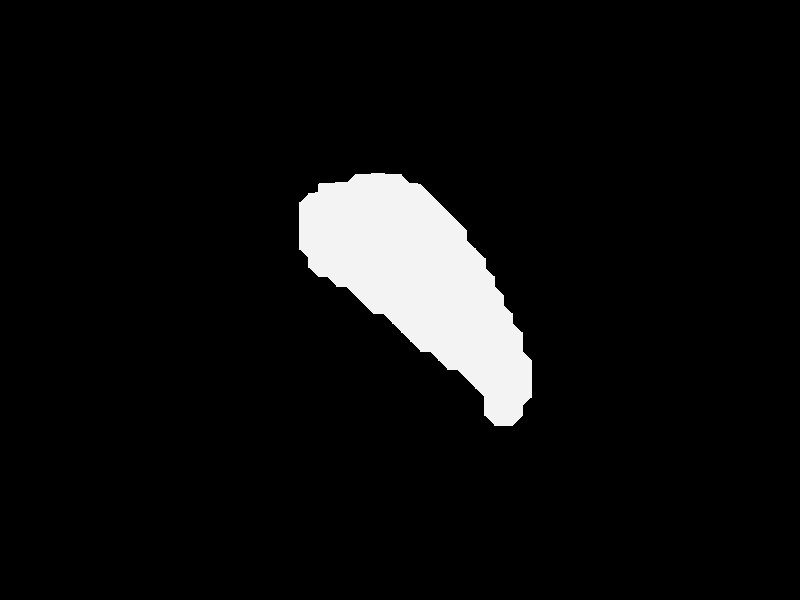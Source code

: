 #include "colors.inc"
#include "textures.inc"
#include "shapes.inc"
#include "metals.inc"
#include "glass.inc"
#include "woods.inc"
camera{ location  <0,0, -800>
  angle 40
right     x*image_width/image_height
look_at   <0,0,0>
}light_source {<-140,200, 300> rgb <1.0, 1.0, 0.95>*1.5}
light_source {< 140,200,-300> rgb <0.9, 0.9, 1.00>*0.9 shadowless}#declare Floor_Texture =
texture { pigment { P_WoodGrain18A color_map { M_Wood18A }}}
texture { pigment { P_WoodGrain12A color_map { M_Wood18B }}}
texture {
pigment { P_WoodGrain12B color_map { M_Wood18B }}
finish { reflection 0.25 }
}
#declare Floor =
plane { y,0
texture { Floor_Texture
scale 0.5
rotate y*90
rotate <10, 0, 15>
translate z*4
}}
mesh
{
triangle{<-10.75, 30.5, -6.665987E-7>, <-13.25, 28.0, -6.119594E-7>, <-10.75, 28.0, -1.3839177>}
triangle{<-10.75, 30.5, -6.665987E-7>, <-13.25, 28.0, -6.119594E-7>, <-10.75, 28.0, 1.3839165>}
triangle{<-11.0, 30.5, 0.14398669>, <-11.0, 28.0, -1.2552081>, <-8.5, 28.0, -2.358041>}
triangle{<-11.0, 30.5, -0.14398803>, <-11.0, 28.0, 1.255207>, <-8.5, 28.0, 2.3580396>}
triangle{<-11.0, 30.5, 0.14398669>, <-8.5, 30.5, -1.209552>, <-8.5, 28.0, -2.358041>}
triangle{<-11.0, 30.5, -0.14398803>, <-8.5, 30.5, 1.2095506>, <-8.5, 28.0, 2.3580396>}
triangle{<-8.75, 30.5, -1.0912024>, <-8.75, 28.0, -2.2693892>, <-6.25, 28.0, -2.8793705>}
triangle{<-8.75, 30.5, 1.091201>, <-8.75, 28.0, 2.2693877>, <-6.25, 28.0, 2.879369>}
triangle{<-8.75, 30.5, -1.0912024>, <-6.25, 30.5, -1.9365921>, <-6.25, 28.0, -2.8793705>}
triangle{<-8.75, 30.5, 1.091201>, <-6.25, 30.5, 1.9365907>, <-6.25, 28.0, 2.879369>}
triangle{<-6.5, 30.5, -1.891092>, <-6.5, 28.0, -2.8477988>, <-4.0, 28.0, -2.8477988>}
triangle{<-6.5, 30.5, 1.8910905>, <-6.5, 28.0, 2.8477974>, <-4.0, 28.0, 2.8477974>}
triangle{<-6.5, 30.5, -1.891092>, <-4.0, 30.5, -1.8910918>, <-4.0, 28.0, -2.8477988>}
triangle{<-6.5, 30.5, 1.8910905>, <-4.0, 30.5, 1.8910904>, <-4.0, 28.0, 2.8477974>}
triangle{<-4.25, 30.5, -1.9365921>, <-4.25, 28.0, -2.8793702>, <-1.75, 28.0, -2.2693894>}
triangle{<-4.25, 30.5, 1.9365907>, <-4.25, 28.0, 2.8793688>, <-1.75, 28.0, 2.269388>}
triangle{<-4.25, 30.5, -1.9365921>, <-1.75, 30.5, -1.0912023>, <-1.75, 28.0, -2.2693894>}
triangle{<-4.25, 30.5, 1.9365907>, <-1.75, 30.5, 1.0912008>, <-1.75, 28.0, 2.269388>}
triangle{<-2.0, 30.5, -1.2095517>, <-2.0, 28.0, -2.358041>, <0.5, 28.0, -1.2552081>}
triangle{<-2.0, 30.5, 1.2095503>, <-2.0, 28.0, 2.3580396>, <0.5, 28.0, 1.255207>}
triangle{<-2.0, 30.5, -1.2095517>, <0.5, 30.5, 0.14398703>, <0.5, 28.0, -1.2552081>}
triangle{<-2.0, 30.5, 1.2095503>, <0.5, 30.5, -0.14398837>, <0.5, 28.0, 1.255207>}
triangle{<0.25, 30.5, -8.93715E-9>, <0.25, 28.0, -1.3839173>, <2.75, 28.0, -3.553054E-7>}
triangle{<0.25, 30.5, -1.3242602E-6>, <0.25, 28.0, 1.3839161>, <2.75, 28.0, -8.686135E-7>}
triangle{<-20.0, 28.25, -6.174234E-7>, <-20.0, 25.75, -5.627841E-7>, <-17.5, 25.75, -1.4212288>}
triangle{<-20.0, 28.25, -6.174234E-7>, <-20.0, 25.75, -5.627841E-7>, <-17.5, 25.75, 1.4212276>}
triangle{<-20.0, 28.25, -6.174234E-7>, <-17.5, 28.25, -1.4170333>, <-17.5, 25.75, -1.4212288>}
triangle{<-20.0, 28.25, -6.174234E-7>, <-17.5, 28.25, 1.4170321>, <-17.5, 25.75, 1.4212276>}
triangle{<-17.75, 28.25, -1.2794285>, <-17.75, 25.75, -1.2824922>, <-15.25, 25.75, -2.6032717>}
triangle{<-17.75, 28.25, 1.2794273>, <-17.75, 25.75, 1.282491>, <-15.25, 25.75, 2.6032708>}
triangle{<-17.75, 28.25, -1.2794285>, <-15.25, 28.25, -2.575181>, <-15.25, 25.75, -2.6032717>}
triangle{<-17.75, 28.25, 1.2794273>, <-15.25, 28.25, 2.5751796>, <-15.25, 25.75, 2.6032708>}
triangle{<-15.5, 28.25, -2.4552045>, <-15.5, 25.75, -2.4791713>, <-13.0, 25.75, -3.6111286>}
triangle{<-15.5, 28.25, 2.455203>, <-15.5, 25.75, 2.4791703>, <-13.0, 25.75, 3.6111276>}
triangle{<-15.5, 28.25, -2.4552045>, <-13.0, 28.25, -3.5247028>, <-13.0, 25.75, -3.6111286>}
triangle{<-15.5, 28.25, 2.455203>, <-13.0, 28.25, 3.5247014>, <-13.0, 25.75, 3.6111276>}
triangle{<-13.25, 28.25, -3.4320745>, <-13.25, 25.75, -3.5099678>, <-10.75, 25.75, -4.377362>}
triangle{<-13.25, 28.25, 3.432073>, <-13.25, 25.75, 3.5099669>, <-10.75, 25.75, 4.377361>}
triangle{<-13.25, 28.25, -3.4320745>, <-10.75, 28.25, -4.1886735>, <-10.75, 25.75, -4.377362>}
triangle{<-13.25, 28.25, 3.432073>, <-10.75, 28.25, 4.1886725>, <-10.75, 25.75, 4.377361>}
triangle{<-11.0, 28.25, -4.1308985>, <-11.0, 25.75, -4.3059096>, <-8.5, 25.75, -4.8507032>}
triangle{<-11.0, 28.25, 4.1308975>, <-11.0, 25.75, 4.3059087>, <-8.5, 25.75, 4.8507023>}
triangle{<-11.0, 28.25, -4.1308985>, <-8.5, 28.25, -4.5133038>, <-8.5, 25.75, -4.8507032>}
triangle{<-11.0, 28.25, 4.1308975>, <-8.5, 28.25, 4.513303>, <-8.5, 25.75, 4.8507023>}
triangle{<-8.75, 28.25, -4.4950614>, <-8.75, 25.75, -4.8137407>, <-6.25, 25.75, -4.999481>}
triangle{<-8.75, 28.25, 4.4950604>, <-8.75, 25.75, 4.81374>, <-6.25, 25.75, 4.9994802>}
triangle{<-8.75, 28.25, -4.4950614>, <-6.25, 28.25, -4.4722924>, <-6.25, 25.75, -4.999481>}
triangle{<-8.75, 28.25, 4.4950604>, <-6.25, 28.25, 4.4722915>, <-6.25, 25.75, 4.9994802>}
triangle{<-6.5, 28.25, -4.4950614>, <-6.5, 25.75, -4.999481>, <-4.0, 25.75, -4.8137407>}
triangle{<-6.5, 28.25, 4.4950604>, <-6.5, 25.75, 4.9994802>, <-4.0, 25.75, 4.81374>}
triangle{<-6.5, 28.25, -4.4950614>, <-4.0, 28.25, -4.068963>, <-4.0, 25.75, -4.8137407>}
triangle{<-6.5, 28.25, 4.4950604>, <-4.0, 28.25, 4.068962>, <-4.0, 25.75, 4.81374>}
triangle{<-4.25, 28.25, -4.130898>, <-4.25, 25.75, -4.8507032>, <-1.75, 25.75, -4.3059096>}
triangle{<-4.25, 28.25, 4.130897>, <-4.25, 25.75, 4.8507023>, <-1.75, 25.75, 4.3059087>}
triangle{<-4.25, 28.25, -4.130898>, <-1.75, 28.25, -3.3359911>, <-1.75, 25.75, -4.3059096>}
triangle{<-4.25, 28.25, 4.130897>, <-1.75, 28.25, 3.3359897>, <-1.75, 25.75, 4.3059087>}
triangle{<-2.0, 28.25, -3.432074>, <-2.0, 25.75, -4.377362>, <0.5, 25.75, -3.5099666>}
triangle{<-2.0, 28.25, 3.4320726>, <-2.0, 25.75, 4.377361>, <0.5, 25.75, 3.5099657>}
triangle{<-2.0, 28.25, -3.432074>, <0.5, 28.25, -2.3327558>, <0.5, 25.75, -3.5099666>}
triangle{<-2.0, 28.25, 3.4320726>, <0.5, 28.25, 2.3327544>, <0.5, 25.75, 3.5099657>}
triangle{<0.25, 28.25, -2.4552042>, <0.25, 25.75, -3.6111274>, <2.75, 25.75, -2.4791703>}
triangle{<0.25, 28.25, 2.4552028>, <0.25, 25.75, 3.6111264>, <2.75, 25.75, 2.4791694>}
triangle{<0.25, 28.25, -2.4552042>, <2.75, 28.25, -1.1405352>, <2.75, 25.75, -2.4791703>}
triangle{<0.25, 28.25, 2.4552028>, <2.75, 28.25, 1.140534>, <2.75, 25.75, 2.4791694>}
triangle{<2.5, 28.25, -1.2794286>, <2.5, 25.75, -2.603271>, <5.0, 25.75, -1.2824916>}
triangle{<2.5, 28.25, 1.2794274>, <2.5, 25.75, 2.60327>, <5.0, 25.75, 1.2824904>}
triangle{<2.5, 28.25, -1.2794286>, <5.0, 28.25, 0.14408544>, <5.0, 25.75, -1.2824916>}
triangle{<2.5, 28.25, 1.2794274>, <5.0, 28.25, -0.14408666>, <5.0, 25.75, 1.2824904>}
triangle{<4.75, 28.25, -2.2041166E-7>, <4.75, 25.75, -1.421228>, <7.25, 25.75, -1.2567023E-7>}
triangle{<4.75, 28.25, -1.0144352E-6>, <4.75, 25.75, 1.4212269>, <7.25, 25.75, -9.99898E-7>}
triangle{<-22.0, 26.0, -5.68248E-7>, <-24.5, 23.5, -5.136088E-7>, <-22.0, 23.5, -1.4283158>}
triangle{<-22.0, 26.0, -5.68248E-7>, <-24.5, 23.5, -5.136088E-7>, <-22.0, 23.5, 1.4283148>}
triangle{<-22.25, 26.0, 0.14409158>, <-22.25, 23.5, -1.2876654>, <-19.75, 23.5, -2.6510215>}
triangle{<-22.25, 26.0, -0.14409271>, <-22.25, 23.5, 1.2876644>, <-19.75, 23.5, 2.6510205>}
triangle{<-22.25, 26.0, 0.14409158>, <-19.75, 26.0, -1.2841839>, <-19.75, 23.5, -2.6510215>}
triangle{<-22.25, 26.0, -0.14409271>, <-19.75, 26.0, 1.2841827>, <-19.75, 23.5, 2.6510205>}
triangle{<-20.0, 26.0, -1.14388>, <-20.0, 23.5, -2.5198746>, <-17.5, 23.5, -3.7595563>}
triangle{<-20.0, 26.0, 1.1438788>, <-20.0, 23.5, 2.5198736>, <-17.5, 23.5, 3.7595553>}
triangle{<-20.0, 26.0, -1.14388>, <-17.5, 26.0, -2.492449>, <-17.5, 23.5, -3.7595563>}
triangle{<-20.0, 26.0, 1.1438788>, <-17.5, 26.0, 2.492448>, <-17.5, 23.5, 3.7595553>}
triangle{<-17.75, 26.0, -2.3642278>, <-17.75, 23.5, -3.6435611>, <-15.25, 23.5, -4.7061787>}
triangle{<-17.75, 26.0, 2.3642268>, <-17.75, 23.5, 3.6435602>, <-15.25, 23.5, 4.7061777>}
triangle{<-17.75, 26.0, -2.3642278>, <-15.25, 26.0, -3.5533667>, <-15.25, 23.5, -4.7061787>}
triangle{<-17.75, 26.0, 2.3642268>, <-15.25, 26.0, 3.5533657>, <-15.25, 23.5, 4.7061777>}
triangle{<-15.5, 26.0, -3.4448082>, <-15.5, 23.5, -4.610331>, <-13.0, 23.5, -5.450122>}
triangle{<-15.5, 26.0, 3.4448073>, <-15.5, 23.5, 4.61033>, <-13.0, 23.5, 5.450121>}
triangle{<-15.5, 26.0, -3.4448082>, <-13.0, 26.0, -4.4042172>, <-13.0, 23.5, -5.450122>}
triangle{<-15.5, 26.0, 3.4448073>, <-13.0, 26.0, 4.4042163>, <-13.0, 23.5, 5.450121>}
triangle{<-13.25, 26.0, -4.3217397>, <-13.25, 23.5, -5.3785496>, <-10.75, 23.5, -5.959346>}
triangle{<-13.25, 26.0, 4.3217387>, <-13.25, 23.5, 5.3785486>, <-10.75, 23.5, 5.959345>}
triangle{<-13.25, 26.0, -4.3217397>, <-10.75, 26.0, -4.9947004>, <-10.75, 23.5, -5.959346>}
triangle{<-13.25, 26.0, 4.3217387>, <-10.75, 26.0, 4.9946995>, <-10.75, 23.5, 5.959345>}
triangle{<-11.0, 26.0, -4.9431796>, <-11.0, 23.5, -5.915131>, <-8.5, 23.5, -6.21192>}
triangle{<-11.0, 26.0, 4.9431787>, <-11.0, 23.5, 5.91513>, <-8.5, 23.5, 6.211919>}
triangle{<-11.0, 26.0, -4.9431796>, <-8.5, 26.0, -5.2899084>, <-8.5, 23.5, -6.21192>}
triangle{<-11.0, 26.0, 4.9431787>, <-8.5, 26.0, 5.2899075>, <-8.5, 23.5, 6.211919>}
triangle{<-8.75, 26.0, -5.27239>, <-8.75, 23.5, -6.196967>, <-6.25, 23.5, -6.196967>}
triangle{<-8.75, 26.0, 5.272389>, <-8.75, 23.5, 6.196966>, <-6.25, 23.5, 6.196966>}
triangle{<-8.75, 26.0, -5.27239>, <-6.25, 26.0, -5.2723894>, <-6.25, 23.5, -6.196967>}
triangle{<-8.75, 26.0, 5.272389>, <-6.25, 26.0, 5.2723885>, <-6.25, 23.5, 6.196966>}
triangle{<-6.5, 26.0, -5.2899084>, <-6.5, 23.5, -6.21192>, <-4.0, 23.5, -5.915131>}
triangle{<-6.5, 26.0, 5.2899075>, <-6.5, 23.5, 6.211919>, <-4.0, 23.5, 5.91513>}
triangle{<-6.5, 26.0, -5.2899084>, <-4.0, 26.0, -4.943179>, <-4.0, 23.5, -5.915131>}
triangle{<-6.5, 26.0, 5.2899075>, <-4.0, 26.0, 4.943178>, <-4.0, 23.5, 5.91513>}
triangle{<-4.25, 26.0, -4.9947004>, <-4.25, 23.5, -5.959346>, <-1.75, 23.5, -5.3785496>}
triangle{<-4.25, 26.0, 4.9946995>, <-4.25, 23.5, 5.959345>, <-1.75, 23.5, 5.3785486>}
triangle{<-4.25, 26.0, -4.9947004>, <-1.75, 26.0, -4.3217387>, <-1.75, 23.5, -5.3785496>}
triangle{<-4.25, 26.0, 4.9946995>, <-1.75, 26.0, 4.321738>, <-1.75, 23.5, 5.3785486>}
triangle{<-2.0, 26.0, -4.404217>, <-2.0, 23.5, -5.4501214>, <0.5, 23.5, -4.610331>}
triangle{<-2.0, 26.0, 4.404216>, <-2.0, 23.5, 5.4501204>, <0.5, 23.5, 4.61033>}
triangle{<-2.0, 26.0, -4.404217>, <0.5, 26.0, -3.4448073>, <0.5, 23.5, -4.610331>}
triangle{<-2.0, 26.0, 4.404216>, <0.5, 26.0, 3.4448063>, <0.5, 23.5, 4.61033>}
triangle{<0.25, 26.0, -3.5533657>, <0.25, 23.5, -4.706179>, <2.75, 23.5, -3.6435616>}
triangle{<0.25, 26.0, 3.5533648>, <0.25, 23.5, 4.706178>, <2.75, 23.5, 3.6435606>}
triangle{<0.25, 26.0, -3.5533657>, <2.75, 26.0, -2.3642275>, <2.75, 23.5, -3.6435616>}
triangle{<0.25, 26.0, 3.5533648>, <2.75, 26.0, 2.3642266>, <2.75, 23.5, 3.6435606>}
triangle{<2.5, 26.0, -2.4924486>, <2.5, 23.5, -3.7595563>, <5.0, 23.5, -2.5198748>}
triangle{<2.5, 26.0, 2.4924476>, <2.5, 23.5, 3.7595553>, <5.0, 23.5, 2.5198739>}
triangle{<2.5, 26.0, -2.4924486>, <5.0, 26.0, -1.1438789>, <5.0, 23.5, -2.5198748>}
triangle{<2.5, 26.0, 2.4924476>, <5.0, 26.0, 1.1438777>, <5.0, 23.5, 2.5198739>}
triangle{<4.75, 26.0, -1.2841828>, <4.75, 23.5, -2.6510212>, <7.25, 23.5, -1.2876651>}
triangle{<4.75, 26.0, 1.2841816>, <4.75, 23.5, 2.6510203>, <7.25, 23.5, 1.2876642>}
triangle{<4.75, 26.0, -1.2841828>, <7.25, 26.0, 0.14409196>, <7.25, 23.5, -1.2876651>}
triangle{<4.75, 26.0, 1.2841816>, <7.25, 26.0, -0.1440931>, <7.25, 23.5, 1.2876642>}
triangle{<7.0, 26.0, -1.0306263E-7>, <7.0, 23.5, -1.4283153>, <9.5, 23.5, 3.1780985E-8>}
triangle{<7.0, 26.0, -1.0334334E-6>, <7.0, 23.5, 1.4283143>, <9.5, 23.5, -1.0589986E-6>}
triangle{<-24.5, 23.75, -5.190727E-7>, <-24.5, 21.25, -4.644335E-7>, <-22.0, 21.25, -1.4298497>}
triangle{<-24.5, 23.75, -5.190727E-7>, <-24.5, 21.25, -4.644335E-7>, <-22.0, 21.25, 1.4298488>}
triangle{<-24.5, 23.75, -5.190727E-7>, <-22.0, 23.75, -1.4281262>, <-22.0, 21.25, -1.4298497>}
triangle{<-24.5, 23.75, -5.190727E-7>, <-22.0, 23.75, 1.4281253>, <-22.0, 21.25, 1.4298488>}
triangle{<-22.25, 23.75, -1.287527>, <-22.25, 21.25, -1.2887846>, <-19.75, 21.25, -2.661405>}
triangle{<-22.25, 23.75, 1.287526>, <-22.25, 21.25, 1.2887837>, <-19.75, 21.25, 2.6614041>}
triangle{<-22.25, 23.75, -1.287527>, <-19.75, 23.75, -2.6497393>, <-19.75, 21.25, -2.661405>}
triangle{<-22.25, 23.75, 1.287526>, <-19.75, 23.75, 2.6497383>, <-19.75, 21.25, 2.6614041>}
triangle{<-20.0, 23.75, -2.5187824>, <-20.0, 21.25, -2.5287201>, <-17.5, 21.25, -3.7920856>}
triangle{<-20.0, 23.75, 2.5187814>, <-20.0, 21.25, 2.5287192>, <-17.5, 21.25, 3.7920847>}
triangle{<-20.0, 23.75, -2.5187824>, <-17.5, 23.75, -3.755546>, <-17.5, 21.25, -3.7920856>}
triangle{<-20.0, 23.75, 2.5187814>, <-17.5, 23.75, 3.7555451>, <-17.5, 21.25, 3.7920847>}
triangle{<-17.75, 23.75, -3.6399548>, <-17.75, 21.25, -3.6728096>, <-15.25, 21.25, -4.779035>}
triangle{<-17.75, 23.75, 3.6399539>, <-17.75, 21.25, 3.6728086>, <-15.25, 21.25, 4.779034>}
triangle{<-17.75, 23.75, -3.6399548>, <-15.25, 23.75, -4.697218>, <-15.25, 21.25, -4.779035>}
triangle{<-17.75, 23.75, 3.6399539>, <-15.25, 23.75, 4.697217>, <-15.25, 21.25, 4.779034>}
triangle{<-15.5, 23.75, -4.602044>, <-15.5, 21.25, -4.6776896>, <-13.0, 21.25, -5.5848455>}
triangle{<-15.5, 23.75, 4.602043>, <-15.5, 21.25, 4.6776886>, <-13.0, 21.25, 5.5848446>}
triangle{<-15.5, 23.75, -4.602044>, <-13.0, 23.75, -5.433598>, <-13.0, 21.25, -5.5848455>}
triangle{<-15.5, 23.75, 4.602043>, <-13.0, 23.75, 5.433597>, <-13.0, 21.25, 5.5848446>}
triangle{<-13.25, 23.75, -5.363002>, <-13.25, 21.25, -5.5052714>, <-10.75, 21.25, -6.178974>}
triangle{<-13.25, 23.75, 5.363001>, <-13.25, 21.25, 5.5052705>, <-10.75, 21.25, 6.178973>}
triangle{<-13.25, 23.75, -5.363002>, <-10.75, 23.75, -5.932504>, <-10.75, 21.25, -6.178974>}
triangle{<-13.25, 23.75, 5.363001>, <-10.75, 23.75, 5.932503>, <-10.75, 21.25, 6.178973>}
triangle{<-11.0, 23.75, -5.8895707>, <-11.0, 21.25, -6.1241875>, <-8.5, 21.25, -6.538902>}
triangle{<-11.0, 23.75, 5.8895698>, <-11.0, 21.25, 6.1241865>, <-8.5, 21.25, 6.538901>}
triangle{<-11.0, 23.75, -5.8895707>, <-8.5, 23.75, -6.1721315>, <-8.5, 21.25, -6.538902>}
triangle{<-11.0, 23.75, 5.8895698>, <-8.5, 23.75, 6.1721306>, <-8.5, 21.25, 6.538901>}
triangle{<-8.75, 23.75, -6.1587367>, <-8.75, 21.25, -6.510979>, <-6.25, 21.25, -6.6509867>}
triangle{<-8.75, 23.75, 6.1587358>, <-8.75, 21.25, 6.510978>, <-6.25, 21.25, 6.6509857>}
triangle{<-8.75, 23.75, -6.1587367>, <-6.25, 23.75, -6.142007>, <-6.25, 21.25, -6.6509867>}
triangle{<-8.75, 23.75, 6.1587358>, <-6.25, 23.75, 6.142006>, <-6.25, 21.25, 6.6509857>}
triangle{<-6.5, 23.75, -6.1587367>, <-6.5, 21.25, -6.6509867>, <-4.0, 21.25, -6.5109797>}
triangle{<-6.5, 23.75, 6.1587358>, <-6.5, 21.25, 6.6509857>, <-4.0, 21.25, 6.5109787>}
triangle{<-6.5, 23.75, -6.1587367>, <-4.0, 23.75, -5.843447>, <-4.0, 21.25, -6.5109797>}
triangle{<-6.5, 23.75, 6.1587358>, <-4.0, 23.75, 5.8434463>, <-4.0, 21.25, 6.5109787>}
triangle{<-4.25, 23.75, -5.88957>, <-4.25, 21.25, -6.538902>, <-1.75, 21.25, -6.1241875>}
triangle{<-4.25, 23.75, 5.8895693>, <-4.25, 21.25, 6.538901>, <-1.75, 21.25, 6.1241865>}
triangle{<-4.25, 23.75, -5.88957>, <-1.75, 23.75, -5.2895007>, <-1.75, 21.25, -6.1241875>}
triangle{<-4.25, 23.75, 5.8895693>, <-1.75, 23.75, 5.2894998>, <-1.75, 21.25, 6.1241865>}
triangle{<-2.0, 23.75, -5.3630013>, <-2.0, 21.25, -6.178974>, <0.5, 21.25, -5.505271>}
triangle{<-2.0, 23.75, 5.3630004>, <-2.0, 21.25, 6.178973>, <0.5, 21.25, 5.50527>}
triangle{<-2.0, 23.75, -5.3630013>, <0.5, 23.75, -4.5043783>, <0.5, 21.25, -5.505271>}
triangle{<-2.0, 23.75, 5.3630004>, <0.5, 23.75, 4.5043774>, <0.5, 21.25, 5.50527>}
triangle{<0.25, 23.75, -4.6020436>, <0.25, 21.25, -5.584846>, <2.75, 21.25, -4.677689>}
triangle{<0.25, 23.75, 4.6020427>, <0.25, 21.25, 5.584845>, <2.75, 21.25, 4.677688>}
triangle{<0.25, 23.75, -4.6020436>, <2.75, 23.75, -3.522392>, <2.75, 21.25, -4.677689>}
triangle{<0.25, 23.75, 4.6020427>, <2.75, 23.75, 3.522391>, <2.75, 21.25, 4.677688>}
triangle{<2.5, 23.75, -3.6399546>, <2.5, 21.25, -4.7790356>, <5.0, 21.25, -3.6728094>}
triangle{<2.5, 23.75, 3.6399536>, <2.5, 21.25, 4.7790346>, <5.0, 21.25, 3.6728084>}
triangle{<2.5, 23.75, -3.6399546>, <5.0, 23.75, -2.386461>, <5.0, 21.25, -3.6728094>}
triangle{<2.5, 23.75, 3.6399536>, <5.0, 23.75, 2.38646>, <5.0, 21.25, 3.6728084>}
triangle{<4.75, 23.75, -2.518782>, <4.75, 21.25, -3.7920856>, <7.25, 21.25, -2.5287194>}
triangle{<4.75, 23.75, 2.518781>, <4.75, 21.25, 3.7920847>, <7.25, 21.25, 2.5287185>}
triangle{<4.75, 23.75, -2.518782>, <7.25, 23.75, -1.1462299>, <7.25, 21.25, -2.5287194>}
triangle{<4.75, 23.75, 2.518781>, <7.25, 23.75, 1.1462289>, <7.25, 21.25, 2.5287185>}
triangle{<7.0, 23.75, -1.2875265>, <7.0, 21.25, -2.6614053>, <9.5, 21.25, -1.288784>}
triangle{<7.0, 23.75, 1.2875255>, <7.0, 21.25, 2.6614044>, <9.5, 21.25, 1.2887831>}
triangle{<7.0, 23.75, -1.2875265>, <9.5, 23.75, 0.14409693>, <9.5, 21.25, -1.288784>}
triangle{<7.0, 23.75, 1.2875255>, <9.5, 23.75, -0.14409797>, <9.5, 21.25, 1.2887831>}
triangle{<9.25, 23.75, 2.2306835E-8>, <9.25, 21.25, -1.4298501>, <11.75, 21.25, 1.170483E-7>}
triangle{<9.25, 23.75, -1.0604523E-6>, <9.25, 21.25, 1.4298491>, <11.75, 21.25, -1.0459153E-6>}
triangle{<-24.5, 21.5, -4.6989743E-7>, <-24.5, 19.0, -4.152582E-7>, <-22.0, 19.0, -1.4311233>}
triangle{<-24.5, 21.5, -4.6989743E-7>, <-24.5, 19.0, -4.152582E-7>, <-22.0, 19.0, 1.4311225>}
triangle{<-24.5, 21.5, -4.6989743E-7>, <-22.0, 21.5, -1.4296935>, <-22.0, 19.0, -1.4311233>}
triangle{<-24.5, 21.5, -4.6989743E-7>, <-22.0, 21.5, 1.4296925>, <-22.0, 19.0, 1.4311225>}
triangle{<-22.25, 21.5, -1.2886705>, <-22.25, 19.0, -1.2897139>, <-19.75, 19.0, -2.6700404>}
triangle{<-22.25, 21.5, 1.2886696>, <-22.25, 19.0, 1.2897131>, <-19.75, 19.0, 2.6700394>}
triangle{<-22.25, 21.5, -1.2886705>, <-19.75, 21.5, -2.6603458>, <-19.75, 19.0, -2.6700404>}
triangle{<-22.25, 21.5, 1.2886696>, <-19.75, 21.5, 2.6603448>, <-19.75, 19.0, 2.6700394>}
triangle{<-20.0, 21.5, -2.5278177>, <-20.0, 19.0, -2.5360746>, <-17.5, 19.0, -3.8192058>}
triangle{<-20.0, 21.5, 2.5278168>, <-20.0, 19.0, 2.5360737>, <-17.5, 19.0, 3.8192048>}
triangle{<-20.0, 21.5, -2.5278177>, <-17.5, 21.5, -3.7887628>, <-17.5, 19.0, -3.8192058>}
triangle{<-20.0, 21.5, 2.5278168>, <-17.5, 21.5, 3.7887619>, <-17.5, 19.0, 3.8192048>}
triangle{<-17.75, 21.5, -3.6698227>, <-17.75, 19.0, -3.6971872>, <-15.25, 19.0, -4.8399925>}
triangle{<-17.75, 21.5, 3.6698217>, <-17.75, 19.0, 3.6971862>, <-15.25, 19.0, 4.8399916>}
triangle{<-17.75, 21.5, -3.6698227>, <-15.25, 21.5, -4.771579>, <-15.25, 19.0, -4.8399925>}
triangle{<-17.75, 21.5, 3.6698217>, <-15.25, 21.5, 4.771578>, <-15.25, 19.0, 4.8399916>}
triangle{<-15.5, 21.5, -4.6707973>, <-15.5, 19.0, -4.7340217>, <-13.0, 19.0, -5.698086>}
triangle{<-15.5, 21.5, 4.6707964>, <-15.5, 19.0, 4.7340207>, <-13.0, 19.0, 5.698085>}
triangle{<-15.5, 21.5, -4.6707973>, <-13.0, 21.5, -5.571027>, <-13.0, 19.0, -5.698086>}
triangle{<-15.5, 21.5, 4.6707964>, <-13.0, 21.5, 5.571026>, <-13.0, 19.0, 5.698085>}
triangle{<-13.25, 21.5, -5.492277>, <-13.25, 19.0, -5.611726>, <-10.75, 19.0, -6.3646426>}
triangle{<-13.25, 21.5, 5.492276>, <-13.25, 19.0, 5.611725>, <-10.75, 19.0, 6.3646417>}
triangle{<-13.25, 21.5, -5.492277>, <-10.75, 21.5, -6.156383>, <-10.75, 19.0, -6.3646426>}
triangle{<-13.25, 21.5, 5.492276>, <-10.75, 21.5, 6.156382>, <-10.75, 19.0, 6.3646417>}
triangle{<-11.0, 21.5, -6.102691>, <-11.0, 19.0, -6.300796>, <-8.5, 19.0, -6.8172574>}
triangle{<-11.0, 21.5, 6.10269>, <-11.0, 19.0, 6.300795>, <-8.5, 19.0, 6.8172565>}
triangle{<-11.0, 21.5, -6.102691>, <-8.5, 21.5, -6.5051527>, <-8.5, 19.0, -6.8172574>}
triangle{<-11.0, 21.5, 6.10269>, <-8.5, 21.5, 6.5051517>, <-8.5, 19.0, 6.8172565>}
triangle{<-8.75, 21.5, -6.4785824>, <-8.75, 19.0, -6.77807>, <-6.25, 19.0, -7.0407147>}
triangle{<-8.75, 21.5, 6.4785814>, <-8.75, 19.0, 6.778069>, <-6.25, 19.0, 7.040714>}
triangle{<-8.75, 21.5, -6.4785824>, <-6.25, 21.5, -6.603933>, <-6.25, 19.0, -7.0407147>}
triangle{<-8.75, 21.5, 6.4785814>, <-6.25, 21.5, 6.603932>, <-6.25, 19.0, 7.040714>}
triangle{<-6.5, 21.5, -6.605505>, <-6.5, 19.0, -7.0275044>, <-4.0, 19.0, -7.0275044>}
triangle{<-6.5, 21.5, 6.605504>, <-6.5, 19.0, 7.0275035>, <-4.0, 19.0, 7.0275035>}
triangle{<-6.5, 21.5, -6.605505>, <-4.0, 21.5, -6.4489284>, <-4.0, 19.0, -7.0275044>}
triangle{<-6.5, 21.5, 6.605504>, <-4.0, 21.5, 6.4489274>, <-4.0, 19.0, 7.0275035>}
triangle{<-4.25, 21.5, -6.478582>, <-4.25, 19.0, -7.0407147>, <-1.75, 19.0, -6.77807>}
triangle{<-4.25, 21.5, 6.478581>, <-4.25, 19.0, 7.040714>, <-1.75, 19.0, 6.778069>}
triangle{<-4.25, 21.5, -6.478582>, <-1.75, 21.5, -6.0460944>, <-1.75, 19.0, -6.77807>}
triangle{<-4.25, 21.5, 6.478581>, <-1.75, 21.5, 6.0460935>, <-1.75, 19.0, 6.778069>}
triangle{<-2.0, 21.5, -6.1026907>, <-2.0, 19.0, -6.8172574>, <0.5, 19.0, -6.300796>}
triangle{<-2.0, 21.5, 6.1026897>, <-2.0, 19.0, 6.8172565>, <0.5, 19.0, 6.300795>}
triangle{<-2.0, 21.5, -6.1026907>, <0.5, 21.5, -5.4109125>, <0.5, 19.0, -6.300796>}
triangle{<-2.0, 21.5, 6.1026897>, <0.5, 21.5, 5.4109116>, <0.5, 19.0, 6.300795>}
triangle{<0.25, 21.5, -5.492276>, <0.25, 19.0, -6.3646426>, <2.75, 19.0, -5.6117253>}
triangle{<0.25, 21.5, 5.492275>, <0.25, 19.0, 6.3646417>, <2.75, 19.0, 5.6117244>}
triangle{<0.25, 21.5, -5.492276>, <2.75, 21.5, -4.5677924>, <2.75, 19.0, -5.6117253>}
triangle{<0.25, 21.5, 5.492275>, <2.75, 21.5, 4.5677915>, <2.75, 19.0, 5.6117244>}
triangle{<2.5, 21.5, -4.6707964>, <2.5, 19.0, -5.698086>, <5.0, 19.0, -4.7340217>}
triangle{<2.5, 21.5, 4.6707954>, <2.5, 19.0, 5.698085>, <5.0, 19.0, 4.7340207>}
triangle{<2.5, 21.5, -4.6707964>, <5.0, 21.5, -3.5491345>, <5.0, 19.0, -4.7340217>}
triangle{<2.5, 21.5, 4.6707954>, <5.0, 21.5, 3.5491335>, <5.0, 19.0, 4.7340207>}
triangle{<4.75, 21.5, -3.6698217>, <4.75, 19.0, -4.839993>, <7.25, 19.0, -3.6971877>}
triangle{<4.75, 21.5, 3.6698208>, <4.75, 19.0, 4.839992>, <7.25, 19.0, 3.6971867>}
triangle{<4.75, 21.5, -3.6698217>, <7.25, 21.5, -2.3940864>, <7.25, 19.0, -3.6971877>}
triangle{<4.75, 21.5, 3.6698208>, <7.25, 21.5, 2.3940854>, <7.25, 19.0, 3.6971867>}
triangle{<7.0, 21.5, -2.5278165>, <7.0, 19.0, -3.8192058>, <9.5, 19.0, -2.5360742>}
triangle{<7.0, 21.5, 2.5278156>, <7.0, 19.0, 3.8192048>, <9.5, 19.0, 2.5360732>}
triangle{<7.0, 21.5, -2.5278165>, <9.5, 21.5, -1.1470336>, <9.5, 19.0, -2.5360742>}
triangle{<7.0, 21.5, 2.5278156>, <9.5, 21.5, 1.1470326>, <9.5, 19.0, 2.5360732>}
triangle{<9.25, 21.5, -1.2886689>, <9.25, 19.0, -2.6700406>, <11.75, 19.0, -1.2897141>}
triangle{<9.25, 21.5, 1.2886679>, <9.25, 19.0, 2.6700397>, <11.75, 19.0, 1.2897134>}
triangle{<9.25, 21.5, -1.2886689>, <11.75, 21.5, 0.14409918>, <11.75, 19.0, -1.2897141>}
triangle{<9.25, 21.5, 1.2886679>, <11.75, 21.5, -0.14410013>, <11.75, 19.0, 1.2897134>}
triangle{<11.5, 21.5, 1.07574124E-7>, <11.5, 19.0, -1.4311225>, <14.0, 19.0, 2.0231553E-7>}
triangle{<11.5, 21.5, -1.047369E-6>, <11.5, 19.0, 1.4311218>, <14.0, 19.0, -1.032832E-6>}
triangle{<-24.5, 19.25, -4.207221E-7>, <-24.5, 16.75, -3.6608287E-7>, <-22.0, 16.75, -1.4321924>}
triangle{<-24.5, 19.25, -4.207221E-7>, <-24.5, 16.75, -3.6608287E-7>, <-22.0, 16.75, 1.4321917>}
triangle{<-24.5, 19.25, -4.207221E-7>, <-22.0, 19.25, -1.4309928>, <-22.0, 16.75, -1.4321924>}
triangle{<-24.5, 19.25, -4.207221E-7>, <-22.0, 19.25, 1.4309919>, <-22.0, 16.75, 1.4321917>}
triangle{<-22.25, 19.25, -1.2896187>, <-22.25, 16.75, -1.2904938>, <-19.75, 16.75, -2.6772985>}
triangle{<-22.25, 19.25, 1.2896178>, <-22.25, 16.75, 1.2904931>, <-19.75, 16.75, 2.6772976>}
triangle{<-22.25, 19.25, -1.2896187>, <-19.75, 19.25, -2.669155>, <-19.75, 16.75, -2.6772985>}
triangle{<-22.25, 19.25, 1.2896178>, <-19.75, 19.25, 2.669154>, <-19.75, 16.75, 2.6772976>}
triangle{<-20.0, 19.25, -2.5353208>, <-20.0, 16.75, -2.542255>, <-17.5, 16.75, -3.8420482>}
triangle{<-20.0, 19.25, 2.5353198>, <-20.0, 16.75, 2.542254>, <-17.5, 16.75, 3.8420472>}
triangle{<-20.0, 19.25, -2.5353208>, <-17.5, 19.25, -3.816422>, <-17.5, 16.75, -3.8420482>}
triangle{<-20.0, 19.25, 2.5353198>, <-17.5, 19.25, 3.816421>, <-17.5, 16.75, 3.8420472>}
triangle{<-17.75, 19.25, -3.694685>, <-17.75, 16.75, -3.7177129>, <-15.25, 16.75, -4.891484>}
triangle{<-17.75, 19.25, 3.694684>, <-17.75, 16.75, 3.717712>, <-15.25, 16.75, 4.891483>}
triangle{<-17.75, 19.25, -3.694685>, <-15.25, 19.25, -4.8337255>, <-15.25, 16.75, -4.891484>}
triangle{<-17.75, 19.25, 3.694684>, <-15.25, 19.25, 4.8337245>, <-15.25, 16.75, 4.891483>}
triangle{<-15.5, 19.25, -4.728232>, <-15.5, 16.75, -4.781589>, <-13.0, 16.75, -5.794108>}
triangle{<-15.5, 19.25, 4.728231>, <-15.5, 16.75, 4.781588>, <-13.0, 16.75, 5.794107>}
triangle{<-15.5, 19.25, -4.728232>, <-13.0, 19.25, -5.6864223>, <-13.0, 16.75, -5.794108>}
triangle{<-15.5, 19.25, 4.728231>, <-13.0, 19.25, 5.6864214>, <-13.0, 16.75, 5.794107>}
triangle{<-13.25, 19.25, -5.600764>, <-13.25, 16.75, -5.701951>, <-10.75, 16.75, -6.522829>}
triangle{<-13.25, 19.25, 5.600763>, <-13.25, 16.75, 5.70195>, <-10.75, 16.75, 6.522828>}
triangle{<-13.25, 19.25, -5.600764>, <-10.75, 19.25, -6.345475>, <-10.75, 16.75, -6.522829>}
triangle{<-13.25, 19.25, 5.600763>, <-10.75, 19.25, 6.3454742>, <-10.75, 16.75, 6.522828>}
triangle{<-11.0, 19.25, -6.2825685>, <-11.0, 16.75, -6.451176>, <-8.5, 16.75, -7.055775>}
triangle{<-11.0, 19.25, 6.2825675>, <-11.0, 16.75, 6.451175>, <-8.5, 16.75, 7.055774>}
triangle{<-11.0, 19.25, -6.2825685>, <-8.5, 19.25, -6.78844>, <-8.5, 16.75, -7.055775>}
triangle{<-11.0, 19.25, 6.2825675>, <-8.5, 19.25, 6.7884393>, <-8.5, 16.75, 7.055774>}
triangle{<-8.75, 19.25, -6.750428>, <-8.75, 16.75, -7.006778>, <-6.25, 16.75, -7.376951>}
triangle{<-8.75, 19.25, 6.7504272>, <-8.75, 16.75, 7.006777>, <-6.25, 16.75, 7.3769503>}
triangle{<-8.75, 19.25, -6.750428>, <-6.25, 19.25, -7.0002327>, <-6.25, 16.75, -7.376951>}
triangle{<-8.75, 19.25, 6.7504272>, <-6.25, 19.25, 7.0002317>, <-6.25, 16.75, 7.3769503>}
triangle{<-6.5, 19.25, -6.9884105>, <-6.5, 16.75, -7.3520794>, <-4.0, 16.75, -7.4767175>}
triangle{<-6.5, 19.25, 6.9884095>, <-6.5, 16.75, 7.3520784>, <-4.0, 16.75, 7.4767165>}
triangle{<-6.5, 19.25, -6.9884105>, <-4.0, 19.25, -6.973641>, <-4.0, 16.75, -7.4767175>}
triangle{<-6.5, 19.25, 6.9884095>, <-4.0, 19.25, 6.97364>, <-4.0, 16.75, 7.4767165>}
triangle{<-4.25, 19.25, -6.98841>, <-4.25, 16.75, -7.4767175>, <-1.75, 16.75, -7.352079>}
triangle{<-4.25, 19.25, 6.988409>, <-4.25, 16.75, 7.4767165>, <-1.75, 16.75, 7.352078>}
triangle{<-4.25, 19.25, -6.98841>, <-1.75, 19.25, -6.70957>, <-1.75, 16.75, -7.352079>}
triangle{<-4.25, 19.25, 6.988409>, <-1.75, 19.25, 6.709569>, <-1.75, 16.75, 7.352078>}
triangle{<-2.0, 19.25, -6.750428>, <-2.0, 16.75, -7.376951>, <0.5, 16.75, -7.0067773>}
triangle{<-2.0, 19.25, 6.7504272>, <-2.0, 16.75, 7.3769503>, <0.5, 16.75, 7.0067763>}
triangle{<-2.0, 19.25, -6.750428>, <0.5, 19.25, -6.2170134>, <0.5, 16.75, -7.0067773>}
triangle{<-2.0, 19.25, 6.7504272>, <0.5, 19.25, 6.2170124>, <0.5, 16.75, 7.0067763>}
triangle{<0.25, 19.25, -6.2825685>, <0.25, 16.75, -7.0557747>, <2.75, 16.75, -6.451175>}
triangle{<0.25, 19.25, 6.2825675>, <0.25, 16.75, 7.0557737>, <2.75, 16.75, 6.4511743>}
triangle{<0.25, 19.25, -6.2825685>, <2.75, 19.25, -5.512743>, <2.75, 16.75, -6.451175>}
triangle{<0.25, 19.25, 6.2825675>, <2.75, 19.25, 5.512742>, <2.75, 16.75, 6.4511743>}
triangle{<2.5, 19.25, -5.6007633>, <2.5, 16.75, -6.5228286>, <5.0, 16.75, -5.70195>}
triangle{<2.5, 19.25, 5.6007624>, <2.5, 16.75, 6.5228276>, <5.0, 16.75, 5.701949>}
triangle{<2.5, 19.25, -5.6007633>, <5.0, 19.25, -4.620743>, <5.0, 16.75, -5.70195>}
triangle{<2.5, 19.25, 5.6007624>, <5.0, 19.25, 4.620742>, <5.0, 16.75, 5.701949>}
triangle{<4.75, 19.25, -4.7282305>, <4.75, 16.75, -5.794108>, <7.25, 16.75, -4.7815876>}
triangle{<4.75, 19.25, 4.7282295>, <4.75, 16.75, 5.794107>, <7.25, 16.75, 4.7815866>}
triangle{<4.75, 19.25, -4.7282305>, <7.25, 19.25, -3.57139>, <7.25, 16.75, -4.7815876>}
triangle{<4.75, 19.25, 4.7282295>, <7.25, 19.25, 3.571389>, <7.25, 16.75, 4.7815866>}
triangle{<7.0, 19.25, -3.694685>, <7.0, 16.75, -4.891483>, <9.5, 16.75, -3.717712>}
triangle{<7.0, 19.25, 3.694684>, <7.0, 16.75, 4.891482>, <9.5, 16.75, 3.717711>}
triangle{<7.0, 19.25, -3.694685>, <9.5, 19.25, -2.4004161>, <9.5, 16.75, -3.717712>}
triangle{<7.0, 19.25, 3.694684>, <9.5, 19.25, 2.4004152>, <9.5, 16.75, 3.717711>}
triangle{<9.25, 19.25, -2.5353196>, <9.25, 16.75, -3.842047>, <11.75, 16.75, -2.5422537>}
triangle{<9.25, 19.25, 2.5353186>, <9.25, 16.75, 3.842046>, <11.75, 16.75, 2.5422528>}
triangle{<9.25, 19.25, -2.5353196>, <11.75, 19.25, -1.1477007>, <11.75, 16.75, -2.5422537>}
triangle{<9.25, 19.25, 2.5353186>, <11.75, 19.25, 1.1476997>, <11.75, 16.75, 2.5422528>}
triangle{<11.5, 19.25, -1.2896172>, <11.5, 16.75, -2.6772969>, <14.0, 16.75, -1.2904929>}
triangle{<11.5, 19.25, 1.2896162>, <11.5, 16.75, 2.677296>, <14.0, 16.75, 1.2904922>}
triangle{<11.5, 19.25, -1.2896172>, <14.0, 19.25, 0.14410008>, <14.0, 16.75, -1.2904929>}
triangle{<11.5, 19.25, 1.2896162>, <14.0, 19.25, -0.14410092>, <14.0, 16.75, 1.2904922>}
triangle{<13.75, 19.25, 1.9284144E-7>, <13.75, 16.75, -1.4321913>, <16.25, 16.75, 2.8758285E-7>}
triangle{<13.75, 19.25, -1.0342857E-6>, <13.75, 16.75, 1.4321905>, <16.25, 16.75, -1.0197487E-6>}
triangle{<-24.5, 17.0, -3.715468E-7>, <-24.5, 14.5, -3.1690757E-7>, <-22.0, 14.5, -1.4321924>}
triangle{<-24.5, 17.0, -3.715468E-7>, <-24.5, 14.5, -3.1690757E-7>, <-22.0, 14.5, 1.4321917>}
triangle{<-24.5, 17.0, -3.715468E-7>, <-22.0, 17.0, -1.4321924>, <-22.0, 14.5, -1.4321924>}
triangle{<-24.5, 17.0, -3.715468E-7>, <-22.0, 17.0, 1.4321917>, <-22.0, 14.5, 1.4321917>}
triangle{<-22.25, 17.0, -1.2904938>, <-22.25, 14.5, -1.2904938>, <-19.75, 14.5, -2.6772983>}
triangle{<-22.25, 17.0, 1.2904931>, <-22.25, 14.5, 1.2904931>, <-19.75, 14.5, 2.6772978>}
triangle{<-22.25, 17.0, -1.2904938>, <-19.75, 17.0, -2.6772985>, <-19.75, 14.5, -2.6772983>}
triangle{<-22.25, 17.0, 1.2904931>, <-19.75, 17.0, 2.6772976>, <-19.75, 14.5, 2.6772978>}
triangle{<-20.0, 17.0, -2.542255>, <-20.0, 14.5, -2.5422547>, <-17.5, 14.5, -3.842048>}
triangle{<-20.0, 17.0, 2.542254>, <-20.0, 14.5, 2.5422542>, <-17.5, 14.5, 3.8420475>}
triangle{<-20.0, 17.0, -2.542255>, <-17.5, 17.0, -3.8420482>, <-17.5, 14.5, -3.842048>}
triangle{<-20.0, 17.0, 2.542254>, <-17.5, 17.0, 3.8420472>, <-17.5, 14.5, 3.8420475>}
triangle{<-17.75, 17.0, -3.7177129>, <-17.75, 14.5, -3.7177126>, <-15.25, 14.5, -4.891484>}
triangle{<-17.75, 17.0, 3.717712>, <-17.75, 14.5, 3.7177122>, <-15.25, 14.5, 4.891483>}
triangle{<-17.75, 17.0, -3.7177129>, <-15.25, 17.0, -4.891484>, <-15.25, 14.5, -4.891484>}
triangle{<-17.75, 17.0, 3.717712>, <-15.25, 17.0, 4.891483>, <-15.25, 14.5, 4.891483>}
triangle{<-15.5, 17.0, -4.781589>, <-15.5, 14.5, -4.781589>, <-13.0, 14.500001, -5.794108>}
triangle{<-15.5, 17.0, 4.781588>, <-15.5, 14.5, 4.781588>, <-13.0, 14.499999, 5.794107>}
triangle{<-15.5, 17.0, -4.781589>, <-13.0, 17.0, -5.794108>, <-13.0, 14.500001, -5.794108>}
triangle{<-15.5, 17.0, 4.781588>, <-13.0, 17.0, 5.794107>, <-13.0, 14.499999, 5.794107>}
triangle{<-13.25, 17.0, -5.701951>, <-13.25, 14.500001, -5.701951>, <-10.75, 14.500001, -6.522829>}
triangle{<-13.25, 17.0, 5.70195>, <-13.25, 14.499999, 5.70195>, <-10.75, 14.499999, 6.522828>}
triangle{<-13.25, 17.0, -5.701951>, <-10.75, 17.0, -6.522829>, <-10.75, 14.500001, -6.522829>}
triangle{<-13.25, 17.0, 5.70195>, <-10.75, 17.0, 6.522828>, <-10.75, 14.499999, 6.522828>}
triangle{<-11.0, 17.0, -6.451176>, <-11.0, 14.500001, -6.451176>, <-8.5, 14.500001, -7.055775>}
triangle{<-11.0, 17.0, 6.451175>, <-11.0, 14.499999, 6.451175>, <-8.5, 14.499999, 7.055774>}
triangle{<-11.0, 17.0, -6.451176>, <-8.5, 17.0, -7.055775>, <-8.5, 14.500001, -7.055775>}
triangle{<-11.0, 17.0, 6.451175>, <-8.5, 17.0, 7.055774>, <-8.5, 14.499999, 7.055774>}
triangle{<-8.75, 17.0, -7.006778>, <-8.75, 14.500001, -7.006778>, <-6.25, 14.500001, -7.376951>}
triangle{<-8.75, 17.0, 7.006777>, <-8.75, 14.499999, 7.006777>, <-6.25, 14.499999, 7.3769503>}
triangle{<-8.75, 17.0, -7.006778>, <-6.25, 17.0, -7.376951>, <-6.25, 14.500001, -7.376951>}
triangle{<-8.75, 17.0, 7.006777>, <-6.25, 17.0, 7.3769503>, <-6.25, 14.499999, 7.3769503>}
triangle{<-6.5, 17.0, -7.3520794>, <-6.5, 14.500001, -7.3520794>, <-4.0, 14.500001, -7.4767175>}
triangle{<-6.5, 17.0, 7.3520784>, <-6.5, 14.499999, 7.3520784>, <-4.0, 14.499999, 7.4767165>}
triangle{<-6.5, 17.0, -7.3520794>, <-4.0, 17.0, -7.4767175>, <-4.0, 14.500001, -7.4767175>}
triangle{<-6.5, 17.0, 7.3520784>, <-4.0, 17.0, 7.4767165>, <-4.0, 14.499999, 7.4767165>}
triangle{<-4.25, 17.0, -7.4767175>, <-4.25, 14.500001, -7.4767175>, <-1.75, 14.500001, -7.352079>}
triangle{<-4.25, 17.0, 7.4767165>, <-4.25, 14.499999, 7.4767165>, <-1.75, 14.499999, 7.352078>}
triangle{<-4.25, 17.0, -7.4767175>, <-1.75, 17.0, -7.352079>, <-1.75, 14.500001, -7.352079>}
triangle{<-4.25, 17.0, 7.4767165>, <-1.75, 17.0, 7.352078>, <-1.75, 14.499999, 7.352078>}
triangle{<-2.0, 17.0, -7.376951>, <-2.0, 14.500001, -7.376951>, <0.5, 14.500001, -7.0067773>}
triangle{<-2.0, 17.0, 7.3769503>, <-2.0, 14.499999, 7.3769503>, <0.5, 14.499999, 7.0067763>}
triangle{<-2.0, 17.0, -7.376951>, <0.5, 17.0, -7.0067773>, <0.5, 14.500001, -7.0067773>}
triangle{<-2.0, 17.0, 7.3769503>, <0.5, 17.0, 7.0067763>, <0.5, 14.499999, 7.0067763>}
triangle{<0.25, 17.0, -7.0557747>, <0.25, 14.500001, -7.0557747>, <2.75, 14.500001, -6.451175>}
triangle{<0.25, 17.0, 7.0557737>, <0.25, 14.499999, 7.0557737>, <2.75, 14.499999, 6.4511743>}
triangle{<0.25, 17.0, -7.0557747>, <2.75, 17.0, -6.451175>, <2.75, 14.500001, -6.451175>}
triangle{<0.25, 17.0, 7.0557737>, <2.75, 17.0, 6.4511743>, <2.75, 14.499999, 6.4511743>}
triangle{<2.5, 17.0, -6.5228286>, <2.5, 14.500001, -6.5228286>, <5.0, 14.500001, -5.70195>}
triangle{<2.5, 17.0, 6.5228276>, <2.5, 14.499999, 6.5228276>, <5.0, 14.499999, 5.701949>}
triangle{<2.5, 17.0, -6.5228286>, <5.0, 17.0, -5.70195>, <5.0, 14.500001, -5.70195>}
triangle{<2.5, 17.0, 6.5228276>, <5.0, 17.0, 5.701949>, <5.0, 14.499999, 5.701949>}
triangle{<4.75, 17.0, -5.794108>, <4.75, 14.500001, -5.794108>, <7.25, 14.5, -4.7815876>}
triangle{<4.75, 17.0, 5.794107>, <4.75, 14.499999, 5.794107>, <7.25, 14.5, 4.7815866>}
triangle{<4.75, 17.0, -5.794108>, <7.25, 17.0, -4.7815876>, <7.25, 14.5, -4.7815876>}
triangle{<4.75, 17.0, 5.794107>, <7.25, 17.0, 4.7815866>, <7.25, 14.5, 4.7815866>}
triangle{<7.0, 17.0, -4.891483>, <7.0, 14.5, -4.891483>, <9.5, 14.5, -3.7177117>}
triangle{<7.0, 17.0, 4.891482>, <7.0, 14.5, 4.891482>, <9.5, 14.5, 3.7177112>}
triangle{<7.0, 17.0, -4.891483>, <9.5, 17.0, -3.717712>, <9.5, 14.5, -3.7177117>}
triangle{<7.0, 17.0, 4.891482>, <9.5, 17.0, 3.717711>, <9.5, 14.5, 3.7177112>}
triangle{<9.25, 17.0, -3.842047>, <9.25, 14.5, -3.8420467>, <11.75, 14.5, -2.5422535>}
triangle{<9.25, 17.0, 3.842046>, <9.25, 14.5, 3.8420463>, <11.75, 14.5, 2.542253>}
triangle{<9.25, 17.0, -3.842047>, <11.75, 17.0, -2.5422537>, <11.75, 14.5, -2.5422535>}
triangle{<9.25, 17.0, 3.842046>, <11.75, 17.0, 2.5422528>, <11.75, 14.5, 2.542253>}
triangle{<11.5, 17.0, -2.6772969>, <11.5, 14.5, -2.6772966>, <14.0, 14.5, -1.2904929>}
triangle{<11.5, 17.0, 2.677296>, <11.5, 14.5, 2.6772962>, <14.0, 14.5, 1.2904922>}
triangle{<11.5, 17.0, -2.6772969>, <14.0, 17.0, -1.2904929>, <14.0, 14.5, -1.2904929>}
triangle{<11.5, 17.0, 2.677296>, <14.0, 17.0, 1.2904922>, <14.0, 14.5, 1.2904922>}
triangle{<13.75, 17.0, -1.4321913>, <13.75, 14.5, -1.4321913>, <16.25, 14.5, 3.3675815E-7>}
triangle{<13.75, 17.0, 1.4321905>, <13.75, 14.5, 1.4321905>, <16.25, 14.5, -9.705733E-7>}
triangle{<13.75, 17.0, -1.4321913>, <16.25, 17.0, 2.8211892E-7>, <16.25, 14.5, 3.3675815E-7>}
triangle{<13.75, 17.0, 1.4321905>, <16.25, 17.0, -1.0252126E-6>, <16.25, 14.5, -9.705733E-7>}
triangle{<-24.5, 14.75, -3.2237148E-7>, <-24.5, 12.25, -2.6773225E-7>, <-22.0, 12.25, -1.4330983>}
triangle{<-24.5, 14.75, -3.2237148E-7>, <-24.5, 12.25, -2.6773225E-7>, <-22.0, 12.25, 1.4330978>}
triangle{<-24.5, 14.75, -3.2237148E-7>, <-22.0, 14.75, -1.4320824>, <-22.0, 12.25, -1.4330983>}
triangle{<-24.5, 14.75, -3.2237148E-7>, <-22.0, 14.75, 1.4320817>, <-22.0, 12.25, 1.4330978>}
triangle{<-22.25, 14.75, -1.2904136>, <-22.25, 12.25, -1.2911546>, <-19.75, 12.25, -2.6834557>}
triangle{<-22.25, 14.75, 1.2904129>, <-22.25, 12.25, 1.2911541>, <-19.75, 12.25, 2.6834552>}
triangle{<-22.25, 14.75, -1.2904136>, <-19.75, 14.75, -2.6765506>, <-19.75, 12.25, -2.6834557>}
triangle{<-22.25, 14.75, 1.2904129>, <-19.75, 14.75, 2.6765501>, <-19.75, 12.25, 2.6834552>}
triangle{<-20.0, 14.75, -2.5416179>, <-20.0, 12.25, -2.547497>, <-17.5, 12.25, -3.8614624>}
triangle{<-20.0, 14.75, 2.5416174>, <-20.0, 12.25, 2.5474966>, <-17.5, 12.25, 3.8614619>}
triangle{<-20.0, 14.75, -2.5416179>, <-17.5, 14.75, -3.8396928>, <-17.5, 12.25, -3.8614624>}
triangle{<-20.0, 14.75, 2.5416174>, <-17.5, 14.75, 3.8396924>, <-17.5, 12.25, 3.8614619>}
triangle{<-17.75, 14.75, -3.7155967>, <-17.75, 12.25, -3.7351544>, <-15.25, 12.25, -4.9353566>}
triangle{<-17.75, 14.75, 3.7155962>, <-17.75, 12.25, 3.735154>, <-15.25, 12.25, 4.9353557>}
triangle{<-17.75, 14.75, -3.7155967>, <-15.25, 14.75, -4.886169>, <-15.25, 12.25, -4.9353566>}
triangle{<-17.75, 14.75, 3.7155962>, <-15.25, 14.75, 4.886168>, <-15.25, 12.25, 4.9353557>}
triangle{<-15.5, 14.75, -4.7766795>, <-15.5, 12.25, -4.822105>, <-13.0, 12.250001, -5.876185>}
triangle{<-15.5, 14.75, 4.7766786>, <-15.5, 12.25, 4.822104>, <-13.0, 12.249999, 5.876184>}
triangle{<-15.5, 14.75, -4.7766795>, <-13.0, 14.750001, -5.7841806>, <-13.0, 12.250001, -5.876185>}
triangle{<-15.5, 14.75, 4.7766786>, <-13.0, 14.749999, 5.7841797>, <-13.0, 12.249999, 5.876184>}
triangle{<-13.25, 14.750001, -5.692625>, <-13.25, 12.250001, -5.7790427>, <-10.75, 12.250001, -6.6585803>}
triangle{<-13.25, 14.749999, 5.692624>, <-13.25, 12.249999, 5.779042>, <-10.75, 12.249999, 6.6585793>}
triangle{<-13.25, 14.750001, -5.692625>, <-10.75, 14.750001, -6.5064425>, <-10.75, 12.250001, -6.6585803>}
triangle{<-13.25, 14.749999, 5.692624>, <-10.75, 14.749999, 6.5064416>, <-10.75, 12.249999, 6.6585793>}
triangle{<-11.0, 14.750001, -6.4356027>, <-11.0, 12.250001, -6.580167>, <-8.5, 12.250001, -7.2614474>}
triangle{<-11.0, 14.749999, 6.4356017>, <-11.0, 12.249999, 6.580166>, <-8.5, 12.249999, 7.2614465>}
triangle{<-11.0, 14.750001, -6.4356027>, <-8.5, 14.750001, -7.03101>, <-8.5, 12.250001, -7.2614474>}
triangle{<-11.0, 14.749999, 6.4356017>, <-8.5, 14.749999, 7.031009>, <-8.5, 12.249999, 7.2614465>}
triangle{<-8.75, 14.750001, -6.983038>, <-8.75, 12.250001, -7.2038774>, <-6.25, 12.250001, -7.6685333>}
triangle{<-8.75, 14.749999, 6.983037>, <-8.75, 12.249999, 7.2038765>, <-6.25, 12.249999, 7.6685324>}
triangle{<-8.75, 14.750001, -6.983038>, <-6.25, 14.750001, -7.3419437>, <-6.25, 12.250001, -7.6685333>}
triangle{<-8.75, 14.749999, 6.983037>, <-6.25, 14.749999, 7.341943>, <-6.25, 12.249999, 7.6685324>}
triangle{<-6.5, 14.750001, -7.318297>, <-6.5, 12.250001, -7.633358>, <-4.0, 12.250001, -7.8688607>}
triangle{<-6.5, 14.749999, 7.318296>, <-6.5, 12.249999, 7.633357>, <-4.0, 12.249999, 7.86886>}
triangle{<-6.5, 14.750001, -7.318297>, <-4.0, 14.750001, -7.4297957>, <-4.0, 12.250001, -7.8688607>}
triangle{<-6.5, 14.749999, 7.318296>, <-4.0, 14.749999, 7.429795>, <-4.0, 12.249999, 7.86886>}
triangle{<-4.25, 14.750001, -7.4311934>, <-4.25, 12.250001, -7.8570294>, <-1.75, 12.250001, -7.8570294>}
triangle{<-4.25, 14.749999, 7.4311924>, <-4.25, 12.249999, 7.8570285>, <-1.75, 12.249999, 7.8570285>}
triangle{<-4.25, 14.750001, -7.4311934>, <-1.75, 14.750001, -7.291898>, <-1.75, 12.250001, -7.8570294>}
triangle{<-4.25, 14.749999, 7.4311924>, <-1.75, 14.749999, 7.291897>, <-1.75, 12.249999, 7.8570285>}
triangle{<-2.0, 14.750001, -7.3182964>, <-2.0, 12.250001, -7.8688607>, <0.5, 12.250001, -7.633358>}
triangle{<-2.0, 14.749999, 7.3182955>, <-2.0, 12.249999, 7.86886>, <0.5, 12.249999, 7.633357>}
triangle{<-2.0, 14.750001, -7.3182964>, <0.5, 14.750001, -6.932439>, <0.5, 12.250001, -7.633358>}
triangle{<-2.0, 14.749999, 7.3182955>, <0.5, 14.749999, 6.932438>, <0.5, 12.249999, 7.633357>}
triangle{<0.25, 14.750001, -6.9830375>, <0.25, 12.250001, -7.668533>, <2.75, 12.250001, -7.203877>}
triangle{<0.25, 14.749999, 6.9830365>, <0.25, 12.249999, 7.668532>, <2.75, 12.249999, 7.203876>}
triangle{<0.25, 14.750001, -6.9830375>, <2.75, 14.750001, -6.362342>, <2.75, 12.250001, -7.203877>}
triangle{<0.25, 14.749999, 6.9830365>, <2.75, 14.749999, 6.362341>, <2.75, 12.249999, 7.203876>}
triangle{<2.5, 14.750001, -6.435602>, <2.5, 12.250001, -7.261447>, <5.0, 12.250001, -6.580167>}
triangle{<2.5, 14.749999, 6.435601>, <2.5, 12.249999, 7.261446>, <5.0, 12.249999, 6.580166>}
triangle{<2.5, 14.750001, -6.435602>, <5.0, 14.750001, -5.598927>, <5.0, 12.250001, -6.580167>}
triangle{<2.5, 14.749999, 6.435601>, <5.0, 14.749999, 5.598926>, <5.0, 12.249999, 6.580166>}
triangle{<4.75, 14.750001, -5.6926246>, <4.75, 12.250001, -6.65858>, <7.25, 12.250001, -5.779042>}
triangle{<4.75, 14.749999, 5.6926236>, <4.75, 12.249999, 6.658579>, <7.25, 12.249999, 5.779041>}
triangle{<4.75, 14.750001, -5.6926246>, <7.25, 14.75, -4.6653924>, <7.25, 12.250001, -5.779042>}
triangle{<4.75, 14.749999, 5.6926236>, <7.25, 14.75, 4.6653914>, <7.25, 12.249999, 5.779041>}
triangle{<7.0, 14.75, -4.776678>, <7.0, 12.250001, -5.876185>, <9.5, 12.25, -4.822105>}
triangle{<7.0, 14.75, 4.776677>, <7.0, 12.249999, 5.876184>, <9.5, 12.25, 4.822104>}
triangle{<7.0, 14.75, -4.776678>, <9.5, 14.75, -3.5901022>, <9.5, 12.25, -4.822105>}
triangle{<7.0, 14.75, 4.776677>, <9.5, 14.75, 3.5901017>, <9.5, 12.25, 4.822104>}
triangle{<9.25, 14.75, -3.7155952>, <9.25, 12.25, -4.935356>, <11.75, 12.25, -3.7351532>}
triangle{<9.25, 14.75, 3.7155948>, <9.25, 12.25, 4.935355>, <11.75, 12.25, 3.7351527>}
triangle{<9.25, 14.75, -3.7155952>, <11.75, 14.75, -2.4057288>, <11.75, 12.25, -3.7351532>}
triangle{<9.25, 14.75, 3.7155948>, <11.75, 14.75, 2.4057283>, <11.75, 12.25, 3.7351527>}
triangle{<11.5, 14.75, -2.541617>, <11.5, 12.25, -3.861462>, <14.0, 12.25, -2.5474966>}
triangle{<11.5, 14.75, 2.5416164>, <11.5, 12.25, 3.8614616>, <14.0, 12.25, 2.547496>}
triangle{<11.5, 14.75, -2.541617>, <14.0, 14.75, -1.1482588>, <14.0, 12.25, -2.5474966>}
triangle{<11.5, 14.75, 2.5416164>, <14.0, 14.75, 1.1482581>, <14.0, 12.25, 2.547496>}
triangle{<13.75, 14.75, -1.2904125>, <13.75, 12.25, -2.6834548>, <16.25, 12.25, -1.2911531>}
triangle{<13.75, 14.75, 1.2904118>, <13.75, 12.25, 2.6834543>, <16.25, 12.25, 1.2911526>}
triangle{<13.75, 14.75, -1.2904125>, <16.25, 14.75, 0.14410062>, <16.25, 12.25, -1.2911531>}
triangle{<13.75, 14.75, 1.2904118>, <16.25, 14.75, -0.14410128>, <16.25, 12.25, 1.2911526>}
triangle{<16.0, 14.75, 3.2728406E-7>, <16.0, 12.25, -1.4330982>, <18.5, 12.25, 4.2202547E-7>}
triangle{<16.0, 14.75, -9.72027E-7>, <16.0, 12.25, 1.4330977>, <18.5, 12.25, -9.5749E-7>}
triangle{<-24.5, 12.5, -2.7319618E-7>, <-22.0, 12.5, -1.4330047>, <-22.0, 10.0, -2.1855695E-7>}
triangle{<-24.5, 12.5, -2.7319618E-7>, <-22.0, 12.5, 1.4330043>, <-22.0, 10.0, -2.1855695E-7>}
triangle{<-22.25, 12.5, -1.2910862>, <-22.25, 10.0, 0.14410143>, <-19.75, 10.0, -1.2910862>}
triangle{<-22.25, 12.5, 1.2910857>, <-22.25, 10.0, -0.14410187>, <-19.75, 10.0, 1.2910857>}
triangle{<-22.25, 12.5, -1.2910862>, <-19.75, 12.5, -2.682819>, <-19.75, 10.0, -1.2910862>}
triangle{<-22.25, 12.5, 1.2910857>, <-19.75, 12.5, 2.6828184>, <-19.75, 10.0, 1.2910857>}
triangle{<-20.0, 12.5, -2.5469546>, <-20.0, 10.0, -1.1487322>, <-17.5, 10.0, -2.5469546>}
triangle{<-20.0, 12.5, 2.5469542>, <-20.0, 10.0, 1.1487317>, <-17.5, 10.0, 2.5469542>}
triangle{<-20.0, 12.5, -2.5469546>, <-17.5, 12.5, -3.859453>, <-17.5, 10.0, -2.5469546>}
triangle{<-20.0, 12.5, 2.5469542>, <-17.5, 12.5, 3.8594525>, <-17.5, 10.0, 2.5469542>}
triangle{<-17.75, 12.5, -3.733349>, <-17.75, 10.0, -2.410231>, <-15.25, 10.0, -3.733349>}
triangle{<-17.75, 12.5, 3.7333486>, <-17.75, 10.0, 2.4102306>, <-15.25, 10.0, 3.7333486>}
triangle{<-17.75, 12.5, -3.733349>, <-15.25, 12.5, -4.930811>, <-15.25, 10.0, -3.733349>}
triangle{<-17.75, 12.5, 3.7333486>, <-15.25, 12.5, 4.93081>, <-15.25, 10.0, 3.7333486>}
triangle{<-15.5, 12.5, -4.8179073>, <-15.5, 10.0, -3.6059854>, <-13.0, 10.0, -4.817907>}
triangle{<-15.5, 12.5, 4.8179064>, <-15.5, 10.0, 3.605985>, <-13.0, 10.0, 4.817907>}
triangle{<-15.5, 12.5, -4.8179073>, <-13.0, 12.500001, -5.8676696>, <-13.0, 10.0, -4.817907>}
triangle{<-15.5, 12.5, 4.8179064>, <-13.0, 12.499999, 5.8676686>, <-13.0, 10.0, 4.817907>}
triangle{<-13.25, 12.500001, -5.771046>, <-13.25, 10.0, -4.7033777>, <-10.75, 10.000001, -5.7710457>}
triangle{<-13.25, 12.499999, 5.771045>, <-13.25, 10.0, 4.7033777>, <-10.75, 9.999999, 5.7710457>}
triangle{<-13.25, 12.500001, -5.771046>, <-10.75, 12.500001, -6.644473>, <-10.75, 10.000001, -5.7710457>}
triangle{<-13.25, 12.499999, 5.771045>, <-10.75, 12.499999, 6.644472>, <-10.75, 9.999999, 5.7710457>}
triangle{<-11.0, 12.500001, -6.566765>, <-11.0, 10.000001, -5.672474>, <-8.5, 10.000001, -6.5667644>}
triangle{<-11.0, 12.499999, 6.566764>, <-11.0, 9.999999, 5.672474>, <-8.5, 9.999999, 6.5667644>}
triangle{<-11.0, 12.500001, -6.566765>, <-8.5, 12.500001, -7.240033>, <-8.5, 10.000001, -6.5667644>}
triangle{<-11.0, 12.499999, 6.566764>, <-8.5, 12.499999, 7.240032>, <-8.5, 9.999999, 6.5667644>}
triangle{<-8.75, 12.500001, -7.18336>, <-8.75, 10.000001, -6.4868402>, <-6.25, 10.000001, -7.1833596>}
triangle{<-8.75, 12.499999, 7.183359>, <-8.75, 9.999999, 6.4868402>, <-6.25, 9.999999, 7.1833596>}
triangle{<-8.75, 12.500001, -7.18336>, <-6.25, 12.500001, -7.6381035>, <-6.25, 10.000001, -7.1833596>}
triangle{<-8.75, 12.499999, 7.183359>, <-6.25, 12.499999, 7.6381025>, <-6.25, 9.999999, 7.1833596>}
triangle{<-6.5, 12.500001, -7.604012>, <-6.5, 10.000001, -7.1242623>, <-4.0, 10.000001, -7.6040115>}
triangle{<-6.5, 12.499999, 7.604011>, <-6.5, 9.999999, 7.1242623>, <-4.0, 9.999999, 7.6040115>}
triangle{<-6.5, 12.500001, -7.604012>, <-4.0, 12.500001, -7.8278265>, <-4.0, 10.000001, -7.6040115>}
triangle{<-6.5, 12.499999, 7.604011>, <-4.0, 12.499999, 7.8278255>, <-4.0, 9.999999, 7.6040115>}
triangle{<-4.25, 12.500001, -7.8172455>, <-4.25, 10.000001, -7.5673532>, <-1.75, 10.000001, -7.817245>}
triangle{<-4.25, 12.499999, 7.8172445>, <-4.25, 9.999999, 7.5673532>, <-1.75, 9.999999, 7.817245>}
triangle{<-4.25, 12.500001, -7.8172455>, <-1.75, 12.500001, -7.8040266>, <-1.75, 10.000001, -7.817245>}
triangle{<-4.25, 12.499999, 7.8172445>, <-1.75, 12.499999, 7.8040257>, <-1.75, 9.999999, 7.817245>}
triangle{<-2.0, 12.500001, -7.8172455>, <-2.0, 10.000001, -7.804026>, <0.5, 10.000001, -7.817245>}
triangle{<-2.0, 12.499999, 7.8172445>, <-2.0, 9.999999, 7.804026>, <0.5, 9.999999, 7.817245>}
triangle{<-2.0, 12.500001, -7.8172455>, <0.5, 12.500001, -7.5673532>, <0.5, 10.000001, -7.817245>}
triangle{<-2.0, 12.499999, 7.8172445>, <0.5, 12.499999, 7.5673523>, <0.5, 9.999999, 7.817245>}
triangle{<0.25, 12.500001, -7.6040115>, <0.25, 10.000001, -7.827826>, <2.75, 10.000001, -7.604011>}
triangle{<0.25, 12.499999, 7.6040106>, <0.25, 9.999999, 7.827826>, <2.75, 9.999999, 7.604011>}
triangle{<0.25, 12.500001, -7.6040115>, <2.75, 12.500001, -7.1242623>, <2.75, 10.000001, -7.604011>}
triangle{<0.25, 12.499999, 7.6040106>, <2.75, 12.499999, 7.1242614>, <2.75, 9.999999, 7.604011>}
triangle{<2.5, 12.500001, -7.1833596>, <2.5, 10.000001, -7.6381025>, <5.0, 10.000001, -7.183359>}
triangle{<2.5, 12.499999, 7.1833587>, <2.5, 9.999999, 7.6381025>, <5.0, 9.999999, 7.183359>}
triangle{<2.5, 12.500001, -7.1833596>, <5.0, 12.500001, -6.4868402>, <5.0, 10.000001, -7.183359>}
triangle{<2.5, 12.499999, 7.1833587>, <5.0, 12.499999, 6.4868393>, <5.0, 9.999999, 7.183359>}
triangle{<4.75, 12.500001, -6.5667644>, <4.75, 10.000001, -7.240032>, <7.25, 10.000001, -6.566764>}
triangle{<4.75, 12.499999, 6.5667634>, <4.75, 9.999999, 7.240032>, <7.25, 9.999999, 6.566764>}
triangle{<4.75, 12.500001, -6.5667644>, <7.25, 12.500001, -5.6724734>, <7.25, 10.000001, -6.566764>}
triangle{<4.75, 12.499999, 6.5667634>, <7.25, 12.499999, 5.6724725>, <7.25, 9.999999, 6.566764>}
triangle{<7.0, 12.500001, -5.7710457>, <7.0, 10.000001, -6.6444716>, <9.5, 10.000001, -5.771045>}
triangle{<7.0, 12.499999, 5.7710447>, <7.0, 9.999999, 6.6444716>, <9.5, 9.999999, 5.771045>}
triangle{<7.0, 12.500001, -5.7710457>, <9.5, 12.5, -4.703378>, <9.5, 10.000001, -5.771045>}
triangle{<7.0, 12.499999, 5.7710447>, <9.5, 12.5, 4.7033772>, <9.5, 9.999999, 5.771045>}
triangle{<9.25, 12.5, -4.817907>, <9.25, 10.000001, -5.8676686>, <11.75, 10.0, -4.8179064>}
triangle{<9.25, 12.5, 4.817906>, <9.25, 9.999999, 5.8676686>, <11.75, 10.0, 4.8179064>}
triangle{<9.25, 12.5, -4.817907>, <11.75, 12.5, -3.6059844>, <11.75, 10.0, -4.8179064>}
triangle{<9.25, 12.5, 4.817906>, <11.75, 12.5, 3.605984>, <11.75, 10.0, 4.8179064>}
triangle{<11.5, 12.5, -3.733349>, <11.5, 10.0, -4.9308095>, <14.0, 10.0, -3.733349>}
triangle{<11.5, 12.5, 3.7333486>, <11.5, 10.0, 4.9308095>, <14.0, 10.0, 3.7333486>}
triangle{<11.5, 12.5, -3.733349>, <14.0, 12.5, -2.4102309>, <14.0, 10.0, -3.733349>}
triangle{<11.5, 12.5, 3.7333486>, <14.0, 12.5, 2.4102304>, <14.0, 10.0, 3.7333486>}
triangle{<13.75, 12.5, -2.546954>, <13.75, 10.0, -3.8594525>, <16.25, 10.0, -2.546954>}
triangle{<13.75, 12.5, 2.5469534>, <13.75, 10.0, 3.859452>, <16.25, 10.0, 2.5469534>}
triangle{<13.75, 12.5, -2.546954>, <16.25, 12.5, -1.148731>, <16.25, 10.0, -2.546954>}
triangle{<13.75, 12.5, 2.5469534>, <16.25, 12.5, 1.1487305>, <16.25, 10.0, 2.5469534>}
triangle{<16.0, 12.5, -1.2910846>, <16.0, 10.0, -2.6828177>, <18.5, 10.0, -1.2910846>}
triangle{<16.0, 12.5, 1.2910842>, <16.0, 10.0, 2.6828172>, <18.5, 10.0, 1.2910842>}
triangle{<16.0, 12.5, -1.2910846>, <18.5, 12.5, 0.14410155>, <18.5, 10.0, -1.2910846>}
triangle{<16.0, 12.5, 1.2910842>, <18.5, 12.5, -0.14410208>, <18.5, 10.0, 1.2910842>}
triangle{<18.25, 12.5, 4.125513E-7>, <18.25, 10.0, -1.4330044>, <20.75, 10.0, 4.6719052E-7>}
triangle{<18.25, 12.5, -9.589437E-7>, <18.25, 10.0, 1.4330039>, <20.75, 10.0, -9.0430444E-7>}
triangle{<-22.25, 10.25, -2.2402087E-7>, <-22.25, 7.75, -1.6938164E-7>, <-19.75, 7.75, -1.4330982>}
triangle{<-22.25, 10.25, -2.2402087E-7>, <-22.25, 7.75, -1.6938164E-7>, <-19.75, 7.75, 1.433098>}
triangle{<-22.25, 10.25, -2.2402087E-7>, <-19.75, 10.25, -1.4330983>, <-19.75, 7.75, -1.4330982>}
triangle{<-22.25, 10.25, -2.2402087E-7>, <-19.75, 10.25, 1.4330978>, <-19.75, 7.75, 1.433098>}
triangle{<-20.0, 10.25, -1.2911546>, <-20.0, 7.75, -1.2911545>, <-17.5, 7.75, -2.6834557>}
triangle{<-20.0, 10.25, 1.2911541>, <-20.0, 7.75, 1.2911543>, <-17.5, 7.75, 2.6834552>}
triangle{<-20.0, 10.25, -1.2911546>, <-17.5, 10.25, -2.6834557>, <-17.5, 7.75, -2.6834557>}
triangle{<-20.0, 10.25, 1.2911541>, <-17.5, 10.25, 2.6834552>, <-17.5, 7.75, 2.6834552>}
triangle{<-17.75, 10.25, -2.547497>, <-17.75, 7.75, -2.547497>, <-15.25, 7.7500005, -3.8614624>}
triangle{<-17.75, 10.25, 2.5474966>, <-17.75, 7.75, 2.5474966>, <-15.25, 7.7499995, 3.8614619>}
triangle{<-17.75, 10.25, -2.547497>, <-15.25, 10.25, -3.8614624>, <-15.25, 7.7500005, -3.8614624>}
triangle{<-17.75, 10.25, 2.5474966>, <-15.25, 10.25, 3.8614619>, <-15.25, 7.7499995, 3.8614619>}
triangle{<-15.5, 10.25, -3.7351544>, <-15.5, 7.7500005, -3.7351544>, <-13.0, 7.7500005, -4.935356>}
triangle{<-15.5, 10.25, 3.735154>, <-15.5, 7.7499995, 3.735154>, <-13.0, 7.7499995, 4.935356>}
triangle{<-15.5, 10.25, -3.7351544>, <-13.0, 10.25, -4.935356>, <-13.0, 7.7500005, -4.935356>}
triangle{<-15.5, 10.25, 3.735154>, <-13.0, 10.25, 4.935356>, <-13.0, 7.7499995, 4.935356>}
triangle{<-13.25, 10.25, -4.8221045>, <-13.25, 7.7500005, -4.8221045>, <-10.75, 7.7500005, -5.8761845>}
triangle{<-13.25, 10.25, 4.8221045>, <-13.25, 7.7499995, 4.8221045>, <-10.75, 7.7499995, 5.8761845>}
triangle{<-13.25, 10.25, -4.8221045>, <-10.75, 10.250001, -5.8761845>, <-10.75, 7.7500005, -5.8761845>}
triangle{<-13.25, 10.25, 4.8221045>, <-10.75, 10.249999, 5.8761845>, <-10.75, 7.7499995, 5.8761845>}
triangle{<-11.0, 10.250001, -5.7790422>, <-11.0, 7.7500005, -5.7790422>, <-8.5, 7.7500005, -6.65858>}
triangle{<-11.0, 10.249999, 5.7790422>, <-11.0, 7.7499995, 5.7790422>, <-8.5, 7.7499995, 6.65858>}
triangle{<-11.0, 10.250001, -5.7790422>, <-8.5, 10.250001, -6.65858>, <-8.5, 7.7500005, -6.65858>}
triangle{<-11.0, 10.249999, 5.7790422>, <-8.5, 10.249999, 6.65858>, <-8.5, 7.7499995, 6.65858>}
triangle{<-8.75, 10.250001, -6.5801663>, <-8.75, 7.7500005, -6.5801663>, <-6.25, 7.7500005, -7.261447>}
triangle{<-8.75, 10.249999, 6.5801663>, <-8.75, 7.7499995, 6.5801663>, <-6.25, 7.7499995, 7.261447>}
triangle{<-8.75, 10.250001, -6.5801663>, <-6.25, 10.250001, -7.261447>, <-6.25, 7.7500005, -7.261447>}
triangle{<-8.75, 10.249999, 6.5801663>, <-6.25, 10.249999, 7.261447>, <-6.25, 7.7499995, 7.261447>}
triangle{<-6.5, 10.250001, -7.203877>, <-6.5, 7.7500005, -7.203877>, <-4.0, 7.7500005, -7.668533>}
triangle{<-6.5, 10.249999, 7.203877>, <-6.5, 7.7499995, 7.203877>, <-4.0, 7.7499995, 7.668533>}
triangle{<-6.5, 10.250001, -7.203877>, <-4.0, 10.250001, -7.668533>, <-4.0, 7.7500005, -7.668533>}
triangle{<-6.5, 10.249999, 7.203877>, <-4.0, 10.249999, 7.668533>, <-4.0, 7.7499995, 7.668533>}
triangle{<-4.25, 10.250001, -7.6333575>, <-4.25, 7.7500005, -7.6333575>, <-1.75, 7.7500005, -7.8688602>}
triangle{<-4.25, 10.249999, 7.6333575>, <-4.25, 7.7499995, 7.6333575>, <-1.75, 7.7499995, 7.8688602>}
triangle{<-4.25, 10.250001, -7.6333575>, <-1.75, 10.250001, -7.8688602>, <-1.75, 7.7500005, -7.8688602>}
triangle{<-4.25, 10.249999, 7.6333575>, <-1.75, 10.249999, 7.8688602>, <-1.75, 7.7499995, 7.8688602>}
triangle{<-2.0, 10.250001, -7.857029>, <-2.0, 7.7500005, -7.857029>, <0.5, 7.7500005, -7.857029>}
triangle{<-2.0, 10.249999, 7.857029>, <-2.0, 7.7499995, 7.857029>, <0.5, 7.7499995, 7.857029>}
triangle{<-2.0, 10.250001, -7.857029>, <0.5, 10.250001, -7.857029>, <0.5, 7.7500005, -7.857029>}
triangle{<-2.0, 10.249999, 7.857029>, <0.5, 10.249999, 7.857029>, <0.5, 7.7499995, 7.857029>}
triangle{<0.25, 10.250001, -7.8688602>, <0.25, 7.7500005, -7.8688602>, <2.75, 7.7500005, -7.6333575>}
triangle{<0.25, 10.249999, 7.8688602>, <0.25, 7.7499995, 7.8688602>, <2.75, 7.7499995, 7.6333575>}
triangle{<0.25, 10.250001, -7.8688602>, <2.75, 10.250001, -7.6333575>, <2.75, 7.7500005, -7.6333575>}
triangle{<0.25, 10.249999, 7.8688602>, <2.75, 10.249999, 7.6333575>, <2.75, 7.7499995, 7.6333575>}
triangle{<2.5, 10.250001, -7.6685324>, <2.5, 7.7500005, -7.6685324>, <5.0, 7.7500005, -7.2038765>}
triangle{<2.5, 10.249999, 7.6685324>, <2.5, 7.7499995, 7.6685324>, <5.0, 7.7499995, 7.2038765>}
triangle{<2.5, 10.250001, -7.6685324>, <5.0, 10.250001, -7.2038765>, <5.0, 7.7500005, -7.2038765>}
triangle{<2.5, 10.249999, 7.6685324>, <5.0, 10.249999, 7.2038765>, <5.0, 7.7499995, 7.2038765>}
triangle{<4.75, 10.250001, -7.2614465>, <4.75, 7.7500005, -7.2614465>, <7.25, 7.7500005, -6.5801663>}
triangle{<4.75, 10.249999, 7.2614465>, <4.75, 7.7499995, 7.2614465>, <7.25, 7.7499995, 6.5801663>}
triangle{<4.75, 10.250001, -7.2614465>, <7.25, 10.250001, -6.5801663>, <7.25, 7.7500005, -6.5801663>}
triangle{<4.75, 10.249999, 7.2614465>, <7.25, 10.249999, 6.5801663>, <7.25, 7.7499995, 6.5801663>}
triangle{<7.0, 10.250001, -6.6585793>, <7.0, 7.7500005, -6.6585793>, <9.5, 7.7500005, -5.7790413>}
triangle{<7.0, 10.249999, 6.6585793>, <7.0, 7.7499995, 6.6585793>, <9.5, 7.7499995, 5.7790413>}
triangle{<7.0, 10.250001, -6.6585793>, <9.5, 10.250001, -5.7790413>, <9.5, 7.7500005, -5.7790413>}
triangle{<7.0, 10.249999, 6.6585793>, <9.5, 10.249999, 5.7790413>, <9.5, 7.7499995, 5.7790413>}
triangle{<9.25, 10.250001, -5.8761845>, <9.25, 7.7500005, -5.8761845>, <11.75, 7.7500005, -4.8221045>}
triangle{<9.25, 10.249999, 5.8761845>, <9.25, 7.7499995, 5.8761845>, <11.75, 7.7499995, 4.8221045>}
triangle{<9.25, 10.250001, -5.8761845>, <11.75, 10.25, -4.8221045>, <11.75, 7.7500005, -4.8221045>}
triangle{<9.25, 10.249999, 5.8761845>, <11.75, 10.25, 4.8221045>, <11.75, 7.7499995, 4.8221045>}
triangle{<11.5, 10.25, -4.9353557>, <11.5, 7.7500005, -4.9353557>, <14.0, 7.7500005, -3.7351532>}
triangle{<11.5, 10.25, 4.9353557>, <11.5, 7.7499995, 4.9353557>, <14.0, 7.7499995, 3.7351527>}
triangle{<11.5, 10.25, -4.9353557>, <14.0, 10.25, -3.7351532>, <14.0, 7.7500005, -3.7351532>}
triangle{<11.5, 10.25, 4.9353557>, <14.0, 10.25, 3.7351527>, <14.0, 7.7499995, 3.7351527>}
triangle{<13.75, 10.25, -3.861462>, <13.75, 7.7500005, -3.861462>, <16.25, 7.75, -2.5474966>}
triangle{<13.75, 10.25, 3.8614616>, <13.75, 7.7499995, 3.8614616>, <16.25, 7.75, 2.547496>}
triangle{<13.75, 10.25, -3.861462>, <16.25, 10.25, -2.5474966>, <16.25, 7.75, -2.5474966>}
triangle{<13.75, 10.25, 3.8614616>, <16.25, 10.25, 2.547496>, <16.25, 7.75, 2.547496>}
triangle{<16.0, 10.25, -2.6834548>, <16.0, 7.75, -2.6834548>, <18.5, 7.75, -1.291153>}
triangle{<16.0, 10.25, 2.6834543>, <16.0, 7.75, 2.6834543>, <18.5, 7.75, 1.2911527>}
triangle{<16.0, 10.25, -2.6834548>, <18.5, 10.25, -1.2911531>, <18.5, 7.75, -1.291153>}
triangle{<16.0, 10.25, 2.6834543>, <18.5, 10.25, 1.2911526>, <18.5, 7.75, 1.2911527>}
triangle{<18.25, 10.25, -1.4330982>, <18.25, 7.75, -1.4330981>, <20.75, 7.75, 5.203761E-7>}
triangle{<18.25, 10.25, 1.4330977>, <18.25, 7.75, 1.4330978>, <20.75, 7.75, -8.5913933E-7>}
triangle{<18.25, 10.25, -1.4330982>, <20.75, 10.25, 4.6573683E-7>, <20.75, 7.75, 5.203761E-7>}
triangle{<18.25, 10.25, 1.4330977>, <20.75, 10.25, -9.137786E-7>, <20.75, 7.75, -8.5913933E-7>}
triangle{<-22.25, 8.0, -1.7484555E-7>, <-19.75, 8.0, -1.4330046>, <-19.75, 5.5, -1.2020632E-7>}
triangle{<-22.25, 8.0, -1.7484555E-7>, <-19.75, 8.0, 1.4330044>, <-19.75, 5.5, -1.2020632E-7>}
triangle{<-20.0, 8.0, -1.2910861>, <-20.0, 5.5, 0.14410153>, <-17.5, 5.5, -1.2910861>}
triangle{<-20.0, 8.0, 1.2910858>, <-20.0, 5.5, -0.14410177>, <-17.5, 5.5, 1.2910858>}
triangle{<-20.0, 8.0, -1.2910861>, <-17.5, 8.0, -2.682819>, <-17.5, 5.5, -1.2910861>}
triangle{<-20.0, 8.0, 1.2910858>, <-17.5, 8.0, 2.6828184>, <-17.5, 5.5, 1.2910858>}
triangle{<-17.75, 8.0, -2.5469546>, <-17.75, 5.5, -1.1487321>, <-15.25, 5.5, -2.5469546>}
triangle{<-17.75, 8.0, 2.5469542>, <-17.75, 5.5, 1.1487318>, <-15.25, 5.5, 2.5469542>}
triangle{<-17.75, 8.0, -2.5469546>, <-15.25, 8.0, -3.859453>, <-15.25, 5.5, -2.5469546>}
triangle{<-17.75, 8.0, 2.5469542>, <-15.25, 7.9999995, 3.8594525>, <-15.25, 5.5, 2.5469542>}
triangle{<-15.5, 8.0, -3.733349>, <-15.5, 5.5, -2.410231>, <-13.0, 5.5000005, -3.733349>}
triangle{<-15.5, 7.9999995, 3.7333486>, <-15.5, 5.5, 2.4102306>, <-13.0, 5.4999995, 3.7333486>}
triangle{<-15.5, 8.0, -3.733349>, <-13.0, 8.0, -4.9308105>, <-13.0, 5.5000005, -3.733349>}
triangle{<-15.5, 7.9999995, 3.7333486>, <-13.0, 7.9999995, 4.9308105>, <-13.0, 5.4999995, 3.7333486>}
triangle{<-13.25, 8.0, -4.817907>, <-13.25, 5.5000005, -3.6059854>, <-10.75, 5.5000005, -4.817907>}
triangle{<-13.25, 7.9999995, 4.817907>, <-13.25, 5.4999995, 3.605985>, <-10.75, 5.4999995, 4.817907>}
triangle{<-13.25, 8.0, -4.817907>, <-10.75, 8.000001, -5.867669>, <-10.75, 5.5000005, -4.817907>}
triangle{<-13.25, 7.9999995, 4.817907>, <-10.75, 7.9999995, 5.867669>, <-10.75, 5.4999995, 4.817907>}
triangle{<-11.0, 8.000001, -5.7710457>, <-11.0, 5.5000005, -4.7033777>, <-8.5, 5.5000005, -5.7710457>}
triangle{<-11.0, 7.9999995, 5.7710457>, <-11.0, 5.4999995, 4.7033777>, <-8.5, 5.4999995, 5.7710457>}
triangle{<-11.0, 8.000001, -5.7710457>, <-8.5, 8.000001, -6.6444726>, <-8.5, 5.5000005, -5.7710457>}
triangle{<-11.0, 7.9999995, 5.7710457>, <-8.5, 7.9999995, 6.6444726>, <-8.5, 5.4999995, 5.7710457>}
triangle{<-8.75, 8.000001, -6.5667644>, <-8.75, 5.5000005, -5.672474>, <-6.25, 5.5000005, -6.5667644>}
triangle{<-8.75, 7.9999995, 6.5667644>, <-8.75, 5.4999995, 5.672474>, <-6.25, 5.4999995, 6.5667644>}
triangle{<-8.75, 8.000001, -6.5667644>, <-6.25, 8.000001, -7.2400327>, <-6.25, 5.5000005, -6.5667644>}
triangle{<-8.75, 7.9999995, 6.5667644>, <-6.25, 7.9999995, 7.2400327>, <-6.25, 5.4999995, 6.5667644>}
triangle{<-6.5, 8.000001, -7.1833596>, <-6.5, 5.5000005, -6.4868402>, <-4.0, 5.5000005, -7.1833596>}
triangle{<-6.5, 7.9999995, 7.1833596>, <-6.5, 5.4999995, 6.4868402>, <-4.0, 5.4999995, 7.1833596>}
triangle{<-6.5, 8.000001, -7.1833596>, <-4.0, 8.000001, -7.638103>, <-4.0, 5.5000005, -7.1833596>}
triangle{<-6.5, 7.9999995, 7.1833596>, <-4.0, 7.9999995, 7.638103>, <-4.0, 5.4999995, 7.1833596>}
triangle{<-4.25, 8.000001, -7.6040115>, <-4.25, 5.5000005, -7.1242623>, <-1.75, 5.5000005, -7.6040115>}
triangle{<-4.25, 7.9999995, 7.6040115>, <-4.25, 5.4999995, 7.1242623>, <-1.75, 5.4999995, 7.6040115>}
triangle{<-4.25, 8.000001, -7.6040115>, <-1.75, 8.000001, -7.827826>, <-1.75, 5.5000005, -7.6040115>}
triangle{<-4.25, 7.9999995, 7.6040115>, <-1.75, 7.9999995, 7.827826>, <-1.75, 5.4999995, 7.6040115>}
triangle{<-2.0, 8.000001, -7.817245>, <-2.0, 5.5000005, -7.5673532>, <0.5, 5.5000005, -7.817245>}
triangle{<-2.0, 7.9999995, 7.817245>, <-2.0, 5.4999995, 7.5673532>, <0.5, 5.4999995, 7.817245>}
triangle{<-2.0, 8.000001, -7.817245>, <0.5, 8.000001, -7.804026>, <0.5, 5.5000005, -7.817245>}
triangle{<-2.0, 7.9999995, 7.817245>, <0.5, 7.9999995, 7.804026>, <0.5, 5.4999995, 7.817245>}
triangle{<0.25, 8.000001, -7.817245>, <0.25, 5.5000005, -7.804026>, <2.75, 5.5000005, -7.817245>}
triangle{<0.25, 7.9999995, 7.817245>, <0.25, 5.4999995, 7.804026>, <2.75, 5.4999995, 7.817245>}
triangle{<0.25, 8.000001, -7.817245>, <2.75, 8.000001, -7.567353>, <2.75, 5.5000005, -7.817245>}
triangle{<0.25, 7.9999995, 7.817245>, <2.75, 7.9999995, 7.567353>, <2.75, 5.4999995, 7.817245>}
triangle{<2.5, 8.000001, -7.604011>, <2.5, 5.5000005, -7.827826>, <5.0, 5.5000005, -7.604011>}
triangle{<2.5, 7.9999995, 7.604011>, <2.5, 5.4999995, 7.827826>, <5.0, 5.4999995, 7.604011>}
triangle{<2.5, 8.000001, -7.604011>, <5.0, 8.000001, -7.124262>, <5.0, 5.5000005, -7.604011>}
triangle{<2.5, 7.9999995, 7.604011>, <5.0, 7.9999995, 7.124262>, <5.0, 5.4999995, 7.604011>}
triangle{<4.75, 8.000001, -7.183359>, <4.75, 5.5000005, -7.6381025>, <7.25, 5.5000005, -7.183359>}
triangle{<4.75, 7.9999995, 7.183359>, <4.75, 5.4999995, 7.6381025>, <7.25, 5.4999995, 7.183359>}
triangle{<4.75, 8.000001, -7.183359>, <7.25, 8.000001, -6.48684>, <7.25, 5.5000005, -7.183359>}
triangle{<4.75, 7.9999995, 7.183359>, <7.25, 7.9999995, 6.48684>, <7.25, 5.4999995, 7.183359>}
triangle{<7.0, 8.000001, -6.566764>, <7.0, 5.5000005, -7.240032>, <9.5, 5.5000005, -6.566764>}
triangle{<7.0, 7.9999995, 6.566764>, <7.0, 5.4999995, 7.240032>, <9.5, 5.4999995, 6.566764>}
triangle{<7.0, 8.000001, -6.566764>, <9.5, 8.000001, -5.672473>, <9.5, 5.5000005, -6.566764>}
triangle{<7.0, 7.9999995, 6.566764>, <9.5, 7.9999995, 5.672473>, <9.5, 5.4999995, 6.566764>}
triangle{<9.25, 8.000001, -5.771045>, <9.25, 5.5000005, -6.6444716>, <11.75, 5.5000005, -5.771045>}
triangle{<9.25, 7.9999995, 5.771045>, <9.25, 5.4999995, 6.6444716>, <11.75, 5.4999995, 5.771045>}
triangle{<9.25, 8.000001, -5.771045>, <11.75, 8.0, -4.7033777>, <11.75, 5.5000005, -5.771045>}
triangle{<9.25, 7.9999995, 5.771045>, <11.75, 7.9999995, 4.7033777>, <11.75, 5.4999995, 5.771045>}
triangle{<11.5, 8.0, -4.8179064>, <11.5, 5.5000005, -5.8676686>, <14.0, 5.5000005, -4.8179064>}
triangle{<11.5, 7.9999995, 4.8179064>, <11.5, 5.4999995, 5.8676686>, <14.0, 5.4999995, 4.8179064>}
triangle{<11.5, 8.0, -4.8179064>, <14.0, 8.0, -3.6059844>, <14.0, 5.5000005, -4.8179064>}
triangle{<11.5, 7.9999995, 4.8179064>, <14.0, 7.9999995, 3.605984>, <14.0, 5.4999995, 4.8179064>}
triangle{<13.75, 8.0, -3.733349>, <13.75, 5.5000005, -4.9308095>, <16.25, 5.5000005, -3.733349>}
triangle{<13.75, 7.9999995, 3.7333486>, <13.75, 5.4999995, 4.9308095>, <16.25, 5.4999995, 3.7333486>}
triangle{<13.75, 8.0, -3.733349>, <16.25, 8.0, -2.4102309>, <16.25, 5.5000005, -3.733349>}
triangle{<13.75, 7.9999995, 3.7333486>, <16.25, 8.0, 2.4102304>, <16.25, 5.4999995, 3.7333486>}
triangle{<16.0, 8.0, -2.546954>, <16.0, 5.5000005, -3.8594525>, <18.5, 5.5, -2.546954>}
triangle{<16.0, 8.0, 2.5469534>, <16.0, 5.4999995, 3.859452>, <18.5, 5.5, 2.5469534>}
triangle{<16.0, 8.0, -2.546954>, <18.5, 8.0, -1.1487309>, <18.5, 5.5, -2.546954>}
triangle{<16.0, 8.0, 2.5469534>, <18.5, 8.0, 1.1487306>, <18.5, 5.5, 2.5469534>}
triangle{<18.25, 8.0, -1.2910845>, <18.25, 5.5, -2.6828177>, <20.75, 5.5, -1.2910845>}
triangle{<18.25, 8.0, 1.2910843>, <18.25, 5.5, 2.6828172>, <20.75, 5.5, 1.2910843>}
triangle{<18.25, 8.0, -1.2910845>, <20.75, 8.0, 0.14410163>, <20.75, 5.5, -1.2910845>}
triangle{<18.25, 8.0, 1.2910843>, <20.75, 8.0, -0.14410199>, <20.75, 5.5, 1.2910843>}
triangle{<20.5, 8.0, 5.1090194E-7>, <20.5, 5.5, -1.4330043>, <23.0, 5.5, 5.6554114E-7>}
triangle{<20.5, 8.0, -8.60593E-7>, <20.5, 5.5, 1.433004>, <23.0, 5.5, -8.059538E-7>}
triangle{<-17.75, 5.75, -1.2567024E-7>, <-15.25, 5.75, -1.4321922>, <-15.25, 3.25, -7.1031E-8>}
triangle{<-17.75, 5.75, -1.2567024E-7>, <-15.25, 5.75, 1.432192>, <-15.25, 3.25, -7.1031E-8>}
triangle{<-15.5, 5.75, -1.2904936>, <-15.5, 3.25, 0.14409955>, <-13.0, 3.25, -1.2896184>}
triangle{<-15.5, 5.75, 1.2904934>, <-15.5, 3.25, -0.1440997>, <-13.0, 3.25, 1.2896181>}
triangle{<-15.5, 5.75, -1.2904936>, <-13.0, 5.75, -2.6772983>, <-13.0, 3.25, -1.2896184>}
triangle{<-15.5, 5.75, 1.2904934>, <-13.0, 5.75, 2.6772978>, <-13.0, 3.25, 1.2896181>}
triangle{<-13.25, 5.75, -2.5422547>, <-13.25, 3.25, -1.1477004>, <-10.75, 3.2500002, -2.5353203>}
triangle{<-13.25, 5.75, 2.5422542>, <-13.25, 3.25, 1.1477002>, <-10.75, 3.2499998, 2.5353203>}
triangle{<-13.25, 5.75, -2.5422547>, <-10.75, 5.7500005, -3.842048>, <-10.75, 3.2500002, -2.5353203>}
triangle{<-13.25, 5.75, 2.5422542>, <-10.75, 5.7499995, 3.8420475>, <-10.75, 3.2499998, 2.5353203>}
triangle{<-11.0, 5.7500005, -3.7177126>, <-11.0, 3.2500002, -2.4004166>, <-8.5, 3.2500002, -3.6946845>}
triangle{<-11.0, 5.7499995, 3.7177122>, <-11.0, 3.2499998, 2.4004166>, <-8.5, 3.2499998, 3.6946845>}
triangle{<-11.0, 5.7500005, -3.7177126>, <-8.5, 5.7500005, -4.8914833>, <-8.5, 3.2500002, -3.6946845>}
triangle{<-11.0, 5.7499995, 3.7177122>, <-8.5, 5.7499995, 4.8914833>, <-8.5, 3.2499998, 3.6946845>}
triangle{<-8.75, 5.7500005, -4.7815886>, <-8.75, 3.2500002, -3.57139>, <-6.25, 3.2500005, -4.7282314>}
triangle{<-8.75, 5.7499995, 4.7815886>, <-8.75, 3.2499998, 3.57139>, <-6.25, 3.2499995, 4.7282314>}
triangle{<-8.75, 5.7500005, -4.7815886>, <-6.25, 5.7500005, -5.7941074>, <-6.25, 3.2500005, -4.7282314>}
triangle{<-8.75, 5.7499995, 4.7815886>, <-6.25, 5.7499995, 5.7941074>, <-6.25, 3.2499995, 4.7282314>}
triangle{<-6.5, 5.7500005, -5.7019506>, <-6.5, 3.2500005, -4.6207438>, <-4.0, 3.2500005, -5.6007633>}
triangle{<-6.5, 5.7499995, 5.7019506>, <-6.5, 3.2499995, 4.6207438>, <-4.0, 3.2499995, 5.6007633>}
triangle{<-6.5, 5.7500005, -5.7019506>, <-4.0, 5.7500005, -6.5228286>, <-4.0, 3.2500005, -5.6007633>}
triangle{<-6.5, 5.7499995, 5.7019506>, <-4.0, 5.7499995, 6.5228286>, <-4.0, 3.2499995, 5.6007633>}
triangle{<-4.25, 5.7500005, -6.4511757>, <-4.25, 3.2500005, -5.512743>, <-1.75, 3.2500005, -6.282568>}
triangle{<-4.25, 5.7499995, 6.4511757>, <-4.25, 3.2499995, 5.512743>, <-1.75, 3.2499995, 6.282568>}
triangle{<-4.25, 5.7500005, -6.4511757>, <-1.75, 5.7500005, -7.0557747>, <-1.75, 3.2500005, -6.282568>}
triangle{<-4.25, 5.7499995, 6.4511757>, <-1.75, 5.7499995, 7.0557747>, <-1.75, 3.2499995, 6.282568>}
triangle{<-2.0, 5.7500005, -7.0067773>, <-2.0, 3.2500005, -6.217013>, <0.5, 3.2500005, -6.7504277>}
triangle{<-2.0, 5.7499995, 7.0067773>, <-2.0, 3.2499995, 6.217013>, <0.5, 3.2499995, 6.7504277>}
triangle{<-2.0, 5.7500005, -7.0067773>, <0.5, 5.7500005, -7.3769507>, <0.5, 3.2500005, -6.7504277>}
triangle{<-2.0, 5.7499995, 7.0067773>, <0.5, 5.7499995, 7.3769507>, <0.5, 3.2499995, 6.7504277>}
triangle{<0.25, 5.7500005, -7.352079>, <0.25, 3.2500005, -6.70957>, <2.75, 3.2500007, -6.98841>}
triangle{<0.25, 5.7499995, 7.352079>, <0.25, 3.2499995, 6.70957>, <2.75, 3.2499993, 6.98841>}
triangle{<0.25, 5.7500005, -7.352079>, <2.75, 5.7500005, -7.476717>, <2.75, 3.2500007, -6.98841>}
triangle{<0.25, 5.7499995, 7.352079>, <2.75, 5.7499995, 7.476717>, <2.75, 3.2499993, 6.98841>}
triangle{<2.5, 5.7500005, -7.476717>, <2.5, 3.2500007, -6.973641>, <5.0, 3.2500007, -6.9884095>}
triangle{<2.5, 5.7499995, 7.476717>, <2.5, 3.2499993, 6.973641>, <5.0, 3.2499993, 6.9884095>}
triangle{<2.5, 5.7500005, -7.476717>, <5.0, 5.7500005, -7.3520784>, <5.0, 3.2500007, -6.9884095>}
triangle{<2.5, 5.7499995, 7.476717>, <5.0, 5.7499995, 7.3520784>, <5.0, 3.2499993, 6.9884095>}
triangle{<4.75, 5.7500005, -7.3769507>, <4.75, 3.2500007, -7.000232>, <7.25, 3.2500005, -6.7504277>}
triangle{<4.75, 5.7499995, 7.3769507>, <4.75, 3.2499993, 7.000232>, <7.25, 3.2499995, 6.7504277>}
triangle{<4.75, 5.7500005, -7.3769507>, <7.25, 5.7500005, -7.006777>, <7.25, 3.2500005, -6.7504277>}
triangle{<4.75, 5.7499995, 7.3769507>, <7.25, 5.7499995, 7.006777>, <7.25, 3.2499995, 6.7504277>}
triangle{<7.0, 5.7500005, -7.055774>, <7.0, 3.2500005, -6.7884398>, <9.5, 3.2500005, -6.282568>}
triangle{<7.0, 5.7499995, 7.055774>, <7.0, 3.2499995, 6.7884398>, <9.5, 3.2499995, 6.282568>}
triangle{<7.0, 5.7500005, -7.055774>, <9.5, 5.7500005, -6.4511747>, <9.5, 3.2500005, -6.282568>}
triangle{<7.0, 5.7499995, 7.055774>, <9.5, 5.7499995, 6.4511747>, <9.5, 3.2499995, 6.282568>}
triangle{<9.25, 5.7500005, -6.522828>, <9.25, 3.2500005, -6.345474>, <11.75, 3.2500005, -5.600763>}
triangle{<9.25, 5.7499995, 6.522828>, <9.25, 3.2499995, 6.345474>, <11.75, 3.2499995, 5.600763>}
triangle{<9.25, 5.7500005, -6.522828>, <11.75, 5.7500005, -5.7019496>, <11.75, 3.2500005, -5.600763>}
triangle{<9.25, 5.7499995, 6.522828>, <11.75, 5.7499995, 5.7019496>, <11.75, 3.2499995, 5.600763>}
triangle{<11.5, 5.7500005, -5.7941074>, <11.5, 3.2500005, -5.686422>, <14.0, 3.2500005, -4.72823>}
triangle{<11.5, 5.7499995, 5.7941074>, <11.5, 3.2499995, 5.686422>, <14.0, 3.2499995, 4.72823>}
triangle{<11.5, 5.7500005, -5.7941074>, <14.0, 5.7500005, -4.781587>, <14.0, 3.2500005, -4.72823>}
triangle{<11.5, 5.7499995, 5.7941074>, <14.0, 5.7499995, 4.781587>, <14.0, 3.2499995, 4.72823>}
triangle{<13.75, 5.7500005, -4.8914824>, <13.75, 3.2500005, -4.8337245>, <16.25, 3.2500002, -3.6946845>}
triangle{<13.75, 5.7499995, 4.8914824>, <13.75, 3.2499995, 4.8337245>, <16.25, 3.2499998, 3.6946845>}
triangle{<13.75, 5.7500005, -4.8914824>, <16.25, 5.7500005, -3.7177117>, <16.25, 3.2500002, -3.6946845>}
triangle{<13.75, 5.7499995, 4.8914824>, <16.25, 5.7499995, 3.7177112>, <16.25, 3.2499998, 3.6946845>}
triangle{<16.0, 5.7500005, -3.8420467>, <16.0, 3.2500002, -3.8164215>, <18.5, 3.2500002, -2.535319>}
triangle{<16.0, 5.7499995, 3.8420463>, <16.0, 3.2499998, 3.8164215>, <18.5, 3.2499998, 2.535319>}
triangle{<16.0, 5.7500005, -3.8420467>, <18.5, 5.75, -2.5422535>, <18.5, 3.2500002, -2.535319>}
triangle{<16.0, 5.7499995, 3.8420463>, <18.5, 5.75, 2.542253>, <18.5, 3.2499998, 2.535319>}
triangle{<18.25, 5.75, -2.6772966>, <18.25, 3.2500002, -2.669154>, <20.75, 3.25, -1.2896168>}
triangle{<18.25, 5.75, 2.6772962>, <18.25, 3.2499998, 2.669154>, <20.75, 3.25, 1.2896166>}
triangle{<18.25, 5.75, -2.6772966>, <20.75, 5.75, -1.2904927>, <20.75, 3.25, -1.2896168>}
triangle{<18.25, 5.75, 2.6772962>, <20.75, 5.75, 1.2904924>, <20.75, 3.25, 1.2896166>}
triangle{<20.5, 5.75, -1.432191>, <20.5, 3.2500002, -1.4309913>, <23.0, 3.25, 5.425325E-7>}
triangle{<20.5, 5.75, 1.4321908>, <20.5, 3.2499998, 1.430991>, <23.0, 3.25, -6.8459457E-7>}
triangle{<20.5, 5.75, -1.432191>, <23.0, 5.75, 5.279955E-7>, <23.0, 3.25, 5.425325E-7>}
triangle{<20.5, 5.75, 1.4321908>, <23.0, 5.75, -7.7933595E-7>, <23.0, 3.25, -6.8459457E-7>}
triangle{<-13.25, 3.5, -7.649493E-8>, <-10.75, 3.5000002, -1.4296931>, <-10.75, 1.0, -2.1855694E-8>}
triangle{<-13.25, 3.5, -7.649493E-8>, <-10.75, 3.4999998, 1.4296929>, <-10.75, 1.0, -2.1855694E-8>}
triangle{<-11.0, 3.5, -1.2886702>, <-11.0, 1.0, 0.14409831>, <-8.5, 1.0000001, -1.2886701>}
triangle{<-11.0, 3.5, 1.28867>, <-11.0, 1.0, -0.14409834>, <-8.5, 0.9999999, 1.2886701>}
triangle{<-11.0, 3.5, -1.2886702>, <-8.5, 3.5000002, -2.6603453>, <-8.5, 1.0000001, -1.2886701>}
triangle{<-11.0, 3.5, 1.28867>, <-8.5, 3.4999998, 2.6603453>, <-8.5, 0.9999999, 1.2886701>}
triangle{<-8.75, 3.5000002, -2.5278172>, <-8.75, 1.0000001, -1.1470339>, <-6.25, 1.0000002, -2.5278172>}
triangle{<-8.75, 3.4999998, 2.5278172>, <-8.75, 0.9999999, 1.1470339>, <-6.25, 0.99999976, 2.5278172>}
triangle{<-8.75, 3.5000002, -2.5278172>, <-6.25, 3.5000002, -3.7887623>, <-6.25, 1.0000002, -2.5278172>}
triangle{<-8.75, 3.4999998, 2.5278172>, <-6.25, 3.4999998, 3.7887623>, <-6.25, 0.99999976, 2.5278172>}
triangle{<-6.5, 3.5000002, -3.6698222>, <-6.5, 1.0000002, -2.3940861>, <-4.0, 1.0000004, -3.6698222>}
triangle{<-6.5, 3.4999998, 3.6698222>, <-6.5, 0.99999976, 2.3940861>, <-4.0, 0.9999997, 3.6698222>}
triangle{<-6.5, 3.5000002, -3.6698222>, <-4.0, 3.5000005, -4.7715783>, <-4.0, 1.0000004, -3.6698222>}
triangle{<-6.5, 3.4999998, 3.6698222>, <-4.0, 3.4999995, 4.7715783>, <-4.0, 0.9999997, 3.6698222>}
triangle{<-4.25, 3.5000005, -4.670797>, <-4.25, 1.0000004, -3.5491352>, <-1.75, 1.0000004, -4.670797>}
triangle{<-4.25, 3.4999995, 4.670797>, <-4.25, 0.9999997, 3.5491352>, <-1.75, 0.9999996, 4.670797>}
triangle{<-4.25, 3.5000005, -4.670797>, <-1.75, 3.5000005, -5.5710263>, <-1.75, 1.0000004, -4.670797>}
triangle{<-4.25, 3.4999995, 4.670797>, <-1.75, 3.4999995, 5.5710263>, <-1.75, 0.9999996, 4.670797>}
triangle{<-2.0, 3.5000005, -5.4922767>, <-2.0, 1.0000004, -4.5677924>, <0.5, 1.0000005, -5.4922767>}
triangle{<-2.0, 3.4999995, 5.4922767>, <-2.0, 0.9999996, 4.5677924>, <0.5, 0.9999995, 5.4922767>}
triangle{<-2.0, 3.5000005, -5.4922767>, <0.5, 3.5000005, -6.1563826>, <0.5, 1.0000005, -5.4922767>}
triangle{<-2.0, 3.4999995, 5.4922767>, <0.5, 3.4999995, 6.1563826>, <0.5, 0.9999995, 5.4922767>}
triangle{<0.25, 3.5000005, -6.1026907>, <0.25, 1.0000005, -5.4109125>, <2.75, 1.0000005, -6.1026907>}
triangle{<0.25, 3.4999995, 6.1026907>, <0.25, 0.9999995, 5.4109125>, <2.75, 0.99999946, 6.1026907>}
triangle{<0.25, 3.5000005, -6.1026907>, <2.75, 3.5000005, -6.505152>, <2.75, 1.0000005, -6.1026907>}
triangle{<0.25, 3.4999995, 6.1026907>, <2.75, 3.4999995, 6.505152>, <2.75, 0.99999946, 6.1026907>}
triangle{<2.5, 3.5000005, -6.478582>, <2.5, 1.0000005, -6.046094>, <5.0, 1.0000006, -6.478582>}
triangle{<2.5, 3.4999995, 6.478582>, <2.5, 0.99999946, 6.046094>, <5.0, 0.9999994, 6.478582>}
triangle{<2.5, 3.5000005, -6.478582>, <5.0, 3.5000005, -6.6039324>, <5.0, 1.0000006, -6.478582>}
triangle{<2.5, 3.4999995, 6.478582>, <5.0, 3.4999995, 6.6039324>, <5.0, 0.9999994, 6.478582>}
triangle{<4.75, 3.5000005, -6.6055045>, <4.75, 1.0000006, -6.448928>, <7.25, 1.0000006, -6.6055045>}
triangle{<4.75, 3.4999995, 6.6055045>, <4.75, 0.99999946, 6.448928>, <7.25, 0.9999994, 6.6055045>}
triangle{<4.75, 3.5000005, -6.6055045>, <7.25, 3.5000005, -6.448928>, <7.25, 1.0000006, -6.6055045>}
triangle{<4.75, 3.4999995, 6.6055045>, <7.25, 3.4999995, 6.448928>, <7.25, 0.9999994, 6.6055045>}
triangle{<7.0, 3.5000005, -6.4785814>, <7.0, 1.0000006, -6.6039324>, <9.5, 1.0000006, -6.4785814>}
triangle{<7.0, 3.4999995, 6.4785814>, <7.0, 0.9999994, 6.6039324>, <9.5, 0.9999994, 6.4785814>}
triangle{<7.0, 3.5000005, -6.4785814>, <9.5, 3.5000005, -6.046094>, <9.5, 1.0000006, -6.4785814>}
triangle{<7.0, 3.4999995, 6.4785814>, <9.5, 3.4999995, 6.046094>, <9.5, 0.9999994, 6.4785814>}
triangle{<9.25, 3.5000005, -6.10269>, <9.25, 1.0000006, -6.5051517>, <11.75, 1.0000005, -6.10269>}
triangle{<9.25, 3.4999995, 6.10269>, <9.25, 0.9999994, 6.5051517>, <11.75, 0.99999946, 6.10269>}
triangle{<9.25, 3.5000005, -6.10269>, <11.75, 3.5000005, -5.410912>, <11.75, 1.0000005, -6.10269>}
triangle{<9.25, 3.4999995, 6.10269>, <11.75, 3.4999995, 5.410912>, <11.75, 0.99999946, 6.10269>}
triangle{<11.5, 3.5000005, -5.4922757>, <11.5, 1.0000006, -6.156382>, <14.0, 1.0000005, -5.4922757>}
triangle{<11.5, 3.4999995, 5.4922757>, <11.5, 0.99999946, 6.156382>, <14.0, 0.9999995, 5.4922757>}
triangle{<11.5, 3.5000005, -5.4922757>, <14.0, 3.5000005, -4.567792>, <14.0, 1.0000005, -5.4922757>}
triangle{<11.5, 3.4999995, 5.4922757>, <14.0, 3.4999995, 4.567792>, <14.0, 0.9999995, 5.4922757>}
triangle{<13.75, 3.5000005, -4.670796>, <13.75, 1.0000005, -5.571026>, <16.25, 1.0000004, -4.670796>}
triangle{<13.75, 3.4999995, 4.670796>, <13.75, 0.9999995, 5.571026>, <16.25, 0.9999996, 4.670796>}
triangle{<13.75, 3.5000005, -4.670796>, <16.25, 3.5000002, -3.549134>, <16.25, 1.0000004, -4.670796>}
triangle{<13.75, 3.4999995, 4.670796>, <16.25, 3.4999998, 3.549134>, <16.25, 0.9999996, 4.670796>}
triangle{<16.0, 3.5000002, -3.6698213>, <16.0, 1.0000004, -4.771578>, <18.5, 1.0000004, -3.6698213>}
triangle{<16.0, 3.4999998, 3.6698213>, <16.0, 0.9999996, 4.771578>, <18.5, 0.9999997, 3.6698213>}
triangle{<16.0, 3.5000002, -3.6698213>, <18.5, 3.5000002, -2.394086>, <18.5, 1.0000004, -3.6698213>}
triangle{<16.0, 3.4999998, 3.6698213>, <18.5, 3.4999998, 2.394086>, <18.5, 0.9999997, 3.6698213>}
triangle{<18.25, 3.5000002, -2.527816>, <18.25, 1.0000004, -3.7887607>, <20.75, 1.0000002, -2.527816>}
triangle{<18.25, 3.4999998, 2.527816>, <18.25, 0.99999964, 3.7887607>, <20.75, 0.99999976, 2.527816>}
triangle{<18.25, 3.5000002, -2.527816>, <20.75, 3.5, -1.1470332>, <20.75, 1.0000002, -2.527816>}
triangle{<18.25, 3.4999998, 2.527816>, <20.75, 3.5, 1.147033>, <20.75, 0.99999976, 2.527816>}
triangle{<20.5, 3.5, -1.2886685>, <20.5, 1.0000002, -2.6603448>, <23.0, 1.0000001, -1.2886684>}
triangle{<20.5, 3.5, 1.2886683>, <20.5, 0.99999976, 2.6603448>, <23.0, 0.9999999, 1.2886684>}
triangle{<20.5, 3.5, -1.2886685>, <23.0, 3.5, 0.14409958>, <23.0, 1.0000001, -1.2886684>}
triangle{<20.5, 3.5, 1.2886683>, <23.0, 3.5, -0.14409973>, <23.0, 0.9999999, 1.2886684>}
triangle{<22.75, 3.5, 5.009766E-7>, <22.75, 1.0000001, -1.429692>, <25.25, 1.0, 5.556159E-7>}
triangle{<22.75, 3.5, -6.539665E-7>, <22.75, 0.9999999, 1.429692>, <25.25, 1.0, -5.993272E-7>}
triangle{<-11.0, 1.25, -2.7319619E-8>, <-8.5, 1.2500001, -1.4298493>, <-8.5, -1.25, 2.7319619E-8>}
triangle{<-11.0, 1.25, -2.7319619E-8>, <-8.5, 1.2499999, 1.4298493>, <-8.5, -1.25, 2.7319619E-8>}
triangle{<-8.75, 1.2500001, -1.2887841>, <-8.75, -1.25, 0.14409678>, <-6.25, -1.2499999, -1.2875265>}
triangle{<-8.75, 1.2499999, 1.2887841>, <-8.75, -1.25, -0.14409672>, <-6.25, -1.2500001, 1.2875265>}
triangle{<-8.75, 1.2500001, -1.2887841>, <-6.25, 1.2500002, -2.6614046>, <-6.25, -1.2499999, -1.2875265>}
triangle{<-8.75, 1.2499999, 1.2887841>, <-6.25, 1.2499998, 2.6614046>, <-6.25, -1.2500001, 1.2875265>}
triangle{<-6.5, 1.2500002, -2.5287197>, <-6.5, -1.2499999, -1.1462301>, <-4.0, -1.2499998, -2.518782>}
triangle{<-6.5, 1.2499998, 2.5287197>, <-6.5, -1.2500001, 1.1462301>, <-4.0, -1.2500002, 2.518782>}
triangle{<-6.5, 1.2500002, -2.5287197>, <-4.0, 1.2500004, -3.7920852>, <-4.0, -1.2499998, -2.518782>}
triangle{<-6.5, 1.2499998, 2.5287197>, <-4.0, 1.2499996, 3.7920852>, <-4.0, -1.2500002, 2.518782>}
triangle{<-4.25, 1.2500004, -3.6728091>, <-4.25, -1.2499998, -2.386461>, <-1.75, -1.2499996, -3.6399543>}
triangle{<-4.25, 1.2499996, 3.6728091>, <-4.25, -1.2500002, 2.386461>, <-1.75, -1.2500004, 3.6399543>}
triangle{<-4.25, 1.2500004, -3.6728091>, <-1.75, 1.2500005, -4.7790346>, <-1.75, -1.2499996, -3.6399543>}
triangle{<-4.25, 1.2499996, 3.6728091>, <-1.75, 1.2499995, 4.7790346>, <-1.75, -1.2500004, 3.6399543>}
triangle{<-2.0, 1.2500004, -4.677689>, <-2.0, -1.2499996, -3.5223925>, <0.5, -1.2499996, -4.6020436>}
triangle{<-2.0, 1.2499996, 4.677689>, <-2.0, -1.2500004, 3.5223925>, <0.5, -1.2500004, 4.6020436>}
triangle{<-2.0, 1.2500004, -4.677689>, <0.5, 1.2500005, -5.584845>, <0.5, -1.2499996, -4.6020436>}
triangle{<-2.0, 1.2499996, 4.677689>, <0.5, 1.2499995, 5.584845>, <0.5, -1.2500004, 4.6020436>}
triangle{<0.25, 1.2500005, -5.505271>, <0.25, -1.2499996, -4.504378>, <2.75, -1.2499995, -5.3630013>}
triangle{<0.25, 1.2499995, 5.505271>, <0.25, -1.2500004, 4.504378>, <2.75, -1.2500005, 5.3630013>}
triangle{<0.25, 1.2500005, -5.505271>, <2.75, 1.2500006, -6.1789737>, <2.75, -1.2499995, -5.3630013>}
triangle{<0.25, 1.2499995, 5.505271>, <2.75, 1.2499994, 6.1789737>, <2.75, -1.2500005, 5.3630013>}
triangle{<2.5, 1.2500005, -6.124187>, <2.5, -1.2499995, -5.2895007>, <5.0, -1.2499995, -5.88957>}
triangle{<2.5, 1.2499995, 6.124187>, <2.5, -1.2500005, 5.2895007>, <5.0, -1.2500005, 5.88957>}
triangle{<2.5, 1.2500005, -6.124187>, <5.0, 1.2500006, -6.5389013>, <5.0, -1.2499995, -5.88957>}
triangle{<2.5, 1.2499995, 6.124187>, <5.0, 1.2499994, 6.5389013>, <5.0, -1.2500005, 5.88957>}
triangle{<4.75, 1.2500006, -6.5109787>, <4.75, -1.2499995, -5.843447>, <7.25, -1.2499994, -6.158736>}
triangle{<4.75, 1.2499994, 6.5109787>, <4.75, -1.2500005, 5.843447>, <7.25, -1.2500006, 6.158736>}
triangle{<4.75, 1.2500006, -6.5109787>, <7.25, 1.2500006, -6.650986>, <7.25, -1.2499994, -6.158736>}
triangle{<4.75, 1.2499994, 6.5109787>, <7.25, 1.2499994, 6.650986>, <7.25, -1.2500006, 6.158736>}
triangle{<7.0, 1.2500006, -6.650986>, <7.0, -1.2499994, -6.1420064>, <9.5, -1.2499994, -6.158736>}
triangle{<7.0, 1.2499994, 6.650986>, <7.0, -1.2500006, 6.1420064>, <9.5, -1.2500006, 6.158736>}
triangle{<7.0, 1.2500006, -6.650986>, <9.5, 1.2500006, -6.510979>, <9.5, -1.2499994, -6.158736>}
triangle{<7.0, 1.2499994, 6.650986>, <9.5, 1.2499994, 6.510979>, <9.5, -1.2500006, 6.158736>}
triangle{<9.25, 1.2500006, -6.5389013>, <9.25, -1.2499994, -6.172131>, <11.75, -1.2499995, -5.8895698>}
triangle{<9.25, 1.2499994, 6.5389013>, <9.25, -1.2500006, 6.172131>, <11.75, -1.2500005, 5.8895698>}
triangle{<9.25, 1.2500006, -6.5389013>, <11.75, 1.2500005, -6.124187>, <11.75, -1.2499995, -5.8895698>}
triangle{<9.25, 1.2499994, 6.5389013>, <11.75, 1.2499995, 6.124187>, <11.75, -1.2500005, 5.8895698>}
triangle{<11.5, 1.2500006, -6.1789737>, <11.5, -1.2499995, -5.9325037>, <14.0, -1.2499995, -5.363001>}
triangle{<11.5, 1.2499994, 6.1789737>, <11.5, -1.2500005, 5.9325037>, <14.0, -1.2500005, 5.363001>}
triangle{<11.5, 1.2500006, -6.1789737>, <14.0, 1.2500005, -5.5052705>, <14.0, -1.2499995, -5.363001>}
triangle{<11.5, 1.2499994, 6.1789737>, <14.0, 1.2499995, 5.5052705>, <14.0, -1.2500005, 5.363001>}
triangle{<13.75, 1.2500005, -5.5848455>, <13.75, -1.2499995, -5.433597>, <16.25, -1.2499996, -4.602043>}
triangle{<13.75, 1.2499995, 5.5848455>, <13.75, -1.2500005, 5.433597>, <16.25, -1.2500004, 4.602043>}
triangle{<13.75, 1.2500005, -5.5848455>, <16.25, 1.2500004, -4.6776886>, <16.25, -1.2499996, -4.602043>}
triangle{<13.75, 1.2499995, 5.5848455>, <16.25, 1.2499996, 4.6776886>, <16.25, -1.2500004, 4.602043>}
triangle{<16.0, 1.2500005, -4.779035>, <16.0, -1.2499996, -4.697217>, <18.5, -1.2499996, -3.639954>}
triangle{<16.0, 1.2499995, 4.779035>, <16.0, -1.2500004, 4.697217>, <18.5, -1.2500004, 3.639954>}
triangle{<16.0, 1.2500005, -4.779035>, <18.5, 1.2500004, -3.672809>, <18.5, -1.2499996, -3.639954>}
triangle{<16.0, 1.2499995, 4.779035>, <18.5, 1.2499996, 3.672809>, <18.5, -1.2500004, 3.639954>}
triangle{<18.25, 1.2500004, -3.7920852>, <18.25, -1.2499996, -3.7555454>, <20.75, -1.2499998, -2.5187814>}
triangle{<18.25, 1.2499996, 3.7920852>, <18.25, -1.2500004, 3.7555454>, <20.75, -1.2500002, 2.5187814>}
triangle{<18.25, 1.2500004, -3.7920852>, <20.75, 1.2500002, -2.528719>, <20.75, -1.2499998, -2.5187814>}
triangle{<18.25, 1.2499996, 3.7920852>, <20.75, 1.2499998, 2.528719>, <20.75, -1.2500002, 2.5187814>}
triangle{<20.5, 1.2500002, -2.6614048>, <20.5, -1.2499998, -2.6497386>, <23.0, -1.2499999, -1.287526>}
triangle{<20.5, 1.2499998, 2.6614048>, <20.5, -1.2500002, 2.6497386>, <23.0, -1.2500001, 1.287526>}
triangle{<20.5, 1.2500002, -2.6614048>, <23.0, 1.2500001, -1.2887836>, <23.0, -1.2499999, -1.287526>}
triangle{<20.5, 1.2499998, 2.6614048>, <23.0, 1.2499999, 1.2887836>, <23.0, -1.2500001, 1.287526>}
triangle{<22.75, 1.2500001, -1.4298496>, <22.75, -1.2499999, -1.4281255>, <25.25, -1.25, 5.686992E-7>}
triangle{<22.75, 1.2499999, 1.4298496>, <22.75, -1.2500001, 1.4281255>, <25.25, -1.25, -5.1405993E-7>}
triangle{<22.75, 1.2500001, -1.4298496>, <25.25, 1.25, 5.5416217E-7>, <25.25, -1.25, 5.686992E-7>}
triangle{<22.75, 1.2499999, 1.4298496>, <25.25, 1.25, -6.0880143E-7>, <25.25, -1.25, -5.1405993E-7>}
triangle{<-8.75, -1.0, 2.1855694E-8>, <-6.25, -0.9999999, -1.4281257>, <-6.25, -3.5, 7.649493E-8>}
triangle{<-8.75, -1.0, 2.1855694E-8>, <-6.25, -1.0000001, 1.4281257>, <-6.25, -3.5, 7.649493E-8>}
triangle{<-6.5, -0.9999999, -1.2875265>, <-6.5, -3.5, 0.14409682>, <-4.0, -3.5, -1.2875264>}
triangle{<-6.5, -1.0000001, 1.2875265>, <-6.5, -3.5, -0.14409667>, <-4.0, -3.5, 1.2875266>}
triangle{<-6.5, -0.9999999, -1.2875265>, <-4.0, -0.99999976, -2.6497388>, <-4.0, -3.5, -1.2875264>}
triangle{<-6.5, -1.0000001, 1.2875265>, <-4.0, -1.0000002, 2.6497388>, <-4.0, -3.5, 1.2875266>}
triangle{<-4.25, -0.99999976, -2.518782>, <-4.25, -3.5, -1.14623>, <-1.75, -3.4999998, -2.518782>}
triangle{<-4.25, -1.0000002, 2.518782>, <-4.25, -3.5, 1.1462302>, <-1.75, -3.5000002, 2.518782>}
triangle{<-4.25, -0.99999976, -2.518782>, <-1.75, -0.99999964, -3.7555456>, <-1.75, -3.4999998, -2.518782>}
triangle{<-4.25, -1.0000002, 2.518782>, <-1.75, -1.0000004, 3.7555456>, <-1.75, -3.5000002, 2.518782>}
triangle{<-2.0, -0.9999997, -3.6399543>, <-2.0, -3.4999998, -2.386461>, <0.5, -3.4999998, -3.6399543>}
triangle{<-2.0, -1.0000004, 3.6399543>, <-2.0, -3.5000002, 2.386461>, <0.5, -3.5000002, 3.6399543>}
triangle{<-2.0, -0.9999997, -3.6399543>, <0.5, -0.9999996, -4.6972175>, <0.5, -3.4999998, -3.6399543>}
triangle{<-2.0, -1.0000004, 3.6399543>, <0.5, -1.0000004, 4.6972175>, <0.5, -3.5000002, 3.6399543>}
triangle{<0.25, -0.9999996, -4.6020436>, <0.25, -3.4999998, -3.5223925>, <2.75, -3.4999995, -4.6020436>}
triangle{<0.25, -1.0000004, 4.6020436>, <0.25, -3.5000002, 3.5223925>, <2.75, -3.5000005, 4.6020436>}
triangle{<0.25, -0.9999996, -4.6020436>, <2.75, -0.9999995, -5.4335976>, <2.75, -3.4999995, -4.6020436>}
triangle{<0.25, -1.0000004, 4.6020436>, <2.75, -1.0000005, 5.4335976>, <2.75, -3.5000005, 4.6020436>}
triangle{<2.5, -0.9999995, -5.3630013>, <2.5, -3.4999995, -4.504378>, <5.0, -3.4999995, -5.3630013>}
triangle{<2.5, -1.0000005, 5.3630013>, <2.5, -3.5000005, 4.504378>, <5.0, -3.5000005, 5.3630013>}
triangle{<2.5, -0.9999995, -5.3630013>, <5.0, -0.99999946, -5.9325037>, <5.0, -3.4999995, -5.3630013>}
triangle{<2.5, -1.0000005, 5.3630013>, <5.0, -1.0000005, 5.9325037>, <5.0, -3.5000005, 5.3630013>}
triangle{<4.75, -0.99999946, -5.88957>, <4.75, -3.4999995, -5.2895007>, <7.25, -3.4999995, -5.88957>}
triangle{<4.75, -1.0000005, 5.88957>, <4.75, -3.5000005, 5.2895007>, <7.25, -3.5000005, 5.88957>}
triangle{<4.75, -0.99999946, -5.88957>, <7.25, -0.99999946, -6.172131>, <7.25, -3.4999995, -5.88957>}
triangle{<4.75, -1.0000005, 5.88957>, <7.25, -1.0000006, 6.172131>, <7.25, -3.5000005, 5.88957>}
triangle{<7.0, -0.99999946, -6.158736>, <7.0, -3.4999995, -5.843447>, <9.5, -3.4999995, -6.158736>}
triangle{<7.0, -1.0000006, 6.158736>, <7.0, -3.5000005, 5.843447>, <9.5, -3.5000005, 6.158736>}
triangle{<7.0, -0.99999946, -6.158736>, <9.5, -0.99999946, -6.1420064>, <9.5, -3.4999995, -6.158736>}
triangle{<7.0, -1.0000006, 6.158736>, <9.5, -1.0000006, 6.1420064>, <9.5, -3.5000005, 6.158736>}
triangle{<9.25, -0.99999946, -6.158736>, <9.25, -3.4999995, -6.1420064>, <11.75, -3.4999995, -6.158736>}
triangle{<9.25, -1.0000006, 6.158736>, <9.25, -3.5000005, 6.1420064>, <11.75, -3.5000005, 6.158736>}
triangle{<9.25, -0.99999946, -6.158736>, <11.75, -0.99999946, -5.8434467>, <11.75, -3.4999995, -6.158736>}
triangle{<9.25, -1.0000006, 6.158736>, <11.75, -1.0000005, 5.8434467>, <11.75, -3.5000005, 6.158736>}
triangle{<11.5, -0.99999946, -5.8895698>, <11.5, -3.4999995, -6.172131>, <14.0, -3.4999995, -5.8895698>}
triangle{<11.5, -1.0000005, 5.8895698>, <11.5, -3.5000005, 6.172131>, <14.0, -3.5000005, 5.8895698>}
triangle{<11.5, -0.99999946, -5.8895698>, <14.0, -0.9999995, -5.2895>, <14.0, -3.4999995, -5.8895698>}
triangle{<11.5, -1.0000005, 5.8895698>, <14.0, -1.0000005, 5.2895>, <14.0, -3.5000005, 5.8895698>}
triangle{<13.75, -0.9999995, -5.363001>, <13.75, -3.4999995, -5.9325037>, <16.25, -3.4999995, -5.363001>}
triangle{<13.75, -1.0000005, 5.363001>, <13.75, -3.5000005, 5.9325037>, <16.25, -3.5000005, 5.363001>}
triangle{<13.75, -0.9999995, -5.363001>, <16.25, -0.9999996, -4.504378>, <16.25, -3.4999995, -5.363001>}
triangle{<13.75, -1.0000005, 5.363001>, <16.25, -1.0000004, 4.504378>, <16.25, -3.5000005, 5.363001>}
triangle{<16.0, -0.9999996, -4.602043>, <16.0, -3.4999995, -5.433597>, <18.5, -3.4999995, -4.602043>}
triangle{<16.0, -1.0000004, 4.602043>, <16.0, -3.5000005, 5.433597>, <18.5, -3.5000005, 4.602043>}
triangle{<16.0, -0.9999996, -4.602043>, <18.5, -0.9999997, -3.5223916>, <18.5, -3.4999995, -4.602043>}
triangle{<16.0, -1.0000004, 4.602043>, <18.5, -1.0000004, 3.5223916>, <18.5, -3.5000005, 4.602043>}
triangle{<18.25, -0.9999997, -3.639954>, <18.25, -3.4999995, -4.697217>, <20.75, -3.4999998, -3.639954>}
triangle{<18.25, -1.0000004, 3.639954>, <18.25, -3.5000005, 4.697217>, <20.75, -3.5000002, 3.639954>}
triangle{<18.25, -0.9999997, -3.639954>, <20.75, -0.99999976, -2.3864605>, <20.75, -3.4999998, -3.639954>}
triangle{<18.25, -1.0000004, 3.639954>, <20.75, -1.0000002, 2.3864605>, <20.75, -3.5000002, 3.639954>}
triangle{<20.5, -0.99999976, -2.5187814>, <20.5, -3.4999998, -3.7555454>, <23.0, -3.4999998, -2.5187814>}
triangle{<20.5, -1.0000002, 2.5187814>, <20.5, -3.5000002, 3.7555454>, <23.0, -3.5000002, 2.5187814>}
triangle{<20.5, -0.99999976, -2.5187814>, <23.0, -0.9999999, -1.1462294>, <23.0, -3.4999998, -2.5187814>}
triangle{<20.5, -1.0000002, 2.5187814>, <23.0, -1.0000001, 1.1462294>, <23.0, -3.5000002, 2.5187814>}
triangle{<22.75, -0.9999999, -1.287526>, <22.75, -3.4999998, -2.6497386>, <25.25, -3.5, -1.2875259>}
triangle{<22.75, -1.0000001, 1.287526>, <22.75, -3.5000002, 2.6497386>, <25.25, -3.5, 1.2875261>}
triangle{<22.75, -0.9999999, -1.287526>, <25.25, -1.0, 0.14409746>, <25.25, -3.5, -1.2875259>}
triangle{<22.75, -1.0000001, 1.287526>, <25.25, -1.0, -0.14409743>, <25.25, -3.5, 1.2875261>}
triangle{<25.0, -1.0, 5.6323523E-7>, <25.0, -3.4999998, -1.4281254>, <27.5, -3.5, 6.178745E-7>}
triangle{<25.0, -1.0, -5.195239E-7>, <25.0, -3.5000002, 1.4281256>, <27.5, -3.5, -4.6488464E-7>}
triangle{<-4.25, -3.25, 7.1031E-8>, <-1.75, -3.2499998, -1.426445>, <-1.75, -5.75, 1.2567024E-7>}
triangle{<-4.25, -3.25, 7.1031E-8>, <-1.75, -3.2500002, 1.4264452>, <-1.75, -5.75, 1.2567024E-7>}
triangle{<-2.0, -3.25, -1.2863>, <-2.0, -5.75, 0.14409256>, <0.5, -5.75, -1.2844005>}
triangle{<-2.0, -3.25, 1.2863002>, <-2.0, -5.75, -0.14409232>, <0.5, -5.75, 1.2844007>}
triangle{<-2.0, -3.25, -1.2863>, <0.5, -3.2499998, -2.6383848>, <0.5, -5.75, -1.2844005>}
triangle{<-2.0, -3.25, 1.2863002>, <0.5, -3.2500002, 2.6383848>, <0.5, -5.75, 1.2844007>}
triangle{<0.25, -3.2499998, -2.5091074>, <0.25, -5.75, -1.1440321>, <2.75, -5.75, -2.4941564>}
triangle{<0.25, -3.2500002, 2.5091074>, <0.25, -5.75, 1.1440324>, <2.75, -5.75, 2.4941568>}
triangle{<0.25, -3.2499998, -2.5091074>, <2.75, -3.2499998, -3.7200916>, <2.75, -5.75, -2.4941564>}
triangle{<0.25, -3.2500002, 2.5091074>, <2.75, -3.2500002, 3.7200916>, <2.75, -5.75, 2.4941568>}
triangle{<2.5, -3.2499998, -3.6080625>, <2.5, -5.75, -2.3656697>, <5.0, -5.7499995, -3.5589607>}
triangle{<2.5, -3.2500002, 3.6080625>, <2.5, -5.75, 2.3656702>, <5.0, -5.7500005, 3.5589612>}
triangle{<2.5, -3.2499998, -3.6080625>, <5.0, -3.2499995, -4.618171>, <5.0, -5.7499995, -3.5589607>}
triangle{<2.5, -3.2500002, 3.6080625>, <5.0, -3.2500005, 4.618171>, <5.0, -5.7500005, 3.5589612>}
triangle{<4.75, -3.2499995, -4.528921>, <4.75, -5.7499995, -3.4498234>, <7.25, -5.7499995, -4.4169316>}
triangle{<4.75, -3.2500005, 4.528921>, <4.75, -5.7500005, 3.4498239>, <7.25, -5.7500005, 4.4169316>}
triangle{<4.75, -3.2499995, -4.528921>, <7.25, -3.2499995, -5.288294>, <7.25, -5.7499995, -4.4169316>}
triangle{<4.75, -3.2500005, 4.528921>, <7.25, -3.2500005, 5.288294>, <7.25, -5.7500005, 4.4169316>}
triangle{<7.0, -3.2499995, -5.2262278>, <7.0, -5.7499995, -4.3334856>, <9.5, -5.7499995, -5.0182066>}
triangle{<7.0, -3.2500005, 5.2262278>, <7.0, -5.7500005, 4.3334856>, <9.5, -5.7500005, 5.0182066>}
triangle{<7.0, -3.2499995, -5.2262278>, <9.5, -3.2499995, -5.697382>, <9.5, -5.7499995, -5.0182066>}
triangle{<7.0, -3.2500005, 5.2262278>, <9.5, -3.2500005, 5.697382>, <9.5, -5.7500005, 5.0182066>}
triangle{<9.25, -3.2499995, -5.6655636>, <9.25, -5.7499995, -4.965302>, <11.75, -5.7499995, -5.3278413>}
triangle{<9.25, -3.2500005, 5.6655636>, <9.25, -5.7500005, 4.965302>, <11.75, -5.7500005, 5.3278413>}
triangle{<9.25, -3.2499995, -5.6655636>, <11.75, -3.2499995, -5.8252425>, <11.75, -5.7499995, -5.3278413>}
triangle{<9.25, -3.2500005, 5.6655636>, <11.75, -3.2500005, 5.8252425>, <11.75, -5.7500005, 5.3278413>}
triangle{<11.5, -3.2499995, -5.8252425>, <11.5, -5.7499995, -5.3085523>, <14.0, -5.7499995, -5.3278413>}
triangle{<11.5, -3.2500005, 5.8252425>, <11.5, -5.7500005, 5.3085523>, <14.0, -5.7500005, 5.3278413>}
triangle{<11.5, -3.2499995, -5.8252425>, <14.0, -3.2499995, -5.6655636>, <14.0, -5.7499995, -5.3278413>}
triangle{<11.5, -3.2500005, 5.8252425>, <14.0, -3.2500005, 5.6655636>, <14.0, -5.7500005, 5.3278413>}
triangle{<13.75, -3.2499995, -5.697382>, <13.75, -5.7499995, -5.343289>, <16.25, -5.7499995, -5.018206>}
triangle{<13.75, -3.2500005, 5.697382>, <13.75, -5.7500005, 5.343289>, <16.25, -5.7500005, 5.018206>}
triangle{<13.75, -3.2499995, -5.697382>, <16.25, -3.2499995, -5.2262278>, <16.25, -5.7499995, -5.018206>}
triangle{<13.75, -3.2500005, 5.697382>, <16.25, -3.2500005, 5.2262278>, <16.25, -5.7500005, 5.018206>}
triangle{<16.0, -3.2499995, -5.2882943>, <16.0, -5.7499995, -5.067493>, <18.5, -5.7499995, -4.416931>}
triangle{<16.0, -3.2500005, 5.2882943>, <16.0, -5.7500005, 5.067493>, <18.5, -5.7500005, 4.416931>}
triangle{<16.0, -3.2499995, -5.2882943>, <18.5, -3.2499995, -4.528921>, <18.5, -5.7499995, -4.416931>}
triangle{<16.0, -3.2500005, 5.2882943>, <18.5, -3.2500005, 4.528921>, <18.5, -5.7500005, 4.416931>}
triangle{<18.25, -3.2499995, -4.618171>, <18.25, -5.7499995, -4.4971933>, <20.75, -5.7499995, -3.5589607>}
triangle{<18.25, -3.2500005, 4.618171>, <18.25, -5.7500005, 4.4971933>, <20.75, -5.7500005, 3.5589612>}
triangle{<18.25, -3.2499995, -4.618171>, <20.75, -3.2499998, -3.6080625>, <20.75, -5.7499995, -3.5589607>}
triangle{<18.25, -3.2500005, 4.618171>, <20.75, -3.2500002, 3.6080625>, <20.75, -5.7500005, 3.5589612>}
triangle{<20.5, -3.2499998, -3.7200909>, <20.5, -5.7499995, -3.6655324>, <23.0, -5.75, -2.4941556>}
triangle{<20.5, -3.2500002, 3.7200909>, <20.5, -5.7500005, 3.6655328>, <23.0, -5.75, 2.4941561>}
triangle{<20.5, -3.2499998, -3.7200909>, <23.0, -3.2499998, -2.5091064>, <23.0, -5.75, -2.4941556>}
triangle{<20.5, -3.2500002, 3.7200909>, <23.0, -3.2500002, 2.5091064>, <23.0, -5.75, 2.4941561>}
triangle{<22.75, -3.2499998, -2.6383848>, <22.75, -5.75, -2.620844>, <25.25, -5.75, -1.2844005>}
triangle{<22.75, -3.2500002, 2.6383848>, <22.75, -5.75, 2.6208444>, <25.25, -5.75, 1.2844007>}
triangle{<22.75, -3.2499998, -2.6383848>, <25.25, -3.25, -1.2863>, <25.25, -5.75, -1.2844005>}
triangle{<22.75, -3.2500002, 2.6383848>, <25.25, -3.25, 1.2863002>, <25.25, -5.75, 1.2844007>}
triangle{<25.0, -3.2499998, -1.4264448>, <25.0, -5.75, -1.4238427>, <27.5, -5.75, 5.9486587E-7>}
triangle{<25.0, -3.2500002, 1.426445>, <25.0, -5.75, 1.4238429>, <27.5, -5.75, -3.4352541E-7>}
triangle{<25.0, -3.2499998, -1.4264448>, <27.5, -3.25, 5.8032884E-7>, <27.5, -5.75, 5.9486587E-7>}
triangle{<25.0, -3.2500002, 1.426445>, <27.5, -3.25, -4.3826682E-7>, <27.5, -5.75, -3.4352541E-7>}
triangle{<-2.0, -5.5, 1.2020632E-7>, <0.5, -5.5, -1.4238428>, <0.5, -8.0, 1.7484555E-7>}
triangle{<-2.0, -5.5, 1.2020632E-7>, <0.5, -5.5, 1.423843>, <0.5, -8.0, 1.7484555E-7>}
triangle{<0.25, -5.5, -1.2844005>, <0.25, -8.0, 0.14409262>, <2.75, -8.0, -1.2844005>}
triangle{<0.25, -5.5, 1.2844007>, <0.25, -8.0, -0.14409226>, <2.75, -8.0, 1.2844007>}
triangle{<0.25, -5.5, -1.2844005>, <2.75, -5.5, -2.6208448>, <2.75, -8.0, -1.2844005>}
triangle{<0.25, -5.5, 1.2844007>, <2.75, -5.5, 2.6208453>, <2.75, -8.0, 1.2844007>}
triangle{<2.5, -5.5, -2.4941564>, <2.5, -8.0, -1.1440321>, <5.0, -8.0, -2.4941564>}
triangle{<2.5, -5.5, 2.4941568>, <2.5, -8.0, 1.1440324>, <5.0, -8.0, 2.4941568>}
triangle{<2.5, -5.5, -2.4941564>, <5.0, -5.4999995, -3.6655326>, <5.0, -8.0, -2.4941564>}
triangle{<2.5, -5.5, 2.4941568>, <5.0, -5.5000005, 3.665533>, <5.0, -8.0, 2.4941568>}
triangle{<4.75, -5.4999995, -3.5589607>, <4.75, -8.0, -2.3656697>, <7.25, -7.9999995, -3.5589607>}
triangle{<4.75, -5.5000005, 3.5589612>, <4.75, -8.0, 2.3656702>, <7.25, -8.0, 3.5589612>}
triangle{<4.75, -5.4999995, -3.5589607>, <7.25, -5.4999995, -4.4971933>, <7.25, -7.9999995, -3.5589607>}
triangle{<4.75, -5.5000005, 3.5589612>, <7.25, -5.5000005, 4.4971933>, <7.25, -8.0, 3.5589612>}
triangle{<7.0, -5.4999995, -4.4169316>, <7.0, -7.9999995, -3.4498234>, <9.5, -7.9999995, -4.4169316>}
triangle{<7.0, -5.5000005, 4.4169316>, <7.0, -8.0, 3.4498239>, <9.5, -8.0, 4.4169316>}
triangle{<7.0, -5.4999995, -4.4169316>, <9.5, -5.4999995, -5.0674934>, <9.5, -7.9999995, -4.4169316>}
triangle{<7.0, -5.5000005, 4.4169316>, <9.5, -5.5000005, 5.0674934>, <9.5, -8.0, 4.4169316>}
triangle{<9.25, -5.4999995, -5.0182066>, <9.25, -7.9999995, -4.3334856>, <11.75, -7.9999995, -5.0182066>}
triangle{<9.25, -5.5000005, 5.0182066>, <9.25, -8.0, 4.3334856>, <11.75, -8.0, 5.0182066>}
triangle{<9.25, -5.4999995, -5.0182066>, <11.75, -5.4999995, -5.3432894>, <11.75, -7.9999995, -5.0182066>}
triangle{<9.25, -5.5000005, 5.0182066>, <11.75, -5.5000005, 5.3432894>, <11.75, -8.0, 5.0182066>}
triangle{<11.5, -5.4999995, -5.3278413>, <11.5, -7.9999995, -4.965302>, <14.0, -7.9999995, -5.3278413>}
triangle{<11.5, -5.5000005, 5.3278413>, <11.5, -8.0, 4.965302>, <14.0, -8.0, 5.3278413>}
triangle{<11.5, -5.4999995, -5.3278413>, <14.0, -5.4999995, -5.3085523>, <14.0, -7.9999995, -5.3278413>}
triangle{<11.5, -5.5000005, 5.3278413>, <14.0, -5.5000005, 5.3085523>, <14.0, -8.0, 5.3278413>}
triangle{<13.75, -5.4999995, -5.3278413>, <13.75, -7.9999995, -5.3085523>, <16.25, -7.9999995, -5.3278413>}
triangle{<13.75, -5.5000005, 5.3278413>, <13.75, -8.0, 5.3085523>, <16.25, -8.0, 5.3278413>}
triangle{<13.75, -5.4999995, -5.3278413>, <16.25, -5.4999995, -4.9653015>, <16.25, -7.9999995, -5.3278413>}
triangle{<13.75, -5.5000005, 5.3278413>, <16.25, -5.5000005, 4.9653015>, <16.25, -8.0, 5.3278413>}
triangle{<16.0, -5.4999995, -5.018206>, <16.0, -7.9999995, -5.343289>, <18.5, -7.9999995, -5.018206>}
triangle{<16.0, -5.5000005, 5.018206>, <16.0, -8.0, 5.343289>, <18.5, -8.0, 5.018206>}
triangle{<16.0, -5.4999995, -5.018206>, <18.5, -5.4999995, -4.3334856>, <18.5, -7.9999995, -5.018206>}
triangle{<16.0, -5.5000005, 5.018206>, <18.5, -5.5000005, 4.3334856>, <18.5, -8.0, 5.018206>}
triangle{<18.25, -5.4999995, -4.416931>, <18.25, -7.9999995, -5.067493>, <20.75, -7.9999995, -4.416931>}
triangle{<18.25, -5.5000005, 4.416931>, <18.25, -8.0, 5.067493>, <20.75, -8.0, 4.416931>}
triangle{<18.25, -5.4999995, -4.416931>, <20.75, -5.4999995, -3.4498234>, <20.75, -7.9999995, -4.416931>}
triangle{<18.25, -5.5000005, 4.416931>, <20.75, -5.5000005, 3.4498239>, <20.75, -8.0, 4.416931>}
triangle{<20.5, -5.4999995, -3.5589607>, <20.5, -7.9999995, -4.4971933>, <23.0, -7.9999995, -3.5589607>}
triangle{<20.5, -5.5000005, 3.5589612>, <20.5, -8.0, 4.4971933>, <23.0, -8.0, 3.5589612>}
triangle{<20.5, -5.4999995, -3.5589607>, <23.0, -5.5, -2.3656693>, <23.0, -7.9999995, -3.5589607>}
triangle{<20.5, -5.5000005, 3.5589612>, <23.0, -5.5, 2.3656697>, <23.0, -8.0, 3.5589612>}
triangle{<22.75, -5.5, -2.4941556>, <22.75, -7.9999995, -3.6655324>, <25.25, -8.0, -2.4941556>}
triangle{<22.75, -5.5, 2.4941561>, <22.75, -8.0, 3.6655328>, <25.25, -8.0, 2.4941561>}
triangle{<22.75, -5.5, -2.4941556>, <25.25, -5.5, -1.1440312>, <25.25, -8.0, -2.4941556>}
triangle{<22.75, -5.5, 2.4941561>, <25.25, -5.5, 1.1440314>, <25.25, -8.0, 2.4941561>}
triangle{<25.0, -5.5, -1.2844005>, <25.0, -8.0, -2.620844>, <27.5, -8.0, -1.2844005>}
triangle{<25.0, -5.5, 1.2844007>, <25.0, -8.0, 2.6208444>, <27.5, -8.0, 1.2844007>}
triangle{<25.0, -5.5, -1.2844005>, <27.5, -5.5, 0.1440928>, <27.5, -8.0, -1.2844005>}
triangle{<25.0, -5.5, 1.2844007>, <27.5, -5.5, -0.14409256>, <27.5, -8.0, 1.2844007>}
triangle{<27.25, -5.5, 5.8940196E-7>, <27.25, -8.0, -1.4238427>, <29.75, -8.0, 6.4404117E-7>}
triangle{<27.25, -5.5, -3.4898932E-7>, <27.25, -8.0, 1.4238429>, <29.75, -8.0, -2.943501E-7>}
triangle{<0.25, -7.75, 1.6938164E-7>, <2.75, -7.75, -1.4241332>, <2.75, -10.25, 2.2402087E-7>}
triangle{<0.25, -7.75, 1.6938164E-7>, <2.75, -7.75, 1.4241334>, <2.75, -10.25, 2.2402087E-7>}
triangle{<2.5, -7.75, -1.2846124>, <2.5, -10.25, 0.14408965>, <5.0, -10.25, -1.2822225>}
triangle{<2.5, -7.75, 1.2846127>, <2.5, -10.25, -0.1440892>, <5.0, -10.25, 1.282223>}
triangle{<2.5, -7.75, -1.2846124>, <5.0, -7.75, -2.6227984>, <5.0, -10.25, -1.2822225>}
triangle{<2.5, -7.75, 1.2846127>, <5.0, -7.75, 2.622799>, <5.0, -10.25, 1.282223>}
triangle{<4.75, -7.75, -2.4958217>, <4.75, -10.25, -1.1425004>, <7.25, -10.25, -2.477064>}
triangle{<4.75, -7.75, 2.4958222>, <4.75, -10.25, 1.1425009>, <7.25, -10.25, 2.4770644>}
triangle{<4.75, -7.75, -2.4958217>, <7.25, -7.7499995, -3.6715963>, <7.25, -10.25, -2.477064>}
triangle{<4.75, -7.75, 2.4958222>, <7.25, -7.7500005, 3.6715968>, <7.25, -10.25, 2.4770644>}
triangle{<7.0, -7.7499995, -3.5644193>, <7.0, -10.25, -2.3512309>, <9.5, -10.25, -3.5030973>}
triangle{<7.0, -7.7500005, 3.5644197>, <7.0, -10.25, 2.3512313>, <9.5, -10.25, 3.5030978>}
triangle{<7.0, -7.7499995, -3.5644193>, <9.5, -7.7499995, -4.5105987>, <9.5, -10.25, -3.5030973>}
triangle{<7.0, -7.7500005, 3.5644197>, <9.5, -7.7500005, 4.5105987>, <9.5, -10.25, 3.5030978>}
triangle{<9.25, -7.7499995, -4.4293456>, <9.25, -10.25, -3.3997288>, <11.75, -10.25, -4.290401>}
triangle{<9.25, -7.7500005, 4.4293456>, <9.25, -10.25, 3.3997293>, <11.75, -10.25, 4.290401>}
triangle{<9.25, -7.7499995, -4.4293456>, <11.75, -7.7499995, -5.091864>, <11.75, -10.25, -4.290401>}
triangle{<9.25, -7.7500005, 4.4293456>, <11.75, -7.7500005, 5.091864>, <11.75, -10.25, 4.290401>}
triangle{<11.5, -7.7499995, -5.0411777>, <11.5, -10.25, -4.2165413>, <14.0, -10.25, -4.7853203>}
triangle{<11.5, -7.7500005, 5.0411777>, <11.5, -10.25, 4.2165413>, <14.0, -10.25, 4.7853203>}
triangle{<11.5, -7.7499995, -5.0411777>, <14.0, -7.7499995, -5.3821793>, <14.0, -10.25, -4.7853203>}
triangle{<11.5, -7.7500005, 5.0411777>, <14.0, -7.7500005, 5.3821793>, <14.0, -10.25, 4.7853203>}
triangle{<13.75, -7.7499995, -5.364956>, <13.75, -10.25, -4.746003>, <16.25, -10.25, -4.9541283>}
triangle{<13.75, -7.7500005, 5.364956>, <13.75, -10.25, 4.746003>, <16.25, -10.25, 4.9541283>}
triangle{<13.75, -7.7499995, -5.364956>, <16.25, -7.7499995, -5.364956>, <16.25, -10.25, -4.9541283>}
triangle{<13.75, -7.7500005, 5.364956>, <16.25, -7.7500005, 5.364956>, <16.25, -10.25, 4.9541283>}
triangle{<16.0, -7.7499995, -5.3821793>, <16.0, -10.25, -4.952032>, <18.5, -10.25, -4.7853203>}
triangle{<16.0, -7.7500005, 5.3821793>, <16.0, -10.25, 4.952032>, <18.5, -10.25, 4.7853203>}
triangle{<16.0, -7.7499995, -5.3821793>, <18.5, -7.7499995, -5.0411773>, <18.5, -10.25, -4.7853203>}
triangle{<16.0, -7.7500005, 5.3821793>, <18.5, -7.7500005, 5.0411773>, <18.5, -10.25, 4.7853203>}
triangle{<18.25, -7.7499995, -5.0918636>, <18.25, -10.25, -4.820589>, <20.75, -10.25, -4.290401>}
triangle{<18.25, -7.7500005, 5.0918636>, <18.25, -10.25, 4.820589>, <20.75, -10.25, 4.290401>}
triangle{<18.25, -7.7499995, -5.0918636>, <20.75, -7.7499995, -4.429345>, <20.75, -10.25, -4.290401>}
triangle{<18.25, -7.7500005, 5.0918636>, <20.75, -7.7500005, 4.429345>, <20.75, -10.25, 4.290401>}
triangle{<20.5, -7.7499995, -4.510598>, <20.5, -10.25, -4.3606305>, <23.0, -10.25, -3.5030973>}
triangle{<20.5, -7.7500005, 4.510598>, <20.5, -10.25, 4.3606305>, <23.0, -10.25, 3.5030978>}
triangle{<20.5, -7.7499995, -4.510598>, <23.0, -7.7499995, -3.5644188>, <23.0, -10.25, -3.5030973>}
triangle{<20.5, -7.7500005, 4.510598>, <23.0, -7.7500005, 3.5644193>, <23.0, -10.25, 3.5030978>}
triangle{<22.75, -7.7499995, -3.6715956>, <22.75, -10.25, -3.6035018>, <25.25, -10.25, -2.4770641>}
triangle{<22.75, -7.7500005, 3.671596>, <22.75, -10.25, 3.6035023>, <25.25, -10.25, 2.4770646>}
triangle{<22.75, -7.7499995, -3.6715956>, <25.25, -7.75, -2.4958208>, <25.25, -10.25, -2.4770641>}
triangle{<22.75, -7.7500005, 3.671596>, <25.25, -7.75, 2.4958212>, <25.25, -10.25, 2.4770646>}
triangle{<25.0, -7.75, -2.6227975>, <25.0, -10.25, -2.600801>, <27.5, -10.25, -1.2822219>}
triangle{<25.0, -7.75, 2.622798>, <25.0, -10.25, 2.6008015>, <27.5, -10.25, 1.2822224>}
triangle{<25.0, -7.75, -2.6227975>, <27.5, -7.75, -1.284611>, <27.5, -10.25, -1.2822219>}
triangle{<25.0, -7.75, 2.622798>, <27.5, -7.75, 1.2846112>, <27.5, -10.25, 1.2822224>}
triangle{<27.25, -7.75, -1.4241319>, <27.25, -10.25, -1.4208598>, <29.75, -10.25, 6.5712453E-7>}
triangle{<27.25, -7.75, 1.4241321>, <27.25, -10.25, 1.4208603>, <29.75, -10.25, -2.0908278E-7>}
triangle{<27.25, -7.75, -1.4241319>, <29.75, -7.75, 6.425875E-7>, <29.75, -10.25, 6.5712453E-7>}
triangle{<27.25, -7.75, 1.4241321>, <29.75, -7.75, -3.038242E-7>, <29.75, -10.25, -2.0908278E-7>}
triangle{<2.5, -10.0, 2.1855695E-7>, <5.0, -10.0, -1.4212279>, <5.0, -12.5, 2.7319618E-7>}
triangle{<2.5, -10.0, 2.1855695E-7>, <5.0, -10.0, 1.4212284>, <5.0, -12.5, 2.7319618E-7>}
triangle{<4.75, -10.0, -1.2824913>, <4.75, -12.5, 0.14408584>, <7.25, -12.5, -1.2794276>}
triangle{<4.75, -10.0, 1.2824918>, <4.75, -12.5, -0.1440853>, <7.25, -12.5, 1.2794281>}
triangle{<4.75, -10.0, -1.2824913>, <7.25, -10.0, -2.603271>, <7.25, -12.5, -1.2794276>}
triangle{<4.75, -10.0, 1.2824918>, <7.25, -10.0, 2.6032715>, <7.25, -12.5, 1.2794281>}
triangle{<7.0, -10.0, -2.4791706>, <7.0, -12.5, -1.1405343>, <9.5, -12.5, -2.4552035>}
triangle{<7.0, -10.0, 2.479171>, <7.0, -12.5, 1.1405348>, <9.5, -12.5, 2.455204>}
triangle{<7.0, -10.0, -2.4791706>, <9.5, -10.0, -3.6111279>, <9.5, -12.5, -2.4552035>}
triangle{<7.0, -10.0, 2.479171>, <9.5, -10.0, 3.6111283>, <9.5, -12.5, 2.455204>}
triangle{<9.25, -10.0, -3.509967>, <9.25, -12.5, -2.332755>, <11.75, -12.5, -3.4320736>}
triangle{<9.25, -10.0, 3.5099676>, <9.25, -12.5, 2.3327556>, <11.75, -12.5, 3.432074>}
triangle{<9.25, -10.0, -3.509967>, <11.75, -10.0, -4.3773613>, <11.75, -12.5, -3.4320736>}
triangle{<9.25, -10.0, 3.5099676>, <11.75, -10.0, 4.3773613>, <11.75, -12.5, 3.432074>}
triangle{<11.5, -10.0, -4.305909>, <11.5, -12.5, -3.3359897>, <14.0, -12.5, -4.1308975>}
triangle{<11.5, -10.0, 4.305909>, <11.5, -12.5, 3.3359902>, <14.0, -12.5, 4.1308985>}
triangle{<11.5, -10.0, -4.305909>, <14.0, -10.0, -4.850703>, <14.0, -12.5, -4.1308975>}
triangle{<11.5, -10.0, 4.305909>, <14.0, -10.0, 4.850703>, <14.0, -12.5, 4.1308985>}
triangle{<13.75, -10.0, -4.8137403>, <13.75, -12.5, -4.0689626>, <16.25, -12.5, -4.4950604>}
triangle{<13.75, -10.0, 4.8137403>, <13.75, -12.5, 4.0689635>, <16.25, -12.5, 4.4950614>}
triangle{<13.75, -10.0, -4.8137403>, <16.25, -10.0, -4.9994807>, <16.25, -12.5, -4.4950604>}
triangle{<13.75, -10.0, 4.8137403>, <16.25, -10.0, 4.9994807>, <16.25, -12.5, 4.4950614>}
triangle{<16.0, -10.0, -4.9994807>, <16.0, -12.5, -4.4722915>, <18.5, -12.5, -4.4950604>}
triangle{<16.0, -10.0, 4.9994807>, <16.0, -12.5, 4.4722924>, <18.5, -12.5, 4.4950614>}
triangle{<16.0, -10.0, -4.9994807>, <18.5, -10.0, -4.8137403>, <18.5, -12.5, -4.4950604>}
triangle{<16.0, -10.0, 4.9994807>, <18.5, -10.0, 4.8137403>, <18.5, -12.5, 4.4950614>}
triangle{<18.25, -10.0, -4.850703>, <18.25, -12.5, -4.513303>, <20.75, -12.5, -4.130897>}
triangle{<18.25, -10.0, 4.850703>, <18.25, -12.5, 4.5133038>, <20.75, -12.5, 4.130898>}
triangle{<18.25, -10.0, -4.850703>, <20.75, -10.0, -4.305909>, <20.75, -12.5, -4.130897>}
triangle{<18.25, -10.0, 4.850703>, <20.75, -10.0, 4.305909>, <20.75, -12.5, 4.130898>}
triangle{<20.5, -10.0, -4.3773613>, <20.5, -12.5, -4.1886725>, <23.0, -12.5, -3.432073>}
triangle{<20.5, -10.0, 4.3773613>, <20.5, -12.5, 4.1886735>, <23.0, -12.5, 3.4320736>}
triangle{<20.5, -10.0, -4.3773613>, <23.0, -10.0, -3.509966>, <23.0, -12.5, -3.432073>}
triangle{<20.5, -10.0, 4.3773613>, <23.0, -10.0, 3.5099664>, <23.0, -12.5, 3.4320736>}
triangle{<22.75, -10.0, -3.6111267>, <22.75, -12.5, -3.524701>, <25.25, -12.5, -2.4552033>}
triangle{<22.75, -10.0, 3.6111271>, <22.75, -12.5, 3.5247016>, <25.25, -12.5, 2.4552038>}
triangle{<22.75, -10.0, -3.6111267>, <25.25, -10.0, -2.4791696>, <25.25, -12.5, -2.4552033>}
triangle{<22.75, -10.0, 3.6111271>, <25.25, -10.0, 2.47917>, <25.25, -12.5, 2.4552038>}
triangle{<25.0, -10.0, -2.6032703>, <25.0, -12.5, -2.5751798>, <27.5, -12.5, -1.2794278>}
triangle{<25.0, -10.0, 2.6032708>, <25.0, -12.5, 2.5751803>, <27.5, -12.5, 1.2794282>}
triangle{<25.0, -10.0, -2.6032703>, <27.5, -10.0, -1.2824907>, <27.5, -12.5, -1.2794278>}
triangle{<25.0, -10.0, 2.6032708>, <27.5, -10.0, 1.2824912>, <27.5, -12.5, 1.2794282>}
triangle{<27.25, -10.0, -1.4212272>, <27.25, -12.5, -1.4170327>, <29.75, -12.5, 6.702079E-7>}
triangle{<27.25, -10.0, 1.4212277>, <27.25, -12.5, 1.4170332>, <29.75, -12.5, -1.2381554E-7>}
triangle{<27.25, -10.0, -1.4212272>, <29.75, -10.0, 6.556709E-7>, <29.75, -12.5, 6.702079E-7>}
triangle{<27.25, -10.0, 1.4212277>, <29.75, -10.0, -2.1855695E-7>, <29.75, -12.5, -1.2381554E-7>}
triangle{<7.0, -12.25, 2.6773225E-7>, <9.5, -12.25, -1.4120095>, <9.5, -14.75, 3.2237148E-7>}
triangle{<7.0, -12.25, 2.6773225E-7>, <9.5, -12.25, 1.41201>, <9.5, -14.75, 3.2237148E-7>}
triangle{<9.25, -12.25, -1.275758>, <9.25, -14.75, 0.14408082>, <11.75, -14.75, -1.2757579>}
triangle{<9.25, -12.25, 1.2757585>, <9.25, -14.75, -0.14408016>, <11.75, -14.75, 1.2757586>}
triangle{<9.25, -12.25, -1.275758>, <11.75, -12.25, -2.5417216>, <11.75, -14.75, -1.2757579>}
triangle{<9.25, -12.25, 1.2757585>, <11.75, -12.25, 2.541722>, <11.75, -14.75, 1.2757586>}
triangle{<11.5, -12.25, -2.426636>, <11.5, -14.75, -1.1379521>, <14.0, -14.75, -2.426636>}
triangle{<11.5, -12.25, 2.4266365>, <11.5, -14.75, 1.1379528>, <14.0, -14.75, 2.4266365>}
triangle{<11.5, -12.25, -2.426636>, <14.0, -12.25, -3.4226317>, <14.0, -14.75, -2.426636>}
triangle{<11.5, -12.25, 2.4266365>, <14.0, -12.25, 3.4226322>, <14.0, -14.75, 2.4266365>}
triangle{<13.75, -12.25, -3.3399782>, <13.75, -14.75, -2.3085942>, <16.25, -14.75, -3.3399782>}
triangle{<13.75, -12.25, 3.3399787>, <13.75, -14.75, 2.3085947>, <16.25, -14.75, 3.3399787>}
triangle{<13.75, -12.25, -3.3399782>, <16.25, -12.25, -3.9685113>, <16.25, -14.75, -3.3399782>}
triangle{<13.75, -12.25, 3.3399787>, <16.25, -12.25, 3.9685118>, <16.25, -14.75, 3.3399787>}
triangle{<16.0, -12.25, -3.92638>, <16.0, -14.75, -3.2532551>, <18.5, -14.75, -3.92638>}
triangle{<16.0, -12.25, 3.9263804>, <16.0, -14.75, 3.2532556>, <18.5, -14.75, 3.9263804>}
triangle{<16.0, -12.25, -3.92638>, <18.5, -12.25, -4.125925>, <18.5, -14.75, -3.92638>}
triangle{<16.0, -12.25, 3.9263804>, <18.5, -12.25, 4.125926>, <18.5, -14.75, 3.9263804>}
triangle{<18.25, -12.25, -4.12844>, <18.25, -14.75, -3.8794646>, <20.75, -14.75, -4.12844>}
triangle{<18.25, -12.25, 4.128441>, <18.25, -14.75, 3.879465>, <20.75, -14.75, 4.128441>}
triangle{<18.25, -12.25, -4.12844>, <20.75, -12.25, -3.8794646>, <20.75, -14.75, -4.12844>}
triangle{<18.25, -12.25, 4.128441>, <20.75, -12.25, 3.879465>, <20.75, -14.75, 4.128441>}
triangle{<20.5, -12.25, -3.92638>, <20.5, -14.75, -4.125925>, <23.0, -14.75, -3.92638>}
triangle{<20.5, -12.25, 3.9263804>, <20.5, -14.75, 4.125926>, <23.0, -14.75, 3.9263804>}
triangle{<20.5, -12.25, -3.92638>, <23.0, -12.25, -3.2532554>, <23.0, -14.75, -3.92638>}
triangle{<20.5, -12.25, 3.9263804>, <23.0, -12.25, 3.2532558>, <23.0, -14.75, 3.9263804>}
triangle{<22.75, -12.25, -3.3399782>, <22.75, -14.75, -3.9685113>, <25.25, -14.75, -3.3399782>}
triangle{<22.75, -12.25, 3.3399787>, <22.75, -14.75, 3.9685118>, <25.25, -14.75, 3.3399787>}
triangle{<22.75, -12.25, -3.3399782>, <25.25, -12.25, -2.3085947>, <25.25, -14.75, -3.3399782>}
triangle{<22.75, -12.25, 3.3399787>, <25.25, -12.25, 2.3085952>, <25.25, -14.75, 3.3399787>}
triangle{<25.0, -12.25, -2.4266357>, <25.0, -14.75, -3.422632>, <27.5, -14.75, -2.4266357>}
triangle{<25.0, -12.25, 2.4266362>, <25.0, -14.75, 3.4226325>, <27.5, -14.75, 2.4266362>}
triangle{<25.0, -12.25, -2.4266357>, <27.5, -12.25, -1.1379522>, <27.5, -14.75, -2.4266357>}
triangle{<25.0, -12.25, 2.4266362>, <27.5, -12.25, 1.1379527>, <27.5, -14.75, 2.4266362>}
triangle{<27.25, -12.25, -1.2757581>, <27.25, -14.75, -2.5417213>, <29.75, -14.75, -1.275758>}
triangle{<27.25, -12.25, 1.2757586>, <27.25, -14.75, 2.5417218>, <29.75, -14.75, 1.2757587>}
triangle{<27.25, -12.25, -1.2757581>, <29.75, -12.25, 0.14408031>, <29.75, -14.75, -1.275758>}
triangle{<27.25, -12.25, 1.2757586>, <29.75, -12.25, -0.14407977>, <29.75, -14.75, 1.2757587>}
triangle{<29.5, -12.25, 6.2865195E-7>, <29.5, -14.75, -1.4120097>, <32.0, -14.75, 6.832912E-7>}
triangle{<29.5, -12.25, -9.318748E-8>, <29.5, -14.75, 1.4120104>, <32.0, -14.75, -3.854825E-8>}
triangle{<9.25, -14.5, 3.1690757E-7>, <11.75, -14.5, -1.4126414>, <11.75, -17.0, 3.715468E-7>}
triangle{<9.25, -14.5, 3.1690757E-7>, <11.75, -14.5, 1.4126421>, <11.75, -17.0, 3.715468E-7>}
triangle{<11.5, -14.5, -1.2762197>, <11.5, -17.0, 0.14407401>, <14.0, -17.0, -1.2708085>}
triangle{<11.5, -14.5, 1.2762204>, <11.5, -17.0, -0.14407326>, <14.0, -17.0, 1.2708092>}
triangle{<11.5, -14.5, -1.2762197>, <14.0, -14.5, -2.5459208>, <14.0, -17.0, -1.2708085>}
triangle{<11.5, -14.5, 1.2762204>, <14.0, -14.5, 2.5459213>, <14.0, -17.0, 1.2708092>}
triangle{<13.75, -14.5, -2.4302232>, <13.75, -17.0, -1.1344678>, <16.25, -17.0, -2.388339>}
triangle{<13.75, -14.5, 2.4302237>, <13.75, -17.0, 1.1344686>, <16.25, -17.0, 2.38834>}
triangle{<13.75, -14.5, -2.4302232>, <16.25, -14.5, -3.4353912>, <16.25, -17.0, -2.388339>}
triangle{<13.75, -14.5, 2.4302237>, <16.25, -14.5, 3.4353917>, <16.25, -17.0, 2.38834>}
triangle{<16.0, -14.5, -3.3514967>, <16.0, -17.0, -2.276176>, <18.5, -17.0, -3.2178006>}
triangle{<16.0, -14.5, 3.3514972>, <16.0, -17.0, 2.276177>, <18.5, -17.0, 3.2178016>}
triangle{<16.0, -14.5, -3.3514967>, <18.5, -14.5, -3.9958723>, <18.5, -17.0, -3.2178006>}
triangle{<16.0, -14.5, 3.3514972>, <18.5, -14.5, 3.9958727>, <18.5, -17.0, 3.2178016>}
triangle{<18.25, -14.5, -3.9518156>, <18.25, -17.0, -3.1433437>, <20.75, -17.0, -3.6591477>}
triangle{<18.25, -14.5, 3.951816>, <18.25, -17.0, 3.1433446>, <20.75, -17.0, 3.6591487>}
triangle{<18.25, -14.5, -3.9518156>, <20.75, -14.5, -4.17369>, <20.75, -17.0, -3.6591477>}
triangle{<18.25, -14.5, 3.951816>, <20.75, -14.5, 4.173691>, <20.75, -17.0, 3.6591487>}
triangle{<20.5, -14.5, -4.17369>, <20.5, -17.0, -3.631378>, <23.0, -17.0, -3.6591475>}
triangle{<20.5, -14.5, 4.173691>, <20.5, -17.0, 3.631379>, <23.0, -17.0, 3.6591485>}
triangle{<20.5, -14.5, -4.17369>, <23.0, -14.5, -3.9518156>, <23.0, -17.0, -3.6591475>}
triangle{<20.5, -14.5, 4.173691>, <23.0, -14.5, 3.951816>, <23.0, -17.0, 3.6591485>}
triangle{<22.75, -14.5, -3.9958725>, <22.75, -17.0, -3.681414>, <25.25, -17.0, -3.2178004>}
triangle{<22.75, -14.5, 3.995873>, <22.75, -17.0, 3.6814148>, <25.25, -17.0, 3.2178013>}
triangle{<22.75, -14.5, -3.9958725>, <25.25, -14.5, -3.3514972>, <25.25, -17.0, -3.2178004>}
triangle{<22.75, -14.5, 3.995873>, <25.25, -14.5, 3.3514977>, <25.25, -17.0, 3.2178013>}
triangle{<25.0, -14.5, -3.4353914>, <25.0, -17.0, -3.287417>, <27.5, -17.0, -2.3883383>}
triangle{<25.0, -14.5, 3.435392>, <25.0, -17.0, 3.287418>, <27.5, -17.0, 2.3883393>}
triangle{<25.0, -14.5, -3.4353914>, <27.5, -14.5, -2.4302237>, <27.5, -17.0, -2.3883383>}
triangle{<25.0, -14.5, 3.435392>, <27.5, -14.5, 2.4302242>, <27.5, -17.0, 2.3883393>}
triangle{<27.25, -14.5, -2.5459208>, <27.25, -17.0, -2.4969094>, <29.75, -17.0, -1.270808>}
triangle{<27.25, -14.5, 2.5459213>, <27.25, -17.0, 2.4969103>, <29.75, -17.0, 1.2708087>}
triangle{<27.25, -14.5, -2.5459208>, <29.75, -14.5, -1.2762198>, <29.75, -17.0, -1.270808>}
triangle{<27.25, -14.5, 2.5459213>, <29.75, -14.5, 1.2762206>, <29.75, -17.0, 1.2708087>}
triangle{<29.5, -14.5, -1.4126416>, <29.5, -17.0, -1.4052376>, <32.0, -17.0, 6.9637457E-7>}
triangle{<29.5, -14.5, 1.4126424>, <29.5, -17.0, 1.4052383>, <32.0, -17.0, 4.6719038E-8>}
triangle{<29.5, -14.5, -1.4126416>, <32.0, -14.5, -3.1339601E-7>, <32.0, -17.0, 6.9637457E-7>}
triangle{<29.5, -14.5, 1.4126424>, <32.0, -14.5, 9.4721116E-7>, <32.0, -17.0, 4.6719038E-8>}
triangle{<13.75, -16.75, 3.6608287E-7>, <16.25, -16.75, -1.3970242>, <16.25, -19.25, 4.207221E-7>}
triangle{<13.75, -16.75, 3.6608287E-7>, <16.25, -16.75, 1.3970249>, <16.25, -19.25, 4.207221E-7>}
triangle{<16.0, -16.75, -1.2648016>, <16.0, -19.25, 0.14405045>, <18.5, -19.25, -1.2538838>}
triangle{<16.0, -16.75, 1.2648023>, <16.0, -19.25, -0.14404961>, <18.5, -19.25, 1.2538848>}
triangle{<16.0, -16.75, -1.2648016>, <18.5, -16.75, -2.4430134>, <18.5, -19.25, -1.2538838>}
triangle{<16.0, -16.75, 1.2648023>, <18.5, -16.75, 2.4430144>, <18.5, -19.25, 1.2538848>}
triangle{<18.25, -16.75, -2.3422225>, <18.25, -19.25, -1.1225405>, <20.75, -19.25, -2.2594209>}
triangle{<18.25, -16.75, 2.3422234>, <18.25, -19.25, 1.1225414>, <20.75, -19.25, 2.2594218>}
triangle{<18.25, -16.75, -2.3422225>, <20.75, -16.75, -3.1270692>, <20.75, -19.25, -2.2594209>}
triangle{<18.25, -16.75, 2.3422234>, <20.75, -16.75, 3.1270702>, <20.75, -19.25, 2.2594218>}
triangle{<20.5, -16.75, -3.072642>, <20.5, -19.25, -2.1667984>, <23.0, -19.25, -2.8174517>}
triangle{<20.5, -16.75, 3.072643>, <20.5, -19.25, 2.1667993>, <23.0, -19.25, 2.8174527>}
triangle{<20.5, -16.75, -3.072642>, <23.0, -16.75, -3.347848>, <23.0, -19.25, -2.8174517>}
triangle{<20.5, -16.75, 3.072643>, <23.0, -16.75, 3.347849>, <23.0, -19.25, 2.8174527>}
triangle{<22.75, -16.75, -3.347848>, <22.75, -19.25, -2.7818954>, <25.25, -19.25, -2.8174517>}
triangle{<22.75, -16.75, 3.347849>, <22.75, -19.25, 2.7818964>, <25.25, -19.25, 2.8174527>}
triangle{<22.75, -16.75, -3.347848>, <25.25, -16.75, -3.0726416>, <25.25, -19.25, -2.8174517>}
triangle{<22.75, -16.75, 3.347849>, <25.25, -16.75, 3.0726426>, <25.25, -19.25, 2.8174527>}
triangle{<25.0, -16.75, -3.1270688>, <25.0, -19.25, -2.8460035>, <27.5, -19.25, -2.2594209>}
triangle{<25.0, -16.75, 3.1270697>, <25.0, -19.25, 2.8460045>, <27.5, -19.25, 2.2594218>}
triangle{<25.0, -16.75, -3.1270688>, <27.5, -16.75, -2.3422217>, <27.5, -19.25, -2.2594209>}
triangle{<25.0, -16.75, 3.1270697>, <27.5, -16.75, 2.3422227>, <27.5, -19.25, 2.2594218>}
triangle{<27.25, -16.75, -2.4430127>, <27.25, -19.25, -2.3464258>, <29.75, -19.25, -1.253884>}
triangle{<27.25, -16.75, 2.4430137>, <27.25, -19.25, 2.3464267>, <29.75, -19.25, 1.2538849>}
triangle{<27.25, -16.75, -2.4430127>, <29.75, -16.75, -1.264801>, <29.75, -19.25, -1.253884>}
triangle{<27.25, -16.75, 2.4430137>, <29.75, -16.75, 1.2648017>, <29.75, -19.25, 1.2538849>}
triangle{<29.5, -16.75, -1.3970236>, <29.5, -19.25, -1.3821096>, <32.0, -19.25, 6.733659E-7>}
triangle{<29.5, -16.75, 1.3970243>, <29.5, -19.25, 1.3821106>, <32.0, -19.25, 1.6807829E-7>}
triangle{<29.5, -16.75, -1.3970236>, <32.0, -16.75, 6.5882887E-7>, <32.0, -19.25, 6.733659E-7>}
triangle{<29.5, -16.75, 1.3970243>, <32.0, -16.75, 7.333688E-8>, <32.0, -19.25, 1.6807829E-7>}
triangle{<16.0, -19.0, 4.152582E-7>, <18.5, -19.0, -1.3839167>, <18.5, -21.5, 4.6989743E-7>}
triangle{<16.0, -19.0, 4.152582E-7>, <18.5, -19.0, 1.3839175>, <18.5, -21.5, 4.6989743E-7>}
triangle{<18.25, -19.0, -1.2552072>, <18.25, -21.5, 0.14402895>, <20.75, -21.5, -1.2385316>}
triangle{<18.25, -19.0, 1.2552079>, <18.25, -21.5, -0.144028>, <20.75, -21.5, 1.2385325>}
triangle{<18.25, -19.0, -1.2552072>, <20.75, -19.0, -2.3580399>, <20.75, -21.5, -1.2385316>}
triangle{<18.25, -19.0, 1.2552079>, <20.75, -19.0, 2.3580408>, <20.75, -21.5, 1.2385325>}
triangle{<20.5, -19.0, -2.269388>, <20.5, -21.5, -1.1117039>, <23.0, -21.5, -2.1452>}
triangle{<20.5, -19.0, 2.269389>, <20.5, -21.5, 1.1117048>, <23.0, -21.5, 2.145201>}
triangle{<20.5, -19.0, -2.269388>, <23.0, -19.0, -2.8793693>, <23.0, -21.5, -2.1452>}
triangle{<20.5, -19.0, 2.269389>, <23.0, -19.0, 2.8793702>, <23.0, -21.5, 2.145201>}
triangle{<22.75, -19.0, -2.8477976>, <22.75, -21.5, -2.0695565>, <25.25, -21.5, -2.4770637>}
triangle{<22.75, -19.0, 2.8477986>, <22.75, -21.5, 2.0695574>, <25.25, -21.5, 2.4770646>}
triangle{<22.75, -19.0, -2.8477976>, <25.25, -19.0, -2.8477976>, <25.25, -21.5, -2.4770637>}
triangle{<22.75, -19.0, 2.8477986>, <25.25, -19.0, 2.8477986>, <25.25, -21.5, 2.4770646>}
triangle{<25.0, -19.0, -2.879369>, <25.0, -21.5, -2.472873>, <27.5, -21.5, -2.1452>}
triangle{<25.0, -19.0, 2.87937>, <25.0, -21.5, 2.472874>, <27.5, -21.5, 2.145201>}
triangle{<25.0, -19.0, -2.879369>, <27.5, -19.0, -2.2693882>, <27.5, -21.5, -2.1452>}
triangle{<25.0, -19.0, 2.87937>, <27.5, -19.0, 2.2693892>, <27.5, -21.5, 2.145201>}
triangle{<27.25, -19.0, -2.3580399>, <27.25, -21.5, -2.213585>, <29.75, -21.5, -1.2385317>}
triangle{<27.25, -19.0, 2.3580408>, <27.25, -21.5, 2.2135859>, <29.75, -21.5, 1.2385327>}
triangle{<27.25, -19.0, -2.3580399>, <29.75, -19.0, -1.2552072>, <29.75, -21.5, -1.2385317>}
triangle{<27.25, -19.0, 2.3580408>, <29.75, -19.0, 1.2552079>, <29.75, -21.5, 1.2385327>}
triangle{<29.5, -19.0, -1.3839164>, <29.5, -21.5, -1.3611683>, <32.0, -21.5, 6.8644925E-7>}
triangle{<29.5, -19.0, 1.3839171>, <29.5, -21.5, 1.3611692>, <32.0, -21.5, 2.533456E-7>}
triangle{<29.5, -19.0, -1.3839164>, <32.0, -19.0, 6.7191223E-7>, <32.0, -21.5, 6.8644925E-7>}
triangle{<29.5, -19.0, 1.3839171>, <32.0, -19.0, 1.5860417E-7>, <32.0, -21.5, 2.533456E-7>}
triangle{<18.25, -21.25, 4.644335E-7>, <20.75, -21.25, -1.3640016>, <20.75, -23.75, 5.190727E-7>}
triangle{<18.25, -21.25, 4.644335E-7>, <20.75, -21.25, 1.3640026>, <20.75, -23.75, 5.190727E-7>}
triangle{<20.5, -21.25, -1.2406101>, <20.5, -23.75, 0.14399324>, <23.0, -23.75, -1.2133176>}
triangle{<20.5, -21.25, 1.2406111>, <20.5, -23.75, -0.1439922>, <23.0, -23.75, 1.2133186>}
triangle{<20.5, -21.25, -1.2406101>, <23.0, -21.25, -2.231367>, <23.0, -23.75, -1.2133176>}
triangle{<20.5, -21.25, 1.2406111>, <23.0, -21.25, 2.231368>, <23.0, -23.75, 1.2133186>}
triangle{<22.75, -21.25, -2.1605132>, <22.75, -23.75, -1.0938696>, <25.25, -23.75, -1.9631896>}
triangle{<22.75, -21.25, 2.160514>, <22.75, -23.75, 1.0938705>, <25.25, -23.75, 1.9631906>}
triangle{<22.75, -21.25, -2.1605132>, <25.25, -21.25, -2.5219066>, <25.25, -23.75, -1.9631896>}
triangle{<22.75, -21.25, 2.160514>, <25.25, -21.25, 2.5219076>, <25.25, -23.75, 1.9631906>}
triangle{<25.0, -21.25, -2.5219066>, <25.0, -23.75, -1.9139112>, <27.5, -23.75, -1.9631896>}
triangle{<25.0, -21.25, 2.5219076>, <25.0, -23.75, 1.9139122>, <27.5, -23.75, 1.9631906>}
triangle{<25.0, -21.25, -2.5219066>, <27.5, -21.25, -2.1605132>, <27.5, -23.75, -1.9631896>}
triangle{<25.0, -21.25, 2.5219076>, <27.5, -21.25, 2.160514>, <27.5, -23.75, 1.9631906>}
triangle{<27.25, -21.25, -2.231367>, <27.25, -23.75, -2.0029035>, <29.75, -23.75, -1.2133175>}
triangle{<27.25, -21.25, 2.231368>, <27.25, -23.75, 2.0029044>, <29.75, -23.75, 1.2133185>}
triangle{<27.25, -21.25, -2.231367>, <29.75, -21.25, -1.2406101>, <29.75, -23.75, -1.2133175>}
triangle{<27.25, -21.25, 2.231368>, <29.75, -21.25, 1.2406111>, <29.75, -23.75, 1.2133185>}
triangle{<29.5, -21.25, -1.3640015>, <29.5, -23.75, -1.3268547>, <32.0, -23.75, 6.995326E-7>}
triangle{<29.5, -21.25, 1.3640025>, <29.5, -23.75, 1.3268557>, <32.0, -23.75, 3.3861286E-7>}
triangle{<29.5, -21.25, -1.3640015>, <32.0, -21.25, 6.8499554E-7>, <32.0, -23.75, 6.995326E-7>}
triangle{<29.5, -21.25, 1.3640025>, <32.0, -21.25, 2.4387145E-7>, <32.0, -23.75, 3.3861286E-7>}
triangle{<20.5, -23.5, 5.136088E-7>, <20.5, -26.0, 5.68248E-7>, <23.0, -26.0, -1.265027>}
triangle{<20.5, -23.5, 5.136088E-7>, <20.5, -26.0, 5.68248E-7>, <23.0, -26.0, 1.2650282>}
triangle{<20.5, -23.5, 5.136088E-7>, <23.0, -23.5, -1.331653>, <23.0, -26.0, -1.265027>}
triangle{<20.5, -23.5, 5.136088E-7>, <23.0, -23.5, 1.331654>, <23.0, -26.0, 1.2650282>}
triangle{<22.75, -23.5, -1.2168478>, <22.75, -26.0, -1.1676986>, <25.25, -26.0, -1.6450915>}
triangle{<22.75, -23.5, 1.2168487>, <22.75, -26.0, 1.1676998>, <25.25, -26.0, 1.6450927>}
triangle{<22.75, -23.5, -1.2168478>, <25.25, -23.5, -2.0318432>, <25.25, -26.0, -1.6450915>}
triangle{<22.75, -23.5, 1.2168487>, <25.25, -23.5, 2.0318441>, <25.25, -26.0, 1.6450927>}
triangle{<25.0, -23.5, -1.9882565>, <25.0, -26.0, -1.6513755>, <27.5, -26.0, -1.0614833>}
triangle{<25.0, -23.5, 1.9882574>, <25.0, -26.0, 1.6513767>, <27.5, -26.0, 1.0614845>}
triangle{<25.0, -23.5, -1.9882565>, <27.5, -23.5, -1.9882563>, <27.5, -26.0, -1.0614833>}
triangle{<25.0, -23.5, 1.9882574>, <27.5, -23.5, 1.9882573>, <27.5, -26.0, 1.0614845>}
triangle{<27.25, -23.5, -2.0318432>, <27.25, -26.0, -1.1676984>, <29.75, -26.0, 0.14392759>}
triangle{<27.25, -23.5, 2.0318441>, <27.25, -26.0, 1.1676996>, <29.75, -26.0, -0.14392646>}
triangle{<27.25, -23.5, -2.0318432>, <29.75, -23.5, -1.216848>, <29.75, -26.0, 0.14392759>}
triangle{<27.25, -23.5, 2.0318441>, <29.75, -23.5, 1.216849>, <29.75, -26.0, -0.14392646>}
triangle{<29.5, -23.5, -1.331653>, <32.0, -23.5, 6.980789E-7>, <29.5, -26.0, 7.1261593E-7>}
triangle{<29.5, -23.5, 1.331654>, <32.0, -23.5, 3.2913874E-7>, <29.5, -26.0, 4.2388012E-7>}
triangle{<20.5, -25.75, 5.627841E-7>, <20.5, -28.25, 6.174234E-7>, <23.0, -28.25, -1.2740763>}
triangle{<20.5, -25.75, 5.627841E-7>, <20.5, -28.25, 6.174234E-7>, <23.0, -28.25, 1.2740775>}
triangle{<20.5, -25.75, 5.627841E-7>, <23.0, -25.75, -1.2740763>, <23.0, -28.25, -1.2740763>}
triangle{<20.5, -25.75, 5.627841E-7>, <23.0, -25.75, 1.2740775>, <23.0, -28.25, 1.2740775>}
triangle{<22.75, -25.75, -1.1743912>, <22.75, -28.25, -1.1743912>, <25.25, -28.25, -1.6957178>}
triangle{<22.75, -25.75, 1.1743923>, <22.75, -28.25, 1.1743923>, <25.25, -28.25, 1.695719>}
triangle{<22.75, -25.75, -1.1743912>, <25.25, -25.75, -1.6957178>, <25.25, -28.25, -1.6957178>}
triangle{<22.75, -25.75, 1.1743923>, <25.25, -25.75, 1.695719>, <25.25, -28.25, 1.695719>}
triangle{<25.0, -25.75, -1.6957178>, <25.0, -28.25, -1.6957178>, <27.5, -28.25, -1.1743909>}
triangle{<25.0, -25.75, 1.695719>, <25.0, -28.25, 1.695719>, <27.5, -28.25, 1.1743921>}
triangle{<25.0, -25.75, -1.6957178>, <27.5, -25.75, -1.1743909>, <27.5, -28.25, -1.1743909>}
triangle{<25.0, -25.75, 1.695719>, <27.5, -25.75, 1.1743921>, <27.5, -28.25, 1.1743921>}
triangle{<27.25, -25.75, -1.2740762>, <27.25, -28.25, -1.2740762>, <29.75, -28.25, 7.658015E-7>}
triangle{<27.25, -25.75, 1.2740774>, <27.25, -28.25, 1.2740774>, <29.75, -28.25, 4.690453E-7>}
triangle{<27.25, -25.75, -1.2740762>, <29.75, -25.75, 7.111622E-7>, <29.75, -28.25, 7.658015E-7>}
triangle{<27.25, -25.75, 1.2740774>, <29.75, -25.75, 4.1440603E-7>, <29.75, -28.25, 4.690453E-7>}
triangle{<20.5, -28.0, 6.119594E-7>, <23.0, -28.0, -1.2740763>, <23.0, -30.5, 6.665987E-7>}
triangle{<20.5, -28.0, 6.119594E-7>, <23.0, -28.0, 1.2740775>, <23.0, -30.5, 6.665987E-7>}
triangle{<22.75, -28.0, -1.1743912>, <22.75, -30.5, 0.14329158>, <25.25, -30.5, -0.77648926>}
triangle{<22.75, -28.0, 1.1743923>, <22.75, -30.5, -0.14329024>, <25.25, -30.5, 0.77649057>}
triangle{<22.75, -28.0, -1.1743912>, <25.25, -28.0, -1.6957178>, <25.25, -30.5, -0.77648926>}
triangle{<22.75, -28.0, 1.1743923>, <25.25, -28.0, 1.695719>, <25.25, -30.5, 0.77649057>}
triangle{<25.0, -28.0, -1.6957178>, <25.0, -30.5, -0.77648926>, <27.5, -30.5, 0.14329153>}
triangle{<25.0, -28.0, 1.695719>, <25.0, -30.5, 0.77649057>, <27.5, -30.5, -0.14329019>}
triangle{<25.0, -28.0, -1.6957178>, <27.5, -28.0, -1.1743909>, <27.5, -30.5, 0.14329153>}
triangle{<25.0, -28.0, 1.695719>, <27.5, -28.0, 1.1743921>, <27.5, -30.5, -0.14329019>}
triangle{<27.25, -28.0, -1.2740762>, <29.75, -28.0, 7.603375E-7>, <27.25, -30.5, 7.347724E-7>}
triangle{<27.25, -28.0, 1.2740774>, <29.75, -28.0, 4.6358133E-7>, <27.25, -30.5, 5.9842495E-7>}
texture{ pigment { color rgb<0, 1, 0>}}
scale <3, 3, 3>

texture {
      pigment { color rgb<0.9, 0.9, 0.9> }
      finish { ambient 0.2 diffuse 0.7 }
    }
rotate <0, 0, 0>

}

